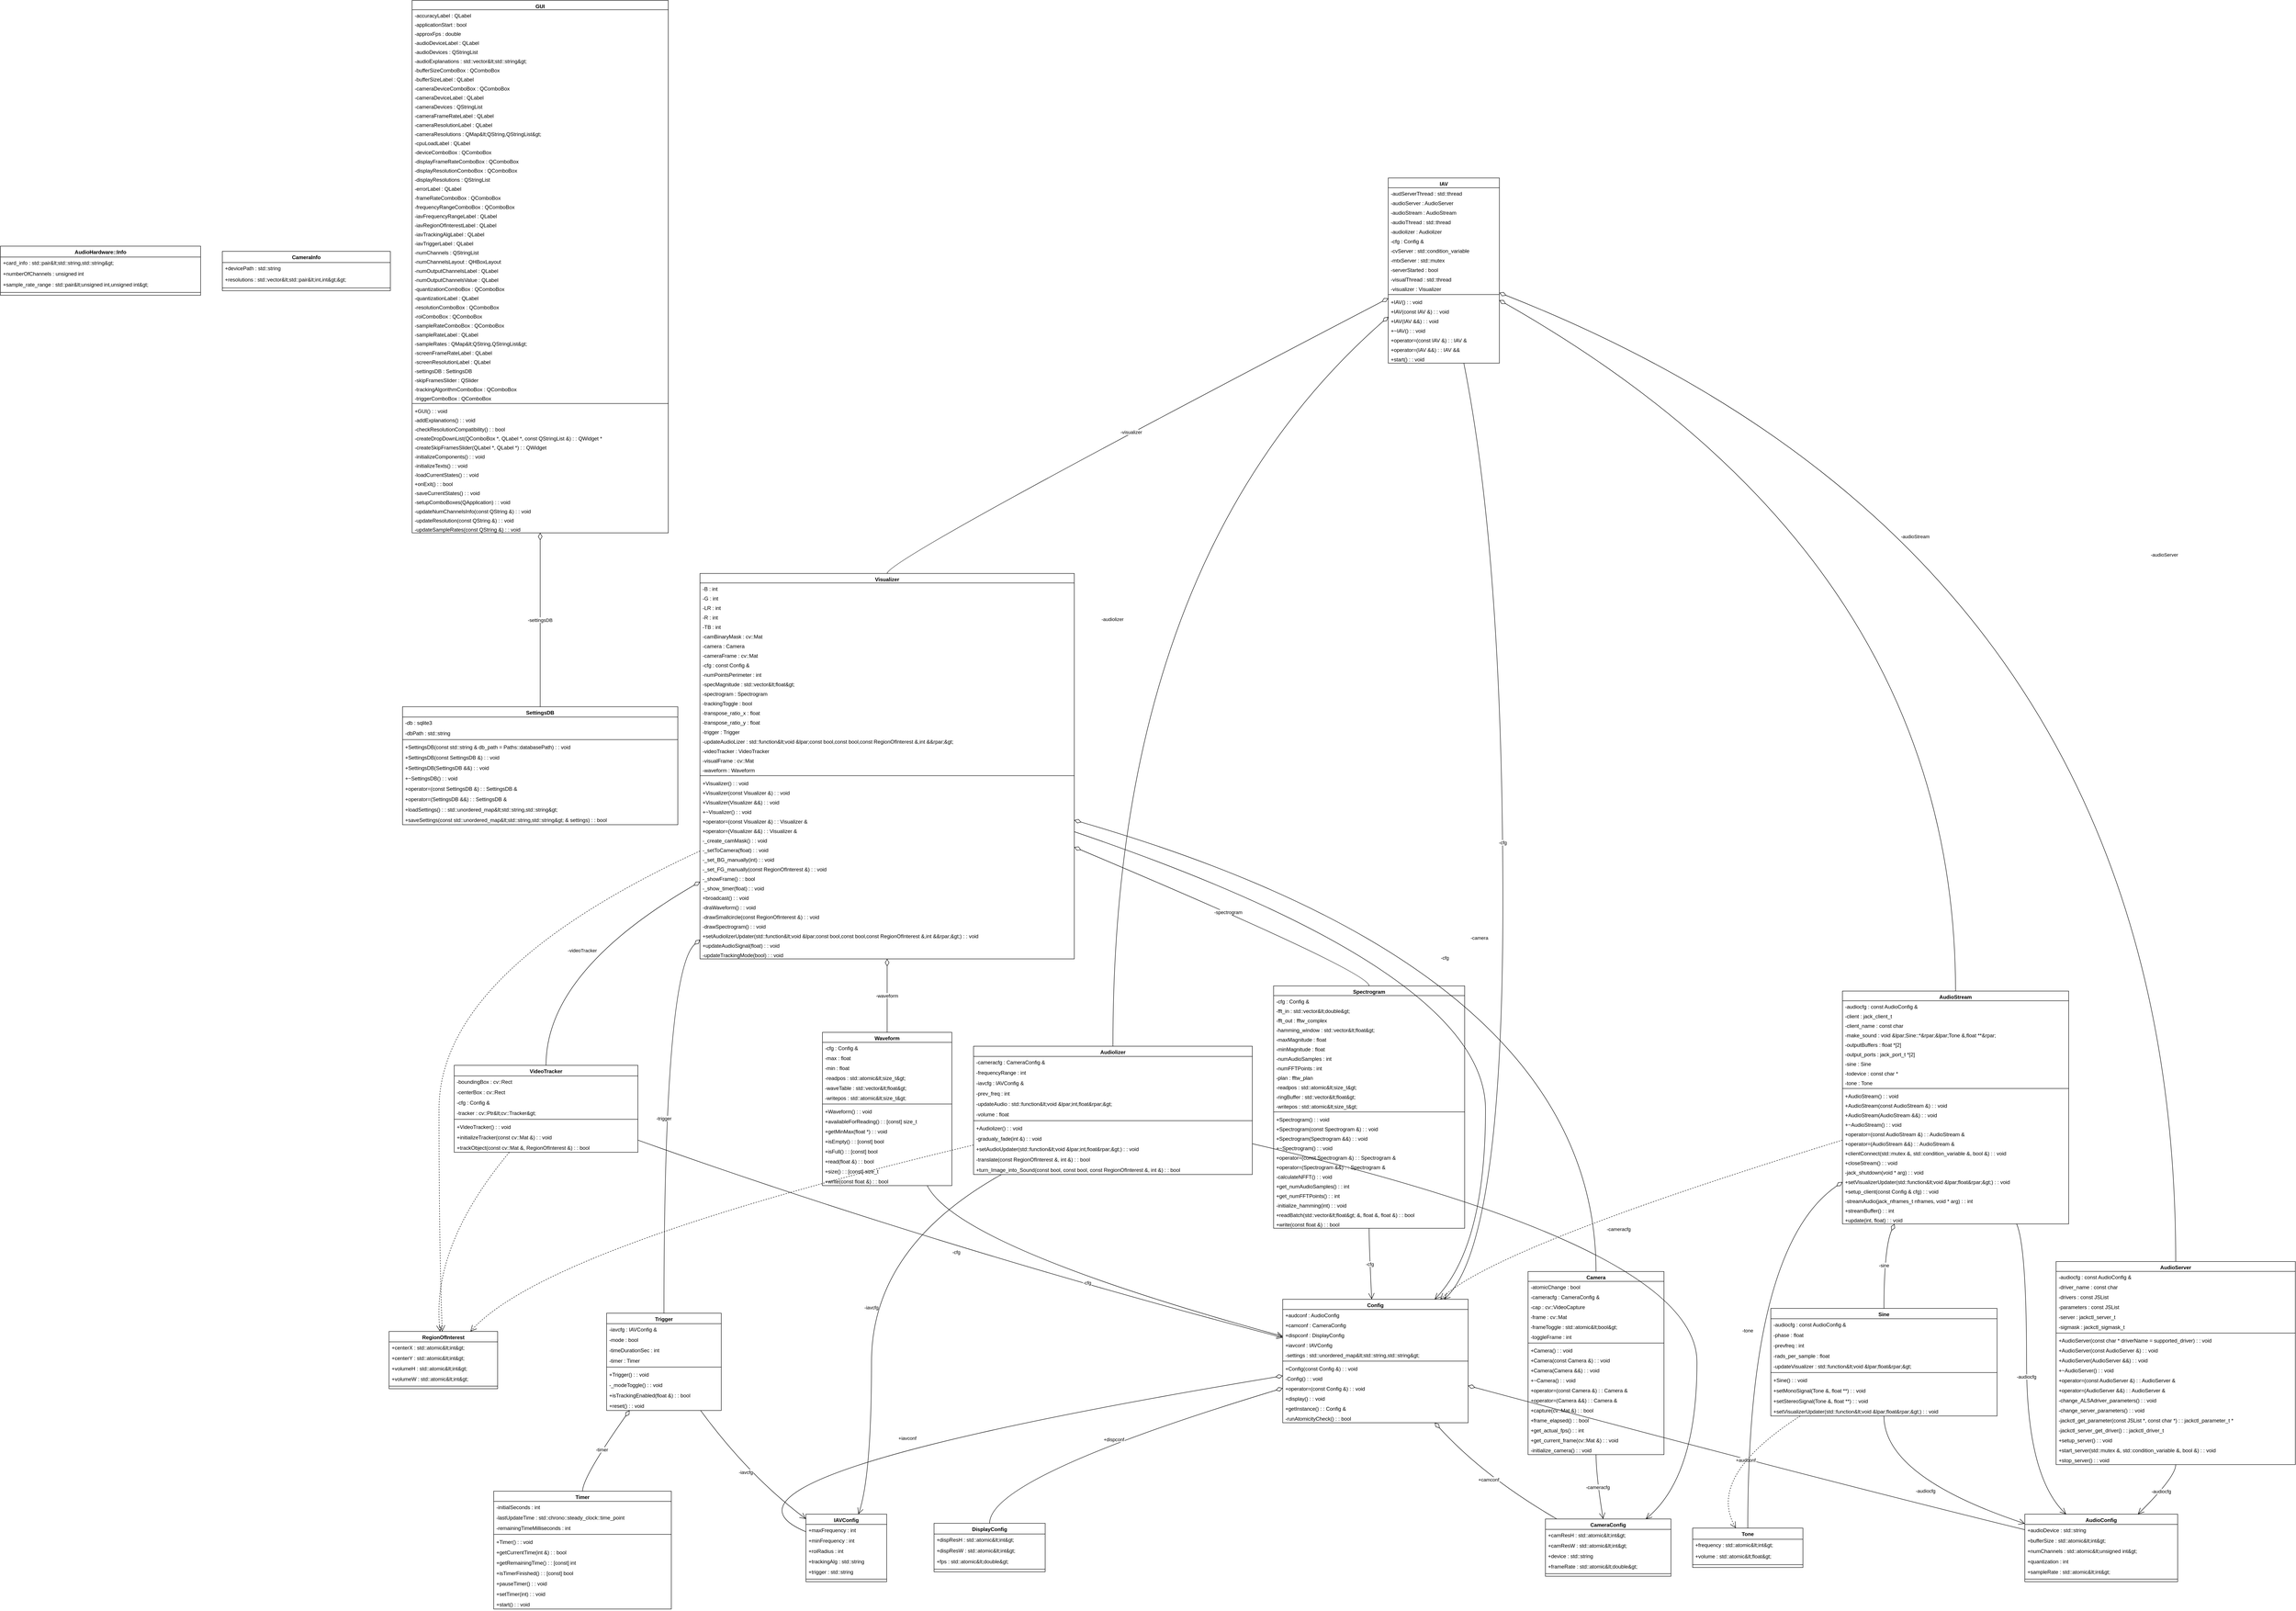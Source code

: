 <mxfile version="25.0.2">
  <diagram name="Page-1" id="4lq8rmeidR7subM9_Ofi">
    <mxGraphModel dx="3772" dy="1772" grid="1" gridSize="10" guides="1" tooltips="1" connect="1" arrows="1" fold="1" page="1" pageScale="1" pageWidth="850" pageHeight="1100" math="0" shadow="0">
      <root>
        <mxCell id="0" />
        <mxCell id="1" parent="0" />
        <mxCell id="OmIyMLAObMsWTpEYRDak-1" value="RegionOfInterest" style="swimlane;fontStyle=1;align=center;verticalAlign=top;childLayout=stackLayout;horizontal=1;startSize=24;horizontalStack=0;resizeParent=1;resizeParentMax=0;resizeLast=0;collapsible=0;marginBottom=0;" vertex="1" parent="1">
          <mxGeometry x="915" y="3086" width="250" height="132" as="geometry" />
        </mxCell>
        <mxCell id="OmIyMLAObMsWTpEYRDak-2" value="+centerX : std::atomic&amp;lt;int&amp;gt;" style="text;strokeColor=none;fillColor=none;align=left;verticalAlign=top;spacingLeft=4;spacingRight=4;overflow=hidden;rotatable=0;points=[[0,0.5],[1,0.5]];portConstraint=eastwest;" vertex="1" parent="OmIyMLAObMsWTpEYRDak-1">
          <mxGeometry y="24" width="250" height="24" as="geometry" />
        </mxCell>
        <mxCell id="OmIyMLAObMsWTpEYRDak-3" value="+centerY : std::atomic&amp;lt;int&amp;gt;" style="text;strokeColor=none;fillColor=none;align=left;verticalAlign=top;spacingLeft=4;spacingRight=4;overflow=hidden;rotatable=0;points=[[0,0.5],[1,0.5]];portConstraint=eastwest;" vertex="1" parent="OmIyMLAObMsWTpEYRDak-1">
          <mxGeometry y="48" width="250" height="24" as="geometry" />
        </mxCell>
        <mxCell id="OmIyMLAObMsWTpEYRDak-4" value="+volumeH : std::atomic&amp;lt;int&amp;gt;" style="text;strokeColor=none;fillColor=none;align=left;verticalAlign=top;spacingLeft=4;spacingRight=4;overflow=hidden;rotatable=0;points=[[0,0.5],[1,0.5]];portConstraint=eastwest;" vertex="1" parent="OmIyMLAObMsWTpEYRDak-1">
          <mxGeometry y="72" width="250" height="24" as="geometry" />
        </mxCell>
        <mxCell id="OmIyMLAObMsWTpEYRDak-5" value="+volumeW : std::atomic&amp;lt;int&amp;gt;" style="text;strokeColor=none;fillColor=none;align=left;verticalAlign=top;spacingLeft=4;spacingRight=4;overflow=hidden;rotatable=0;points=[[0,0.5],[1,0.5]];portConstraint=eastwest;" vertex="1" parent="OmIyMLAObMsWTpEYRDak-1">
          <mxGeometry y="96" width="250" height="24" as="geometry" />
        </mxCell>
        <mxCell id="OmIyMLAObMsWTpEYRDak-6" style="line;strokeWidth=1;fillColor=none;align=left;verticalAlign=middle;spacingTop=-1;spacingLeft=3;spacingRight=3;rotatable=0;labelPosition=right;points=[];portConstraint=eastwest;strokeColor=inherit;" vertex="1" parent="OmIyMLAObMsWTpEYRDak-1">
          <mxGeometry y="120" width="250" height="12" as="geometry" />
        </mxCell>
        <mxCell id="OmIyMLAObMsWTpEYRDak-7" value="AudioConfig" style="swimlane;fontStyle=1;align=center;verticalAlign=top;childLayout=stackLayout;horizontal=1;startSize=23.538;horizontalStack=0;resizeParent=1;resizeParentMax=0;resizeLast=0;collapsible=0;marginBottom=0;" vertex="1" parent="1">
          <mxGeometry x="4682" y="3507" width="352" height="155.538" as="geometry" />
        </mxCell>
        <mxCell id="OmIyMLAObMsWTpEYRDak-8" value="+audioDevice : std::string" style="text;strokeColor=none;fillColor=none;align=left;verticalAlign=top;spacingLeft=4;spacingRight=4;overflow=hidden;rotatable=0;points=[[0,0.5],[1,0.5]];portConstraint=eastwest;" vertex="1" parent="OmIyMLAObMsWTpEYRDak-7">
          <mxGeometry y="23.538" width="352" height="24" as="geometry" />
        </mxCell>
        <mxCell id="OmIyMLAObMsWTpEYRDak-9" value="+bufferSize : std::atomic&amp;lt;int&amp;gt;" style="text;strokeColor=none;fillColor=none;align=left;verticalAlign=top;spacingLeft=4;spacingRight=4;overflow=hidden;rotatable=0;points=[[0,0.5],[1,0.5]];portConstraint=eastwest;" vertex="1" parent="OmIyMLAObMsWTpEYRDak-7">
          <mxGeometry y="47.538" width="352" height="24" as="geometry" />
        </mxCell>
        <mxCell id="OmIyMLAObMsWTpEYRDak-10" value="+numChannels : std::atomic&amp;lt;unsigned int&amp;gt;" style="text;strokeColor=none;fillColor=none;align=left;verticalAlign=top;spacingLeft=4;spacingRight=4;overflow=hidden;rotatable=0;points=[[0,0.5],[1,0.5]];portConstraint=eastwest;" vertex="1" parent="OmIyMLAObMsWTpEYRDak-7">
          <mxGeometry y="71.538" width="352" height="24" as="geometry" />
        </mxCell>
        <mxCell id="OmIyMLAObMsWTpEYRDak-11" value="+quantization : int" style="text;strokeColor=none;fillColor=none;align=left;verticalAlign=top;spacingLeft=4;spacingRight=4;overflow=hidden;rotatable=0;points=[[0,0.5],[1,0.5]];portConstraint=eastwest;" vertex="1" parent="OmIyMLAObMsWTpEYRDak-7">
          <mxGeometry y="95.538" width="352" height="24" as="geometry" />
        </mxCell>
        <mxCell id="OmIyMLAObMsWTpEYRDak-12" value="+sampleRate : std::atomic&amp;lt;int&amp;gt;" style="text;strokeColor=none;fillColor=none;align=left;verticalAlign=top;spacingLeft=4;spacingRight=4;overflow=hidden;rotatable=0;points=[[0,0.5],[1,0.5]];portConstraint=eastwest;" vertex="1" parent="OmIyMLAObMsWTpEYRDak-7">
          <mxGeometry y="119.538" width="352" height="24" as="geometry" />
        </mxCell>
        <mxCell id="OmIyMLAObMsWTpEYRDak-13" style="line;strokeWidth=1;fillColor=none;align=left;verticalAlign=middle;spacingTop=-1;spacingLeft=3;spacingRight=3;rotatable=0;labelPosition=right;points=[];portConstraint=eastwest;strokeColor=inherit;" vertex="1" parent="OmIyMLAObMsWTpEYRDak-7">
          <mxGeometry y="143.538" width="352" height="12" as="geometry" />
        </mxCell>
        <mxCell id="OmIyMLAObMsWTpEYRDak-14" value="CameraConfig" style="swimlane;fontStyle=1;align=center;verticalAlign=top;childLayout=stackLayout;horizontal=1;startSize=24;horizontalStack=0;resizeParent=1;resizeParentMax=0;resizeLast=0;collapsible=0;marginBottom=0;" vertex="1" parent="1">
          <mxGeometry x="3578" y="3518" width="289" height="132" as="geometry" />
        </mxCell>
        <mxCell id="OmIyMLAObMsWTpEYRDak-15" value="+camResH : std::atomic&amp;lt;int&amp;gt;" style="text;strokeColor=none;fillColor=none;align=left;verticalAlign=top;spacingLeft=4;spacingRight=4;overflow=hidden;rotatable=0;points=[[0,0.5],[1,0.5]];portConstraint=eastwest;" vertex="1" parent="OmIyMLAObMsWTpEYRDak-14">
          <mxGeometry y="24" width="289" height="24" as="geometry" />
        </mxCell>
        <mxCell id="OmIyMLAObMsWTpEYRDak-16" value="+camResW : std::atomic&amp;lt;int&amp;gt;" style="text;strokeColor=none;fillColor=none;align=left;verticalAlign=top;spacingLeft=4;spacingRight=4;overflow=hidden;rotatable=0;points=[[0,0.5],[1,0.5]];portConstraint=eastwest;" vertex="1" parent="OmIyMLAObMsWTpEYRDak-14">
          <mxGeometry y="48" width="289" height="24" as="geometry" />
        </mxCell>
        <mxCell id="OmIyMLAObMsWTpEYRDak-17" value="+device : std::string" style="text;strokeColor=none;fillColor=none;align=left;verticalAlign=top;spacingLeft=4;spacingRight=4;overflow=hidden;rotatable=0;points=[[0,0.5],[1,0.5]];portConstraint=eastwest;" vertex="1" parent="OmIyMLAObMsWTpEYRDak-14">
          <mxGeometry y="72" width="289" height="24" as="geometry" />
        </mxCell>
        <mxCell id="OmIyMLAObMsWTpEYRDak-18" value="+frameRate : std::atomic&amp;lt;double&amp;gt;" style="text;strokeColor=none;fillColor=none;align=left;verticalAlign=top;spacingLeft=4;spacingRight=4;overflow=hidden;rotatable=0;points=[[0,0.5],[1,0.5]];portConstraint=eastwest;" vertex="1" parent="OmIyMLAObMsWTpEYRDak-14">
          <mxGeometry y="96" width="289" height="24" as="geometry" />
        </mxCell>
        <mxCell id="OmIyMLAObMsWTpEYRDak-19" style="line;strokeWidth=1;fillColor=none;align=left;verticalAlign=middle;spacingTop=-1;spacingLeft=3;spacingRight=3;rotatable=0;labelPosition=right;points=[];portConstraint=eastwest;strokeColor=inherit;" vertex="1" parent="OmIyMLAObMsWTpEYRDak-14">
          <mxGeometry y="120" width="289" height="12" as="geometry" />
        </mxCell>
        <mxCell id="OmIyMLAObMsWTpEYRDak-20" value="DisplayConfig" style="swimlane;fontStyle=1;align=center;verticalAlign=top;childLayout=stackLayout;horizontal=1;startSize=24.667;horizontalStack=0;resizeParent=1;resizeParentMax=0;resizeLast=0;collapsible=0;marginBottom=0;" vertex="1" parent="1">
          <mxGeometry x="2170" y="3528" width="256" height="111.667" as="geometry" />
        </mxCell>
        <mxCell id="OmIyMLAObMsWTpEYRDak-21" value="+dispResH : std::atomic&amp;lt;int&amp;gt;" style="text;strokeColor=none;fillColor=none;align=left;verticalAlign=top;spacingLeft=4;spacingRight=4;overflow=hidden;rotatable=0;points=[[0,0.5],[1,0.5]];portConstraint=eastwest;" vertex="1" parent="OmIyMLAObMsWTpEYRDak-20">
          <mxGeometry y="24.667" width="256" height="25" as="geometry" />
        </mxCell>
        <mxCell id="OmIyMLAObMsWTpEYRDak-22" value="+dispResW : std::atomic&amp;lt;int&amp;gt;" style="text;strokeColor=none;fillColor=none;align=left;verticalAlign=top;spacingLeft=4;spacingRight=4;overflow=hidden;rotatable=0;points=[[0,0.5],[1,0.5]];portConstraint=eastwest;" vertex="1" parent="OmIyMLAObMsWTpEYRDak-20">
          <mxGeometry y="49.667" width="256" height="25" as="geometry" />
        </mxCell>
        <mxCell id="OmIyMLAObMsWTpEYRDak-23" value="+fps : std::atomic&amp;lt;double&amp;gt;" style="text;strokeColor=none;fillColor=none;align=left;verticalAlign=top;spacingLeft=4;spacingRight=4;overflow=hidden;rotatable=0;points=[[0,0.5],[1,0.5]];portConstraint=eastwest;" vertex="1" parent="OmIyMLAObMsWTpEYRDak-20">
          <mxGeometry y="74.667" width="256" height="25" as="geometry" />
        </mxCell>
        <mxCell id="OmIyMLAObMsWTpEYRDak-24" style="line;strokeWidth=1;fillColor=none;align=left;verticalAlign=middle;spacingTop=-1;spacingLeft=3;spacingRight=3;rotatable=0;labelPosition=right;points=[];portConstraint=eastwest;strokeColor=inherit;" vertex="1" parent="OmIyMLAObMsWTpEYRDak-20">
          <mxGeometry y="99.667" width="256" height="12" as="geometry" />
        </mxCell>
        <mxCell id="OmIyMLAObMsWTpEYRDak-25" value="IAVConfig" style="swimlane;fontStyle=1;align=center;verticalAlign=top;childLayout=stackLayout;horizontal=1;startSize=23.538;horizontalStack=0;resizeParent=1;resizeParentMax=0;resizeLast=0;collapsible=0;marginBottom=0;" vertex="1" parent="1">
          <mxGeometry x="1875" y="3507" width="186" height="155.538" as="geometry" />
        </mxCell>
        <mxCell id="OmIyMLAObMsWTpEYRDak-26" value="+maxFrequency : int" style="text;strokeColor=none;fillColor=none;align=left;verticalAlign=top;spacingLeft=4;spacingRight=4;overflow=hidden;rotatable=0;points=[[0,0.5],[1,0.5]];portConstraint=eastwest;" vertex="1" parent="OmIyMLAObMsWTpEYRDak-25">
          <mxGeometry y="23.538" width="186" height="24" as="geometry" />
        </mxCell>
        <mxCell id="OmIyMLAObMsWTpEYRDak-27" value="+minFrequency : int" style="text;strokeColor=none;fillColor=none;align=left;verticalAlign=top;spacingLeft=4;spacingRight=4;overflow=hidden;rotatable=0;points=[[0,0.5],[1,0.5]];portConstraint=eastwest;" vertex="1" parent="OmIyMLAObMsWTpEYRDak-25">
          <mxGeometry y="47.538" width="186" height="24" as="geometry" />
        </mxCell>
        <mxCell id="OmIyMLAObMsWTpEYRDak-28" value="+roiRadius : int" style="text;strokeColor=none;fillColor=none;align=left;verticalAlign=top;spacingLeft=4;spacingRight=4;overflow=hidden;rotatable=0;points=[[0,0.5],[1,0.5]];portConstraint=eastwest;" vertex="1" parent="OmIyMLAObMsWTpEYRDak-25">
          <mxGeometry y="71.538" width="186" height="24" as="geometry" />
        </mxCell>
        <mxCell id="OmIyMLAObMsWTpEYRDak-29" value="+trackingAlg : std::string" style="text;strokeColor=none;fillColor=none;align=left;verticalAlign=top;spacingLeft=4;spacingRight=4;overflow=hidden;rotatable=0;points=[[0,0.5],[1,0.5]];portConstraint=eastwest;" vertex="1" parent="OmIyMLAObMsWTpEYRDak-25">
          <mxGeometry y="95.538" width="186" height="24" as="geometry" />
        </mxCell>
        <mxCell id="OmIyMLAObMsWTpEYRDak-30" value="+trigger : std::string" style="text;strokeColor=none;fillColor=none;align=left;verticalAlign=top;spacingLeft=4;spacingRight=4;overflow=hidden;rotatable=0;points=[[0,0.5],[1,0.5]];portConstraint=eastwest;" vertex="1" parent="OmIyMLAObMsWTpEYRDak-25">
          <mxGeometry y="119.538" width="186" height="24" as="geometry" />
        </mxCell>
        <mxCell id="OmIyMLAObMsWTpEYRDak-31" style="line;strokeWidth=1;fillColor=none;align=left;verticalAlign=middle;spacingTop=-1;spacingLeft=3;spacingRight=3;rotatable=0;labelPosition=right;points=[];portConstraint=eastwest;strokeColor=inherit;" vertex="1" parent="OmIyMLAObMsWTpEYRDak-25">
          <mxGeometry y="143.538" width="186" height="12" as="geometry" />
        </mxCell>
        <mxCell id="OmIyMLAObMsWTpEYRDak-32" value="SettingsDB" style="swimlane;fontStyle=1;align=center;verticalAlign=top;childLayout=stackLayout;horizontal=1;startSize=23.727;horizontalStack=0;resizeParent=1;resizeParentMax=0;resizeLast=0;collapsible=0;marginBottom=0;" vertex="1" parent="1">
          <mxGeometry x="946" y="1647" width="634" height="271.727" as="geometry" />
        </mxCell>
        <mxCell id="OmIyMLAObMsWTpEYRDak-33" value="-db : sqlite3 " style="text;strokeColor=none;fillColor=none;align=left;verticalAlign=top;spacingLeft=4;spacingRight=4;overflow=hidden;rotatable=0;points=[[0,0.5],[1,0.5]];portConstraint=eastwest;" vertex="1" parent="OmIyMLAObMsWTpEYRDak-32">
          <mxGeometry y="23.727" width="634" height="24" as="geometry" />
        </mxCell>
        <mxCell id="OmIyMLAObMsWTpEYRDak-34" value="-dbPath : std::string" style="text;strokeColor=none;fillColor=none;align=left;verticalAlign=top;spacingLeft=4;spacingRight=4;overflow=hidden;rotatable=0;points=[[0,0.5],[1,0.5]];portConstraint=eastwest;" vertex="1" parent="OmIyMLAObMsWTpEYRDak-32">
          <mxGeometry y="47.727" width="634" height="24" as="geometry" />
        </mxCell>
        <mxCell id="OmIyMLAObMsWTpEYRDak-35" style="line;strokeWidth=1;fillColor=none;align=left;verticalAlign=middle;spacingTop=-1;spacingLeft=3;spacingRight=3;rotatable=0;labelPosition=right;points=[];portConstraint=eastwest;strokeColor=inherit;" vertex="1" parent="OmIyMLAObMsWTpEYRDak-32">
          <mxGeometry y="71.727" width="634" height="8" as="geometry" />
        </mxCell>
        <mxCell id="OmIyMLAObMsWTpEYRDak-36" value="+SettingsDB(const std::string &amp; db_path = Paths::databasePath) : : void" style="text;strokeColor=none;fillColor=none;align=left;verticalAlign=top;spacingLeft=4;spacingRight=4;overflow=hidden;rotatable=0;points=[[0,0.5],[1,0.5]];portConstraint=eastwest;" vertex="1" parent="OmIyMLAObMsWTpEYRDak-32">
          <mxGeometry y="79.727" width="634" height="24" as="geometry" />
        </mxCell>
        <mxCell id="OmIyMLAObMsWTpEYRDak-37" value="+SettingsDB(const SettingsDB &amp;) : : void" style="text;strokeColor=none;fillColor=none;align=left;verticalAlign=top;spacingLeft=4;spacingRight=4;overflow=hidden;rotatable=0;points=[[0,0.5],[1,0.5]];portConstraint=eastwest;" vertex="1" parent="OmIyMLAObMsWTpEYRDak-32">
          <mxGeometry y="103.727" width="634" height="24" as="geometry" />
        </mxCell>
        <mxCell id="OmIyMLAObMsWTpEYRDak-38" value="+SettingsDB(SettingsDB &amp;&amp;) : : void" style="text;strokeColor=none;fillColor=none;align=left;verticalAlign=top;spacingLeft=4;spacingRight=4;overflow=hidden;rotatable=0;points=[[0,0.5],[1,0.5]];portConstraint=eastwest;" vertex="1" parent="OmIyMLAObMsWTpEYRDak-32">
          <mxGeometry y="127.727" width="634" height="24" as="geometry" />
        </mxCell>
        <mxCell id="OmIyMLAObMsWTpEYRDak-39" value="+~SettingsDB() : : void" style="text;strokeColor=none;fillColor=none;align=left;verticalAlign=top;spacingLeft=4;spacingRight=4;overflow=hidden;rotatable=0;points=[[0,0.5],[1,0.5]];portConstraint=eastwest;" vertex="1" parent="OmIyMLAObMsWTpEYRDak-32">
          <mxGeometry y="151.727" width="634" height="24" as="geometry" />
        </mxCell>
        <mxCell id="OmIyMLAObMsWTpEYRDak-40" value="+operator=(const SettingsDB &amp;) : : SettingsDB &amp;" style="text;strokeColor=none;fillColor=none;align=left;verticalAlign=top;spacingLeft=4;spacingRight=4;overflow=hidden;rotatable=0;points=[[0,0.5],[1,0.5]];portConstraint=eastwest;" vertex="1" parent="OmIyMLAObMsWTpEYRDak-32">
          <mxGeometry y="175.727" width="634" height="24" as="geometry" />
        </mxCell>
        <mxCell id="OmIyMLAObMsWTpEYRDak-41" value="+operator=(SettingsDB &amp;&amp;) : : SettingsDB &amp;" style="text;strokeColor=none;fillColor=none;align=left;verticalAlign=top;spacingLeft=4;spacingRight=4;overflow=hidden;rotatable=0;points=[[0,0.5],[1,0.5]];portConstraint=eastwest;" vertex="1" parent="OmIyMLAObMsWTpEYRDak-32">
          <mxGeometry y="199.727" width="634" height="24" as="geometry" />
        </mxCell>
        <mxCell id="OmIyMLAObMsWTpEYRDak-42" value="+loadSettings() : : std::unordered_map&amp;lt;std::string,std::string&amp;gt;" style="text;strokeColor=none;fillColor=none;align=left;verticalAlign=top;spacingLeft=4;spacingRight=4;overflow=hidden;rotatable=0;points=[[0,0.5],[1,0.5]];portConstraint=eastwest;" vertex="1" parent="OmIyMLAObMsWTpEYRDak-32">
          <mxGeometry y="223.727" width="634" height="24" as="geometry" />
        </mxCell>
        <mxCell id="OmIyMLAObMsWTpEYRDak-43" value="+saveSettings(const std::unordered_map&amp;lt;std::string,std::string&amp;gt; &amp; settings) : : bool" style="text;strokeColor=none;fillColor=none;align=left;verticalAlign=top;spacingLeft=4;spacingRight=4;overflow=hidden;rotatable=0;points=[[0,0.5],[1,0.5]];portConstraint=eastwest;" vertex="1" parent="OmIyMLAObMsWTpEYRDak-32">
          <mxGeometry y="247.727" width="634" height="24" as="geometry" />
        </mxCell>
        <mxCell id="OmIyMLAObMsWTpEYRDak-44" value="Config" style="swimlane;fontStyle=1;align=center;verticalAlign=top;childLayout=stackLayout;horizontal=1;startSize=23.333;horizontalStack=0;resizeParent=1;resizeParentMax=0;resizeLast=0;collapsible=0;marginBottom=0;" vertex="1" parent="1">
          <mxGeometry x="2973" y="3012" width="427" height="284.333" as="geometry" />
        </mxCell>
        <mxCell id="OmIyMLAObMsWTpEYRDak-45" value="+audconf : AudioConfig" style="text;strokeColor=none;fillColor=none;align=left;verticalAlign=top;spacingLeft=4;spacingRight=4;overflow=hidden;rotatable=0;points=[[0,0.5],[1,0.5]];portConstraint=eastwest;" vertex="1" parent="OmIyMLAObMsWTpEYRDak-44">
          <mxGeometry y="23.333" width="427" height="23" as="geometry" />
        </mxCell>
        <mxCell id="OmIyMLAObMsWTpEYRDak-46" value="+camconf : CameraConfig" style="text;strokeColor=none;fillColor=none;align=left;verticalAlign=top;spacingLeft=4;spacingRight=4;overflow=hidden;rotatable=0;points=[[0,0.5],[1,0.5]];portConstraint=eastwest;" vertex="1" parent="OmIyMLAObMsWTpEYRDak-44">
          <mxGeometry y="46.333" width="427" height="23" as="geometry" />
        </mxCell>
        <mxCell id="OmIyMLAObMsWTpEYRDak-47" value="+dispconf : DisplayConfig" style="text;strokeColor=none;fillColor=none;align=left;verticalAlign=top;spacingLeft=4;spacingRight=4;overflow=hidden;rotatable=0;points=[[0,0.5],[1,0.5]];portConstraint=eastwest;" vertex="1" parent="OmIyMLAObMsWTpEYRDak-44">
          <mxGeometry y="69.333" width="427" height="23" as="geometry" />
        </mxCell>
        <mxCell id="OmIyMLAObMsWTpEYRDak-48" value="+iavconf : IAVConfig" style="text;strokeColor=none;fillColor=none;align=left;verticalAlign=top;spacingLeft=4;spacingRight=4;overflow=hidden;rotatable=0;points=[[0,0.5],[1,0.5]];portConstraint=eastwest;" vertex="1" parent="OmIyMLAObMsWTpEYRDak-44">
          <mxGeometry y="92.333" width="427" height="23" as="geometry" />
        </mxCell>
        <mxCell id="OmIyMLAObMsWTpEYRDak-49" value="-settings : std::unordered_map&amp;lt;std::string,std::string&amp;gt;" style="text;strokeColor=none;fillColor=none;align=left;verticalAlign=top;spacingLeft=4;spacingRight=4;overflow=hidden;rotatable=0;points=[[0,0.5],[1,0.5]];portConstraint=eastwest;" vertex="1" parent="OmIyMLAObMsWTpEYRDak-44">
          <mxGeometry y="115.333" width="427" height="23" as="geometry" />
        </mxCell>
        <mxCell id="OmIyMLAObMsWTpEYRDak-50" style="line;strokeWidth=1;fillColor=none;align=left;verticalAlign=middle;spacingTop=-1;spacingLeft=3;spacingRight=3;rotatable=0;labelPosition=right;points=[];portConstraint=eastwest;strokeColor=inherit;" vertex="1" parent="OmIyMLAObMsWTpEYRDak-44">
          <mxGeometry y="138.333" width="427" height="8" as="geometry" />
        </mxCell>
        <mxCell id="OmIyMLAObMsWTpEYRDak-51" value="+Config(const Config &amp;) : : void" style="text;strokeColor=none;fillColor=none;align=left;verticalAlign=top;spacingLeft=4;spacingRight=4;overflow=hidden;rotatable=0;points=[[0,0.5],[1,0.5]];portConstraint=eastwest;" vertex="1" parent="OmIyMLAObMsWTpEYRDak-44">
          <mxGeometry y="146.333" width="427" height="23" as="geometry" />
        </mxCell>
        <mxCell id="OmIyMLAObMsWTpEYRDak-52" value="-Config() : : void" style="text;strokeColor=none;fillColor=none;align=left;verticalAlign=top;spacingLeft=4;spacingRight=4;overflow=hidden;rotatable=0;points=[[0,0.5],[1,0.5]];portConstraint=eastwest;" vertex="1" parent="OmIyMLAObMsWTpEYRDak-44">
          <mxGeometry y="169.333" width="427" height="23" as="geometry" />
        </mxCell>
        <mxCell id="OmIyMLAObMsWTpEYRDak-53" value="+operator=(const Config &amp;) : : void" style="text;strokeColor=none;fillColor=none;align=left;verticalAlign=top;spacingLeft=4;spacingRight=4;overflow=hidden;rotatable=0;points=[[0,0.5],[1,0.5]];portConstraint=eastwest;" vertex="1" parent="OmIyMLAObMsWTpEYRDak-44">
          <mxGeometry y="192.333" width="427" height="23" as="geometry" />
        </mxCell>
        <mxCell id="OmIyMLAObMsWTpEYRDak-54" value="+display() : : void" style="text;strokeColor=none;fillColor=none;align=left;verticalAlign=top;spacingLeft=4;spacingRight=4;overflow=hidden;rotatable=0;points=[[0,0.5],[1,0.5]];portConstraint=eastwest;" vertex="1" parent="OmIyMLAObMsWTpEYRDak-44">
          <mxGeometry y="215.333" width="427" height="23" as="geometry" />
        </mxCell>
        <mxCell id="OmIyMLAObMsWTpEYRDak-55" value="+getInstance() : : Config &amp;" style="text;strokeColor=none;fillColor=none;align=left;verticalAlign=top;spacingLeft=4;spacingRight=4;overflow=hidden;rotatable=0;points=[[0,0.5],[1,0.5]];portConstraint=eastwest;" vertex="1" parent="OmIyMLAObMsWTpEYRDak-44">
          <mxGeometry y="238.333" width="427" height="23" as="geometry" />
        </mxCell>
        <mxCell id="OmIyMLAObMsWTpEYRDak-56" value="-runAtomicityCheck() : : bool" style="text;strokeColor=none;fillColor=none;align=left;verticalAlign=top;spacingLeft=4;spacingRight=4;overflow=hidden;rotatable=0;points=[[0,0.5],[1,0.5]];portConstraint=eastwest;" vertex="1" parent="OmIyMLAObMsWTpEYRDak-44">
          <mxGeometry y="261.333" width="427" height="23" as="geometry" />
        </mxCell>
        <mxCell id="OmIyMLAObMsWTpEYRDak-57" value="VideoTracker" style="swimlane;fontStyle=1;align=center;verticalAlign=top;childLayout=stackLayout;horizontal=1;startSize=24.375;horizontalStack=0;resizeParent=1;resizeParentMax=0;resizeLast=0;collapsible=0;marginBottom=0;" vertex="1" parent="1">
          <mxGeometry x="1065" y="2473" width="423" height="200.375" as="geometry" />
        </mxCell>
        <mxCell id="OmIyMLAObMsWTpEYRDak-58" value="-boundingBox : cv::Rect" style="text;strokeColor=none;fillColor=none;align=left;verticalAlign=top;spacingLeft=4;spacingRight=4;overflow=hidden;rotatable=0;points=[[0,0.5],[1,0.5]];portConstraint=eastwest;" vertex="1" parent="OmIyMLAObMsWTpEYRDak-57">
          <mxGeometry y="24.375" width="423" height="24" as="geometry" />
        </mxCell>
        <mxCell id="OmIyMLAObMsWTpEYRDak-59" value="-centerBox : cv::Rect" style="text;strokeColor=none;fillColor=none;align=left;verticalAlign=top;spacingLeft=4;spacingRight=4;overflow=hidden;rotatable=0;points=[[0,0.5],[1,0.5]];portConstraint=eastwest;" vertex="1" parent="OmIyMLAObMsWTpEYRDak-57">
          <mxGeometry y="48.375" width="423" height="24" as="geometry" />
        </mxCell>
        <mxCell id="OmIyMLAObMsWTpEYRDak-60" value="-cfg : Config &amp;" style="text;strokeColor=none;fillColor=none;align=left;verticalAlign=top;spacingLeft=4;spacingRight=4;overflow=hidden;rotatable=0;points=[[0,0.5],[1,0.5]];portConstraint=eastwest;" vertex="1" parent="OmIyMLAObMsWTpEYRDak-57">
          <mxGeometry y="72.375" width="423" height="24" as="geometry" />
        </mxCell>
        <mxCell id="OmIyMLAObMsWTpEYRDak-61" value="-tracker : cv::Ptr&amp;lt;cv::Tracker&amp;gt;" style="text;strokeColor=none;fillColor=none;align=left;verticalAlign=top;spacingLeft=4;spacingRight=4;overflow=hidden;rotatable=0;points=[[0,0.5],[1,0.5]];portConstraint=eastwest;" vertex="1" parent="OmIyMLAObMsWTpEYRDak-57">
          <mxGeometry y="96.375" width="423" height="24" as="geometry" />
        </mxCell>
        <mxCell id="OmIyMLAObMsWTpEYRDak-62" style="line;strokeWidth=1;fillColor=none;align=left;verticalAlign=middle;spacingTop=-1;spacingLeft=3;spacingRight=3;rotatable=0;labelPosition=right;points=[];portConstraint=eastwest;strokeColor=inherit;" vertex="1" parent="OmIyMLAObMsWTpEYRDak-57">
          <mxGeometry y="120.375" width="423" height="8" as="geometry" />
        </mxCell>
        <mxCell id="OmIyMLAObMsWTpEYRDak-63" value="+VideoTracker() : : void" style="text;strokeColor=none;fillColor=none;align=left;verticalAlign=top;spacingLeft=4;spacingRight=4;overflow=hidden;rotatable=0;points=[[0,0.5],[1,0.5]];portConstraint=eastwest;" vertex="1" parent="OmIyMLAObMsWTpEYRDak-57">
          <mxGeometry y="128.375" width="423" height="24" as="geometry" />
        </mxCell>
        <mxCell id="OmIyMLAObMsWTpEYRDak-64" value="+initializeTracker(const cv::Mat &amp;) : : void" style="text;strokeColor=none;fillColor=none;align=left;verticalAlign=top;spacingLeft=4;spacingRight=4;overflow=hidden;rotatable=0;points=[[0,0.5],[1,0.5]];portConstraint=eastwest;" vertex="1" parent="OmIyMLAObMsWTpEYRDak-57">
          <mxGeometry y="152.375" width="423" height="24" as="geometry" />
        </mxCell>
        <mxCell id="OmIyMLAObMsWTpEYRDak-65" value="+trackObject(const cv::Mat &amp;, RegionOfInterest &amp;) : : bool" style="text;strokeColor=none;fillColor=none;align=left;verticalAlign=top;spacingLeft=4;spacingRight=4;overflow=hidden;rotatable=0;points=[[0,0.5],[1,0.5]];portConstraint=eastwest;" vertex="1" parent="OmIyMLAObMsWTpEYRDak-57">
          <mxGeometry y="176.375" width="423" height="24" as="geometry" />
        </mxCell>
        <mxCell id="OmIyMLAObMsWTpEYRDak-66" value="Camera" style="swimlane;fontStyle=1;align=center;verticalAlign=top;childLayout=stackLayout;horizontal=1;startSize=22.722;horizontalStack=0;resizeParent=1;resizeParentMax=0;resizeLast=0;collapsible=0;marginBottom=0;" vertex="1" parent="1">
          <mxGeometry x="3538" y="2948" width="313" height="421.722" as="geometry" />
        </mxCell>
        <mxCell id="OmIyMLAObMsWTpEYRDak-67" value="-atomicChange : bool" style="text;strokeColor=none;fillColor=none;align=left;verticalAlign=top;spacingLeft=4;spacingRight=4;overflow=hidden;rotatable=0;points=[[0,0.5],[1,0.5]];portConstraint=eastwest;" vertex="1" parent="OmIyMLAObMsWTpEYRDak-66">
          <mxGeometry y="22.722" width="313" height="23" as="geometry" />
        </mxCell>
        <mxCell id="OmIyMLAObMsWTpEYRDak-68" value="-cameracfg : CameraConfig &amp;" style="text;strokeColor=none;fillColor=none;align=left;verticalAlign=top;spacingLeft=4;spacingRight=4;overflow=hidden;rotatable=0;points=[[0,0.5],[1,0.5]];portConstraint=eastwest;" vertex="1" parent="OmIyMLAObMsWTpEYRDak-66">
          <mxGeometry y="45.722" width="313" height="23" as="geometry" />
        </mxCell>
        <mxCell id="OmIyMLAObMsWTpEYRDak-69" value="-cap : cv::VideoCapture" style="text;strokeColor=none;fillColor=none;align=left;verticalAlign=top;spacingLeft=4;spacingRight=4;overflow=hidden;rotatable=0;points=[[0,0.5],[1,0.5]];portConstraint=eastwest;" vertex="1" parent="OmIyMLAObMsWTpEYRDak-66">
          <mxGeometry y="68.722" width="313" height="23" as="geometry" />
        </mxCell>
        <mxCell id="OmIyMLAObMsWTpEYRDak-70" value="-frame : cv::Mat" style="text;strokeColor=none;fillColor=none;align=left;verticalAlign=top;spacingLeft=4;spacingRight=4;overflow=hidden;rotatable=0;points=[[0,0.5],[1,0.5]];portConstraint=eastwest;" vertex="1" parent="OmIyMLAObMsWTpEYRDak-66">
          <mxGeometry y="91.722" width="313" height="23" as="geometry" />
        </mxCell>
        <mxCell id="OmIyMLAObMsWTpEYRDak-71" value="-frameToggle : std::atomic&amp;lt;bool&amp;gt;" style="text;strokeColor=none;fillColor=none;align=left;verticalAlign=top;spacingLeft=4;spacingRight=4;overflow=hidden;rotatable=0;points=[[0,0.5],[1,0.5]];portConstraint=eastwest;" vertex="1" parent="OmIyMLAObMsWTpEYRDak-66">
          <mxGeometry y="114.722" width="313" height="23" as="geometry" />
        </mxCell>
        <mxCell id="OmIyMLAObMsWTpEYRDak-72" value="-toggleFrame : int" style="text;strokeColor=none;fillColor=none;align=left;verticalAlign=top;spacingLeft=4;spacingRight=4;overflow=hidden;rotatable=0;points=[[0,0.5],[1,0.5]];portConstraint=eastwest;" vertex="1" parent="OmIyMLAObMsWTpEYRDak-66">
          <mxGeometry y="137.722" width="313" height="23" as="geometry" />
        </mxCell>
        <mxCell id="OmIyMLAObMsWTpEYRDak-73" style="line;strokeWidth=1;fillColor=none;align=left;verticalAlign=middle;spacingTop=-1;spacingLeft=3;spacingRight=3;rotatable=0;labelPosition=right;points=[];portConstraint=eastwest;strokeColor=inherit;" vertex="1" parent="OmIyMLAObMsWTpEYRDak-66">
          <mxGeometry y="160.722" width="313" height="8" as="geometry" />
        </mxCell>
        <mxCell id="OmIyMLAObMsWTpEYRDak-74" value="+Camera() : : void" style="text;strokeColor=none;fillColor=none;align=left;verticalAlign=top;spacingLeft=4;spacingRight=4;overflow=hidden;rotatable=0;points=[[0,0.5],[1,0.5]];portConstraint=eastwest;" vertex="1" parent="OmIyMLAObMsWTpEYRDak-66">
          <mxGeometry y="168.722" width="313" height="23" as="geometry" />
        </mxCell>
        <mxCell id="OmIyMLAObMsWTpEYRDak-75" value="+Camera(const Camera &amp;) : : void" style="text;strokeColor=none;fillColor=none;align=left;verticalAlign=top;spacingLeft=4;spacingRight=4;overflow=hidden;rotatable=0;points=[[0,0.5],[1,0.5]];portConstraint=eastwest;" vertex="1" parent="OmIyMLAObMsWTpEYRDak-66">
          <mxGeometry y="191.722" width="313" height="23" as="geometry" />
        </mxCell>
        <mxCell id="OmIyMLAObMsWTpEYRDak-76" value="+Camera(Camera &amp;&amp;) : : void" style="text;strokeColor=none;fillColor=none;align=left;verticalAlign=top;spacingLeft=4;spacingRight=4;overflow=hidden;rotatable=0;points=[[0,0.5],[1,0.5]];portConstraint=eastwest;" vertex="1" parent="OmIyMLAObMsWTpEYRDak-66">
          <mxGeometry y="214.722" width="313" height="23" as="geometry" />
        </mxCell>
        <mxCell id="OmIyMLAObMsWTpEYRDak-77" value="+~Camera() : : void" style="text;strokeColor=none;fillColor=none;align=left;verticalAlign=top;spacingLeft=4;spacingRight=4;overflow=hidden;rotatable=0;points=[[0,0.5],[1,0.5]];portConstraint=eastwest;" vertex="1" parent="OmIyMLAObMsWTpEYRDak-66">
          <mxGeometry y="237.722" width="313" height="23" as="geometry" />
        </mxCell>
        <mxCell id="OmIyMLAObMsWTpEYRDak-78" value="+operator=(const Camera &amp;) : : Camera &amp;" style="text;strokeColor=none;fillColor=none;align=left;verticalAlign=top;spacingLeft=4;spacingRight=4;overflow=hidden;rotatable=0;points=[[0,0.5],[1,0.5]];portConstraint=eastwest;" vertex="1" parent="OmIyMLAObMsWTpEYRDak-66">
          <mxGeometry y="260.722" width="313" height="23" as="geometry" />
        </mxCell>
        <mxCell id="OmIyMLAObMsWTpEYRDak-79" value="+operator=(Camera &amp;&amp;) : : Camera &amp;" style="text;strokeColor=none;fillColor=none;align=left;verticalAlign=top;spacingLeft=4;spacingRight=4;overflow=hidden;rotatable=0;points=[[0,0.5],[1,0.5]];portConstraint=eastwest;" vertex="1" parent="OmIyMLAObMsWTpEYRDak-66">
          <mxGeometry y="283.722" width="313" height="23" as="geometry" />
        </mxCell>
        <mxCell id="OmIyMLAObMsWTpEYRDak-80" value="+capture(cv::Mat &amp;) : : bool" style="text;strokeColor=none;fillColor=none;align=left;verticalAlign=top;spacingLeft=4;spacingRight=4;overflow=hidden;rotatable=0;points=[[0,0.5],[1,0.5]];portConstraint=eastwest;" vertex="1" parent="OmIyMLAObMsWTpEYRDak-66">
          <mxGeometry y="306.722" width="313" height="23" as="geometry" />
        </mxCell>
        <mxCell id="OmIyMLAObMsWTpEYRDak-81" value="+frame_elapsed() : : bool" style="text;strokeColor=none;fillColor=none;align=left;verticalAlign=top;spacingLeft=4;spacingRight=4;overflow=hidden;rotatable=0;points=[[0,0.5],[1,0.5]];portConstraint=eastwest;" vertex="1" parent="OmIyMLAObMsWTpEYRDak-66">
          <mxGeometry y="329.722" width="313" height="23" as="geometry" />
        </mxCell>
        <mxCell id="OmIyMLAObMsWTpEYRDak-82" value="+get_actual_fps() : : int" style="text;strokeColor=none;fillColor=none;align=left;verticalAlign=top;spacingLeft=4;spacingRight=4;overflow=hidden;rotatable=0;points=[[0,0.5],[1,0.5]];portConstraint=eastwest;" vertex="1" parent="OmIyMLAObMsWTpEYRDak-66">
          <mxGeometry y="352.722" width="313" height="23" as="geometry" />
        </mxCell>
        <mxCell id="OmIyMLAObMsWTpEYRDak-83" value="+get_current_frame(cv::Mat &amp;) : : void" style="text;strokeColor=none;fillColor=none;align=left;verticalAlign=top;spacingLeft=4;spacingRight=4;overflow=hidden;rotatable=0;points=[[0,0.5],[1,0.5]];portConstraint=eastwest;" vertex="1" parent="OmIyMLAObMsWTpEYRDak-66">
          <mxGeometry y="375.722" width="313" height="23" as="geometry" />
        </mxCell>
        <mxCell id="OmIyMLAObMsWTpEYRDak-84" value="-initialize_camera() : : void" style="text;strokeColor=none;fillColor=none;align=left;verticalAlign=top;spacingLeft=4;spacingRight=4;overflow=hidden;rotatable=0;points=[[0,0.5],[1,0.5]];portConstraint=eastwest;" vertex="1" parent="OmIyMLAObMsWTpEYRDak-66">
          <mxGeometry y="398.722" width="313" height="23" as="geometry" />
        </mxCell>
        <mxCell id="OmIyMLAObMsWTpEYRDak-85" value="Timer" style="swimlane;fontStyle=1;align=center;verticalAlign=top;childLayout=stackLayout;horizontal=1;startSize=23.545;horizontalStack=0;resizeParent=1;resizeParentMax=0;resizeLast=0;collapsible=0;marginBottom=0;" vertex="1" parent="1">
          <mxGeometry x="1156" y="3454" width="409" height="271.545" as="geometry" />
        </mxCell>
        <mxCell id="OmIyMLAObMsWTpEYRDak-86" value="-initialSeconds : int" style="text;strokeColor=none;fillColor=none;align=left;verticalAlign=top;spacingLeft=4;spacingRight=4;overflow=hidden;rotatable=0;points=[[0,0.5],[1,0.5]];portConstraint=eastwest;" vertex="1" parent="OmIyMLAObMsWTpEYRDak-85">
          <mxGeometry y="23.545" width="409" height="24" as="geometry" />
        </mxCell>
        <mxCell id="OmIyMLAObMsWTpEYRDak-87" value="-lastUpdateTime : std::chrono::steady_clock::time_point" style="text;strokeColor=none;fillColor=none;align=left;verticalAlign=top;spacingLeft=4;spacingRight=4;overflow=hidden;rotatable=0;points=[[0,0.5],[1,0.5]];portConstraint=eastwest;" vertex="1" parent="OmIyMLAObMsWTpEYRDak-85">
          <mxGeometry y="47.545" width="409" height="24" as="geometry" />
        </mxCell>
        <mxCell id="OmIyMLAObMsWTpEYRDak-88" value="-remainingTimeMilliseconds : int" style="text;strokeColor=none;fillColor=none;align=left;verticalAlign=top;spacingLeft=4;spacingRight=4;overflow=hidden;rotatable=0;points=[[0,0.5],[1,0.5]];portConstraint=eastwest;" vertex="1" parent="OmIyMLAObMsWTpEYRDak-85">
          <mxGeometry y="71.545" width="409" height="24" as="geometry" />
        </mxCell>
        <mxCell id="OmIyMLAObMsWTpEYRDak-89" style="line;strokeWidth=1;fillColor=none;align=left;verticalAlign=middle;spacingTop=-1;spacingLeft=3;spacingRight=3;rotatable=0;labelPosition=right;points=[];portConstraint=eastwest;strokeColor=inherit;" vertex="1" parent="OmIyMLAObMsWTpEYRDak-85">
          <mxGeometry y="95.545" width="409" height="8" as="geometry" />
        </mxCell>
        <mxCell id="OmIyMLAObMsWTpEYRDak-90" value="+Timer() : : void" style="text;strokeColor=none;fillColor=none;align=left;verticalAlign=top;spacingLeft=4;spacingRight=4;overflow=hidden;rotatable=0;points=[[0,0.5],[1,0.5]];portConstraint=eastwest;" vertex="1" parent="OmIyMLAObMsWTpEYRDak-85">
          <mxGeometry y="103.545" width="409" height="24" as="geometry" />
        </mxCell>
        <mxCell id="OmIyMLAObMsWTpEYRDak-91" value="+getCurrentTime(int &amp;) : : bool" style="text;strokeColor=none;fillColor=none;align=left;verticalAlign=top;spacingLeft=4;spacingRight=4;overflow=hidden;rotatable=0;points=[[0,0.5],[1,0.5]];portConstraint=eastwest;" vertex="1" parent="OmIyMLAObMsWTpEYRDak-85">
          <mxGeometry y="127.545" width="409" height="24" as="geometry" />
        </mxCell>
        <mxCell id="OmIyMLAObMsWTpEYRDak-92" value="+getRemainingTime() : : [const] int" style="text;strokeColor=none;fillColor=none;align=left;verticalAlign=top;spacingLeft=4;spacingRight=4;overflow=hidden;rotatable=0;points=[[0,0.5],[1,0.5]];portConstraint=eastwest;" vertex="1" parent="OmIyMLAObMsWTpEYRDak-85">
          <mxGeometry y="151.545" width="409" height="24" as="geometry" />
        </mxCell>
        <mxCell id="OmIyMLAObMsWTpEYRDak-93" value="+isTimerFinished() : : [const] bool" style="text;strokeColor=none;fillColor=none;align=left;verticalAlign=top;spacingLeft=4;spacingRight=4;overflow=hidden;rotatable=0;points=[[0,0.5],[1,0.5]];portConstraint=eastwest;" vertex="1" parent="OmIyMLAObMsWTpEYRDak-85">
          <mxGeometry y="175.545" width="409" height="24" as="geometry" />
        </mxCell>
        <mxCell id="OmIyMLAObMsWTpEYRDak-94" value="+pauseTimer() : : void" style="text;strokeColor=none;fillColor=none;align=left;verticalAlign=top;spacingLeft=4;spacingRight=4;overflow=hidden;rotatable=0;points=[[0,0.5],[1,0.5]];portConstraint=eastwest;" vertex="1" parent="OmIyMLAObMsWTpEYRDak-85">
          <mxGeometry y="199.545" width="409" height="24" as="geometry" />
        </mxCell>
        <mxCell id="OmIyMLAObMsWTpEYRDak-95" value="+setTimer(int) : : void" style="text;strokeColor=none;fillColor=none;align=left;verticalAlign=top;spacingLeft=4;spacingRight=4;overflow=hidden;rotatable=0;points=[[0,0.5],[1,0.5]];portConstraint=eastwest;" vertex="1" parent="OmIyMLAObMsWTpEYRDak-85">
          <mxGeometry y="223.545" width="409" height="24" as="geometry" />
        </mxCell>
        <mxCell id="OmIyMLAObMsWTpEYRDak-96" value="+start() : : void" style="text;strokeColor=none;fillColor=none;align=left;verticalAlign=top;spacingLeft=4;spacingRight=4;overflow=hidden;rotatable=0;points=[[0,0.5],[1,0.5]];portConstraint=eastwest;" vertex="1" parent="OmIyMLAObMsWTpEYRDak-85">
          <mxGeometry y="247.545" width="409" height="24" as="geometry" />
        </mxCell>
        <mxCell id="OmIyMLAObMsWTpEYRDak-97" value="Trigger" style="swimlane;fontStyle=1;align=center;verticalAlign=top;childLayout=stackLayout;horizontal=1;startSize=24.111;horizontalStack=0;resizeParent=1;resizeParentMax=0;resizeLast=0;collapsible=0;marginBottom=0;" vertex="1" parent="1">
          <mxGeometry x="1416" y="3044" width="264" height="224.111" as="geometry" />
        </mxCell>
        <mxCell id="OmIyMLAObMsWTpEYRDak-98" value="-iavcfg : IAVConfig &amp;" style="text;strokeColor=none;fillColor=none;align=left;verticalAlign=top;spacingLeft=4;spacingRight=4;overflow=hidden;rotatable=0;points=[[0,0.5],[1,0.5]];portConstraint=eastwest;" vertex="1" parent="OmIyMLAObMsWTpEYRDak-97">
          <mxGeometry y="24.111" width="264" height="24" as="geometry" />
        </mxCell>
        <mxCell id="OmIyMLAObMsWTpEYRDak-99" value="-mode : bool" style="text;strokeColor=none;fillColor=none;align=left;verticalAlign=top;spacingLeft=4;spacingRight=4;overflow=hidden;rotatable=0;points=[[0,0.5],[1,0.5]];portConstraint=eastwest;" vertex="1" parent="OmIyMLAObMsWTpEYRDak-97">
          <mxGeometry y="48.111" width="264" height="24" as="geometry" />
        </mxCell>
        <mxCell id="OmIyMLAObMsWTpEYRDak-100" value="-timeDurationSec : int" style="text;strokeColor=none;fillColor=none;align=left;verticalAlign=top;spacingLeft=4;spacingRight=4;overflow=hidden;rotatable=0;points=[[0,0.5],[1,0.5]];portConstraint=eastwest;" vertex="1" parent="OmIyMLAObMsWTpEYRDak-97">
          <mxGeometry y="72.111" width="264" height="24" as="geometry" />
        </mxCell>
        <mxCell id="OmIyMLAObMsWTpEYRDak-101" value="-timer : Timer" style="text;strokeColor=none;fillColor=none;align=left;verticalAlign=top;spacingLeft=4;spacingRight=4;overflow=hidden;rotatable=0;points=[[0,0.5],[1,0.5]];portConstraint=eastwest;" vertex="1" parent="OmIyMLAObMsWTpEYRDak-97">
          <mxGeometry y="96.111" width="264" height="24" as="geometry" />
        </mxCell>
        <mxCell id="OmIyMLAObMsWTpEYRDak-102" style="line;strokeWidth=1;fillColor=none;align=left;verticalAlign=middle;spacingTop=-1;spacingLeft=3;spacingRight=3;rotatable=0;labelPosition=right;points=[];portConstraint=eastwest;strokeColor=inherit;" vertex="1" parent="OmIyMLAObMsWTpEYRDak-97">
          <mxGeometry y="120.111" width="264" height="8" as="geometry" />
        </mxCell>
        <mxCell id="OmIyMLAObMsWTpEYRDak-103" value="+Trigger() : : void" style="text;strokeColor=none;fillColor=none;align=left;verticalAlign=top;spacingLeft=4;spacingRight=4;overflow=hidden;rotatable=0;points=[[0,0.5],[1,0.5]];portConstraint=eastwest;" vertex="1" parent="OmIyMLAObMsWTpEYRDak-97">
          <mxGeometry y="128.111" width="264" height="24" as="geometry" />
        </mxCell>
        <mxCell id="OmIyMLAObMsWTpEYRDak-104" value="-_modeToggle() : : void" style="text;strokeColor=none;fillColor=none;align=left;verticalAlign=top;spacingLeft=4;spacingRight=4;overflow=hidden;rotatable=0;points=[[0,0.5],[1,0.5]];portConstraint=eastwest;" vertex="1" parent="OmIyMLAObMsWTpEYRDak-97">
          <mxGeometry y="152.111" width="264" height="24" as="geometry" />
        </mxCell>
        <mxCell id="OmIyMLAObMsWTpEYRDak-105" value="+isTrackingEnabled(float &amp;) : : bool" style="text;strokeColor=none;fillColor=none;align=left;verticalAlign=top;spacingLeft=4;spacingRight=4;overflow=hidden;rotatable=0;points=[[0,0.5],[1,0.5]];portConstraint=eastwest;" vertex="1" parent="OmIyMLAObMsWTpEYRDak-97">
          <mxGeometry y="176.111" width="264" height="24" as="geometry" />
        </mxCell>
        <mxCell id="OmIyMLAObMsWTpEYRDak-106" value="+reset() : : void" style="text;strokeColor=none;fillColor=none;align=left;verticalAlign=top;spacingLeft=4;spacingRight=4;overflow=hidden;rotatable=0;points=[[0,0.5],[1,0.5]];portConstraint=eastwest;" vertex="1" parent="OmIyMLAObMsWTpEYRDak-97">
          <mxGeometry y="200.111" width="264" height="24" as="geometry" />
        </mxCell>
        <mxCell id="OmIyMLAObMsWTpEYRDak-107" value="Waveform" style="swimlane;fontStyle=1;align=center;verticalAlign=top;childLayout=stackLayout;horizontal=1;startSize=23.067;horizontalStack=0;resizeParent=1;resizeParentMax=0;resizeLast=0;collapsible=0;marginBottom=0;" vertex="1" parent="1">
          <mxGeometry x="1913" y="2397" width="298" height="353.067" as="geometry" />
        </mxCell>
        <mxCell id="OmIyMLAObMsWTpEYRDak-108" value="-cfg : Config &amp;" style="text;strokeColor=none;fillColor=none;align=left;verticalAlign=top;spacingLeft=4;spacingRight=4;overflow=hidden;rotatable=0;points=[[0,0.5],[1,0.5]];portConstraint=eastwest;" vertex="1" parent="OmIyMLAObMsWTpEYRDak-107">
          <mxGeometry y="23.067" width="298" height="23" as="geometry" />
        </mxCell>
        <mxCell id="OmIyMLAObMsWTpEYRDak-109" value="-max : float" style="text;strokeColor=none;fillColor=none;align=left;verticalAlign=top;spacingLeft=4;spacingRight=4;overflow=hidden;rotatable=0;points=[[0,0.5],[1,0.5]];portConstraint=eastwest;" vertex="1" parent="OmIyMLAObMsWTpEYRDak-107">
          <mxGeometry y="46.067" width="298" height="23" as="geometry" />
        </mxCell>
        <mxCell id="OmIyMLAObMsWTpEYRDak-110" value="-min : float" style="text;strokeColor=none;fillColor=none;align=left;verticalAlign=top;spacingLeft=4;spacingRight=4;overflow=hidden;rotatable=0;points=[[0,0.5],[1,0.5]];portConstraint=eastwest;" vertex="1" parent="OmIyMLAObMsWTpEYRDak-107">
          <mxGeometry y="69.067" width="298" height="23" as="geometry" />
        </mxCell>
        <mxCell id="OmIyMLAObMsWTpEYRDak-111" value="-readpos : std::atomic&amp;lt;size_t&amp;gt;" style="text;strokeColor=none;fillColor=none;align=left;verticalAlign=top;spacingLeft=4;spacingRight=4;overflow=hidden;rotatable=0;points=[[0,0.5],[1,0.5]];portConstraint=eastwest;" vertex="1" parent="OmIyMLAObMsWTpEYRDak-107">
          <mxGeometry y="92.067" width="298" height="23" as="geometry" />
        </mxCell>
        <mxCell id="OmIyMLAObMsWTpEYRDak-112" value="-waveTable : std::vector&amp;lt;float&amp;gt;" style="text;strokeColor=none;fillColor=none;align=left;verticalAlign=top;spacingLeft=4;spacingRight=4;overflow=hidden;rotatable=0;points=[[0,0.5],[1,0.5]];portConstraint=eastwest;" vertex="1" parent="OmIyMLAObMsWTpEYRDak-107">
          <mxGeometry y="115.067" width="298" height="23" as="geometry" />
        </mxCell>
        <mxCell id="OmIyMLAObMsWTpEYRDak-113" value="-writepos : std::atomic&amp;lt;size_t&amp;gt;" style="text;strokeColor=none;fillColor=none;align=left;verticalAlign=top;spacingLeft=4;spacingRight=4;overflow=hidden;rotatable=0;points=[[0,0.5],[1,0.5]];portConstraint=eastwest;" vertex="1" parent="OmIyMLAObMsWTpEYRDak-107">
          <mxGeometry y="138.067" width="298" height="23" as="geometry" />
        </mxCell>
        <mxCell id="OmIyMLAObMsWTpEYRDak-114" style="line;strokeWidth=1;fillColor=none;align=left;verticalAlign=middle;spacingTop=-1;spacingLeft=3;spacingRight=3;rotatable=0;labelPosition=right;points=[];portConstraint=eastwest;strokeColor=inherit;" vertex="1" parent="OmIyMLAObMsWTpEYRDak-107">
          <mxGeometry y="161.067" width="298" height="8" as="geometry" />
        </mxCell>
        <mxCell id="OmIyMLAObMsWTpEYRDak-115" value="+Waveform() : : void" style="text;strokeColor=none;fillColor=none;align=left;verticalAlign=top;spacingLeft=4;spacingRight=4;overflow=hidden;rotatable=0;points=[[0,0.5],[1,0.5]];portConstraint=eastwest;" vertex="1" parent="OmIyMLAObMsWTpEYRDak-107">
          <mxGeometry y="169.067" width="298" height="23" as="geometry" />
        </mxCell>
        <mxCell id="OmIyMLAObMsWTpEYRDak-116" value="+availableForReading() : : [const] size_t" style="text;strokeColor=none;fillColor=none;align=left;verticalAlign=top;spacingLeft=4;spacingRight=4;overflow=hidden;rotatable=0;points=[[0,0.5],[1,0.5]];portConstraint=eastwest;" vertex="1" parent="OmIyMLAObMsWTpEYRDak-107">
          <mxGeometry y="192.067" width="298" height="23" as="geometry" />
        </mxCell>
        <mxCell id="OmIyMLAObMsWTpEYRDak-117" value="+getMinMax(float *) : : void" style="text;strokeColor=none;fillColor=none;align=left;verticalAlign=top;spacingLeft=4;spacingRight=4;overflow=hidden;rotatable=0;points=[[0,0.5],[1,0.5]];portConstraint=eastwest;" vertex="1" parent="OmIyMLAObMsWTpEYRDak-107">
          <mxGeometry y="215.067" width="298" height="23" as="geometry" />
        </mxCell>
        <mxCell id="OmIyMLAObMsWTpEYRDak-118" value="+isEmpty() : : [const] bool" style="text;strokeColor=none;fillColor=none;align=left;verticalAlign=top;spacingLeft=4;spacingRight=4;overflow=hidden;rotatable=0;points=[[0,0.5],[1,0.5]];portConstraint=eastwest;" vertex="1" parent="OmIyMLAObMsWTpEYRDak-107">
          <mxGeometry y="238.067" width="298" height="23" as="geometry" />
        </mxCell>
        <mxCell id="OmIyMLAObMsWTpEYRDak-119" value="+isFull() : : [const] bool" style="text;strokeColor=none;fillColor=none;align=left;verticalAlign=top;spacingLeft=4;spacingRight=4;overflow=hidden;rotatable=0;points=[[0,0.5],[1,0.5]];portConstraint=eastwest;" vertex="1" parent="OmIyMLAObMsWTpEYRDak-107">
          <mxGeometry y="261.067" width="298" height="23" as="geometry" />
        </mxCell>
        <mxCell id="OmIyMLAObMsWTpEYRDak-120" value="+read(float &amp;) : : bool" style="text;strokeColor=none;fillColor=none;align=left;verticalAlign=top;spacingLeft=4;spacingRight=4;overflow=hidden;rotatable=0;points=[[0,0.5],[1,0.5]];portConstraint=eastwest;" vertex="1" parent="OmIyMLAObMsWTpEYRDak-107">
          <mxGeometry y="284.067" width="298" height="23" as="geometry" />
        </mxCell>
        <mxCell id="OmIyMLAObMsWTpEYRDak-121" value="+size() : : [const] size_t" style="text;strokeColor=none;fillColor=none;align=left;verticalAlign=top;spacingLeft=4;spacingRight=4;overflow=hidden;rotatable=0;points=[[0,0.5],[1,0.5]];portConstraint=eastwest;" vertex="1" parent="OmIyMLAObMsWTpEYRDak-107">
          <mxGeometry y="307.067" width="298" height="23" as="geometry" />
        </mxCell>
        <mxCell id="OmIyMLAObMsWTpEYRDak-122" value="+write(const float &amp;) : : bool" style="text;strokeColor=none;fillColor=none;align=left;verticalAlign=top;spacingLeft=4;spacingRight=4;overflow=hidden;rotatable=0;points=[[0,0.5],[1,0.5]];portConstraint=eastwest;" vertex="1" parent="OmIyMLAObMsWTpEYRDak-107">
          <mxGeometry y="330.067" width="298" height="23" as="geometry" />
        </mxCell>
        <mxCell id="OmIyMLAObMsWTpEYRDak-123" value="Spectrogram" style="swimlane;fontStyle=1;align=center;verticalAlign=top;childLayout=stackLayout;horizontal=1;startSize=22.4;horizontalStack=0;resizeParent=1;resizeParentMax=0;resizeLast=0;collapsible=0;marginBottom=0;" vertex="1" parent="1">
          <mxGeometry x="2952" y="2290" width="440" height="558.4" as="geometry" />
        </mxCell>
        <mxCell id="OmIyMLAObMsWTpEYRDak-124" value="-cfg : Config &amp;" style="text;strokeColor=none;fillColor=none;align=left;verticalAlign=top;spacingLeft=4;spacingRight=4;overflow=hidden;rotatable=0;points=[[0,0.5],[1,0.5]];portConstraint=eastwest;" vertex="1" parent="OmIyMLAObMsWTpEYRDak-123">
          <mxGeometry y="22.4" width="440" height="22" as="geometry" />
        </mxCell>
        <mxCell id="OmIyMLAObMsWTpEYRDak-125" value="-fft_in : std::vector&amp;lt;double&amp;gt;" style="text;strokeColor=none;fillColor=none;align=left;verticalAlign=top;spacingLeft=4;spacingRight=4;overflow=hidden;rotatable=0;points=[[0,0.5],[1,0.5]];portConstraint=eastwest;" vertex="1" parent="OmIyMLAObMsWTpEYRDak-123">
          <mxGeometry y="44.4" width="440" height="22" as="geometry" />
        </mxCell>
        <mxCell id="OmIyMLAObMsWTpEYRDak-126" value="-fft_out : fftw_complex " style="text;strokeColor=none;fillColor=none;align=left;verticalAlign=top;spacingLeft=4;spacingRight=4;overflow=hidden;rotatable=0;points=[[0,0.5],[1,0.5]];portConstraint=eastwest;" vertex="1" parent="OmIyMLAObMsWTpEYRDak-123">
          <mxGeometry y="66.4" width="440" height="22" as="geometry" />
        </mxCell>
        <mxCell id="OmIyMLAObMsWTpEYRDak-127" value="-hamming_window : std::vector&amp;lt;float&amp;gt;" style="text;strokeColor=none;fillColor=none;align=left;verticalAlign=top;spacingLeft=4;spacingRight=4;overflow=hidden;rotatable=0;points=[[0,0.5],[1,0.5]];portConstraint=eastwest;" vertex="1" parent="OmIyMLAObMsWTpEYRDak-123">
          <mxGeometry y="88.4" width="440" height="22" as="geometry" />
        </mxCell>
        <mxCell id="OmIyMLAObMsWTpEYRDak-128" value="-maxMagnitude : float" style="text;strokeColor=none;fillColor=none;align=left;verticalAlign=top;spacingLeft=4;spacingRight=4;overflow=hidden;rotatable=0;points=[[0,0.5],[1,0.5]];portConstraint=eastwest;" vertex="1" parent="OmIyMLAObMsWTpEYRDak-123">
          <mxGeometry y="110.4" width="440" height="22" as="geometry" />
        </mxCell>
        <mxCell id="OmIyMLAObMsWTpEYRDak-129" value="-minMagnitude : float" style="text;strokeColor=none;fillColor=none;align=left;verticalAlign=top;spacingLeft=4;spacingRight=4;overflow=hidden;rotatable=0;points=[[0,0.5],[1,0.5]];portConstraint=eastwest;" vertex="1" parent="OmIyMLAObMsWTpEYRDak-123">
          <mxGeometry y="132.4" width="440" height="22" as="geometry" />
        </mxCell>
        <mxCell id="OmIyMLAObMsWTpEYRDak-130" value="-numAudioSamples : int" style="text;strokeColor=none;fillColor=none;align=left;verticalAlign=top;spacingLeft=4;spacingRight=4;overflow=hidden;rotatable=0;points=[[0,0.5],[1,0.5]];portConstraint=eastwest;" vertex="1" parent="OmIyMLAObMsWTpEYRDak-123">
          <mxGeometry y="154.4" width="440" height="22" as="geometry" />
        </mxCell>
        <mxCell id="OmIyMLAObMsWTpEYRDak-131" value="-numFFTPoints : int" style="text;strokeColor=none;fillColor=none;align=left;verticalAlign=top;spacingLeft=4;spacingRight=4;overflow=hidden;rotatable=0;points=[[0,0.5],[1,0.5]];portConstraint=eastwest;" vertex="1" parent="OmIyMLAObMsWTpEYRDak-123">
          <mxGeometry y="176.4" width="440" height="22" as="geometry" />
        </mxCell>
        <mxCell id="OmIyMLAObMsWTpEYRDak-132" value="-plan : fftw_plan" style="text;strokeColor=none;fillColor=none;align=left;verticalAlign=top;spacingLeft=4;spacingRight=4;overflow=hidden;rotatable=0;points=[[0,0.5],[1,0.5]];portConstraint=eastwest;" vertex="1" parent="OmIyMLAObMsWTpEYRDak-123">
          <mxGeometry y="198.4" width="440" height="22" as="geometry" />
        </mxCell>
        <mxCell id="OmIyMLAObMsWTpEYRDak-133" value="-readpos : std::atomic&amp;lt;size_t&amp;gt;" style="text;strokeColor=none;fillColor=none;align=left;verticalAlign=top;spacingLeft=4;spacingRight=4;overflow=hidden;rotatable=0;points=[[0,0.5],[1,0.5]];portConstraint=eastwest;" vertex="1" parent="OmIyMLAObMsWTpEYRDak-123">
          <mxGeometry y="220.4" width="440" height="22" as="geometry" />
        </mxCell>
        <mxCell id="OmIyMLAObMsWTpEYRDak-134" value="-ringBuffer : std::vector&amp;lt;float&amp;gt;" style="text;strokeColor=none;fillColor=none;align=left;verticalAlign=top;spacingLeft=4;spacingRight=4;overflow=hidden;rotatable=0;points=[[0,0.5],[1,0.5]];portConstraint=eastwest;" vertex="1" parent="OmIyMLAObMsWTpEYRDak-123">
          <mxGeometry y="242.4" width="440" height="22" as="geometry" />
        </mxCell>
        <mxCell id="OmIyMLAObMsWTpEYRDak-135" value="-writepos : std::atomic&amp;lt;size_t&amp;gt;" style="text;strokeColor=none;fillColor=none;align=left;verticalAlign=top;spacingLeft=4;spacingRight=4;overflow=hidden;rotatable=0;points=[[0,0.5],[1,0.5]];portConstraint=eastwest;" vertex="1" parent="OmIyMLAObMsWTpEYRDak-123">
          <mxGeometry y="264.4" width="440" height="22" as="geometry" />
        </mxCell>
        <mxCell id="OmIyMLAObMsWTpEYRDak-136" style="line;strokeWidth=1;fillColor=none;align=left;verticalAlign=middle;spacingTop=-1;spacingLeft=3;spacingRight=3;rotatable=0;labelPosition=right;points=[];portConstraint=eastwest;strokeColor=inherit;" vertex="1" parent="OmIyMLAObMsWTpEYRDak-123">
          <mxGeometry y="286.4" width="440" height="8" as="geometry" />
        </mxCell>
        <mxCell id="OmIyMLAObMsWTpEYRDak-137" value="+Spectrogram() : : void" style="text;strokeColor=none;fillColor=none;align=left;verticalAlign=top;spacingLeft=4;spacingRight=4;overflow=hidden;rotatable=0;points=[[0,0.5],[1,0.5]];portConstraint=eastwest;" vertex="1" parent="OmIyMLAObMsWTpEYRDak-123">
          <mxGeometry y="294.4" width="440" height="22" as="geometry" />
        </mxCell>
        <mxCell id="OmIyMLAObMsWTpEYRDak-138" value="+Spectrogram(const Spectrogram &amp;) : : void" style="text;strokeColor=none;fillColor=none;align=left;verticalAlign=top;spacingLeft=4;spacingRight=4;overflow=hidden;rotatable=0;points=[[0,0.5],[1,0.5]];portConstraint=eastwest;" vertex="1" parent="OmIyMLAObMsWTpEYRDak-123">
          <mxGeometry y="316.4" width="440" height="22" as="geometry" />
        </mxCell>
        <mxCell id="OmIyMLAObMsWTpEYRDak-139" value="+Spectrogram(Spectrogram &amp;&amp;) : : void" style="text;strokeColor=none;fillColor=none;align=left;verticalAlign=top;spacingLeft=4;spacingRight=4;overflow=hidden;rotatable=0;points=[[0,0.5],[1,0.5]];portConstraint=eastwest;" vertex="1" parent="OmIyMLAObMsWTpEYRDak-123">
          <mxGeometry y="338.4" width="440" height="22" as="geometry" />
        </mxCell>
        <mxCell id="OmIyMLAObMsWTpEYRDak-140" value="+~Spectrogram() : : void" style="text;strokeColor=none;fillColor=none;align=left;verticalAlign=top;spacingLeft=4;spacingRight=4;overflow=hidden;rotatable=0;points=[[0,0.5],[1,0.5]];portConstraint=eastwest;" vertex="1" parent="OmIyMLAObMsWTpEYRDak-123">
          <mxGeometry y="360.4" width="440" height="22" as="geometry" />
        </mxCell>
        <mxCell id="OmIyMLAObMsWTpEYRDak-141" value="+operator=(const Spectrogram &amp;) : : Spectrogram &amp;" style="text;strokeColor=none;fillColor=none;align=left;verticalAlign=top;spacingLeft=4;spacingRight=4;overflow=hidden;rotatable=0;points=[[0,0.5],[1,0.5]];portConstraint=eastwest;" vertex="1" parent="OmIyMLAObMsWTpEYRDak-123">
          <mxGeometry y="382.4" width="440" height="22" as="geometry" />
        </mxCell>
        <mxCell id="OmIyMLAObMsWTpEYRDak-142" value="+operator=(Spectrogram &amp;&amp;) : : Spectrogram &amp;" style="text;strokeColor=none;fillColor=none;align=left;verticalAlign=top;spacingLeft=4;spacingRight=4;overflow=hidden;rotatable=0;points=[[0,0.5],[1,0.5]];portConstraint=eastwest;" vertex="1" parent="OmIyMLAObMsWTpEYRDak-123">
          <mxGeometry y="404.4" width="440" height="22" as="geometry" />
        </mxCell>
        <mxCell id="OmIyMLAObMsWTpEYRDak-143" value="-calculateNFFT() : : void" style="text;strokeColor=none;fillColor=none;align=left;verticalAlign=top;spacingLeft=4;spacingRight=4;overflow=hidden;rotatable=0;points=[[0,0.5],[1,0.5]];portConstraint=eastwest;" vertex="1" parent="OmIyMLAObMsWTpEYRDak-123">
          <mxGeometry y="426.4" width="440" height="22" as="geometry" />
        </mxCell>
        <mxCell id="OmIyMLAObMsWTpEYRDak-144" value="+get_numAudioSamples() : : int" style="text;strokeColor=none;fillColor=none;align=left;verticalAlign=top;spacingLeft=4;spacingRight=4;overflow=hidden;rotatable=0;points=[[0,0.5],[1,0.5]];portConstraint=eastwest;" vertex="1" parent="OmIyMLAObMsWTpEYRDak-123">
          <mxGeometry y="448.4" width="440" height="22" as="geometry" />
        </mxCell>
        <mxCell id="OmIyMLAObMsWTpEYRDak-145" value="+get_numFFTPoints() : : int" style="text;strokeColor=none;fillColor=none;align=left;verticalAlign=top;spacingLeft=4;spacingRight=4;overflow=hidden;rotatable=0;points=[[0,0.5],[1,0.5]];portConstraint=eastwest;" vertex="1" parent="OmIyMLAObMsWTpEYRDak-123">
          <mxGeometry y="470.4" width="440" height="22" as="geometry" />
        </mxCell>
        <mxCell id="OmIyMLAObMsWTpEYRDak-146" value="-initialize_hamming(int) : : void" style="text;strokeColor=none;fillColor=none;align=left;verticalAlign=top;spacingLeft=4;spacingRight=4;overflow=hidden;rotatable=0;points=[[0,0.5],[1,0.5]];portConstraint=eastwest;" vertex="1" parent="OmIyMLAObMsWTpEYRDak-123">
          <mxGeometry y="492.4" width="440" height="22" as="geometry" />
        </mxCell>
        <mxCell id="OmIyMLAObMsWTpEYRDak-147" value="+readBatch(std::vector&amp;lt;float&amp;gt; &amp;, float &amp;, float &amp;) : : bool" style="text;strokeColor=none;fillColor=none;align=left;verticalAlign=top;spacingLeft=4;spacingRight=4;overflow=hidden;rotatable=0;points=[[0,0.5],[1,0.5]];portConstraint=eastwest;" vertex="1" parent="OmIyMLAObMsWTpEYRDak-123">
          <mxGeometry y="514.4" width="440" height="22" as="geometry" />
        </mxCell>
        <mxCell id="OmIyMLAObMsWTpEYRDak-148" value="+write(const float &amp;) : : bool" style="text;strokeColor=none;fillColor=none;align=left;verticalAlign=top;spacingLeft=4;spacingRight=4;overflow=hidden;rotatable=0;points=[[0,0.5],[1,0.5]];portConstraint=eastwest;" vertex="1" parent="OmIyMLAObMsWTpEYRDak-123">
          <mxGeometry y="536.4" width="440" height="22" as="geometry" />
        </mxCell>
        <mxCell id="OmIyMLAObMsWTpEYRDak-149" value="Visualizer" style="swimlane;fontStyle=1;align=center;verticalAlign=top;childLayout=stackLayout;horizontal=1;startSize=21.875;horizontalStack=0;resizeParent=1;resizeParentMax=0;resizeLast=0;collapsible=0;marginBottom=0;" vertex="1" parent="1">
          <mxGeometry x="1631" y="1340" width="862" height="887.875" as="geometry" />
        </mxCell>
        <mxCell id="OmIyMLAObMsWTpEYRDak-150" value="-B : int" style="text;strokeColor=none;fillColor=none;align=left;verticalAlign=top;spacingLeft=4;spacingRight=4;overflow=hidden;rotatable=0;points=[[0,0.5],[1,0.5]];portConstraint=eastwest;" vertex="1" parent="OmIyMLAObMsWTpEYRDak-149">
          <mxGeometry y="21.875" width="862" height="22" as="geometry" />
        </mxCell>
        <mxCell id="OmIyMLAObMsWTpEYRDak-151" value="-G : int" style="text;strokeColor=none;fillColor=none;align=left;verticalAlign=top;spacingLeft=4;spacingRight=4;overflow=hidden;rotatable=0;points=[[0,0.5],[1,0.5]];portConstraint=eastwest;" vertex="1" parent="OmIyMLAObMsWTpEYRDak-149">
          <mxGeometry y="43.875" width="862" height="22" as="geometry" />
        </mxCell>
        <mxCell id="OmIyMLAObMsWTpEYRDak-152" value="-LR : int" style="text;strokeColor=none;fillColor=none;align=left;verticalAlign=top;spacingLeft=4;spacingRight=4;overflow=hidden;rotatable=0;points=[[0,0.5],[1,0.5]];portConstraint=eastwest;" vertex="1" parent="OmIyMLAObMsWTpEYRDak-149">
          <mxGeometry y="65.875" width="862" height="22" as="geometry" />
        </mxCell>
        <mxCell id="OmIyMLAObMsWTpEYRDak-153" value="-R : int" style="text;strokeColor=none;fillColor=none;align=left;verticalAlign=top;spacingLeft=4;spacingRight=4;overflow=hidden;rotatable=0;points=[[0,0.5],[1,0.5]];portConstraint=eastwest;" vertex="1" parent="OmIyMLAObMsWTpEYRDak-149">
          <mxGeometry y="87.875" width="862" height="22" as="geometry" />
        </mxCell>
        <mxCell id="OmIyMLAObMsWTpEYRDak-154" value="-TB : int" style="text;strokeColor=none;fillColor=none;align=left;verticalAlign=top;spacingLeft=4;spacingRight=4;overflow=hidden;rotatable=0;points=[[0,0.5],[1,0.5]];portConstraint=eastwest;" vertex="1" parent="OmIyMLAObMsWTpEYRDak-149">
          <mxGeometry y="109.875" width="862" height="22" as="geometry" />
        </mxCell>
        <mxCell id="OmIyMLAObMsWTpEYRDak-155" value="-camBinaryMask : cv::Mat" style="text;strokeColor=none;fillColor=none;align=left;verticalAlign=top;spacingLeft=4;spacingRight=4;overflow=hidden;rotatable=0;points=[[0,0.5],[1,0.5]];portConstraint=eastwest;" vertex="1" parent="OmIyMLAObMsWTpEYRDak-149">
          <mxGeometry y="131.875" width="862" height="22" as="geometry" />
        </mxCell>
        <mxCell id="OmIyMLAObMsWTpEYRDak-156" value="-camera : Camera" style="text;strokeColor=none;fillColor=none;align=left;verticalAlign=top;spacingLeft=4;spacingRight=4;overflow=hidden;rotatable=0;points=[[0,0.5],[1,0.5]];portConstraint=eastwest;" vertex="1" parent="OmIyMLAObMsWTpEYRDak-149">
          <mxGeometry y="153.875" width="862" height="22" as="geometry" />
        </mxCell>
        <mxCell id="OmIyMLAObMsWTpEYRDak-157" value="-cameraFrame : cv::Mat" style="text;strokeColor=none;fillColor=none;align=left;verticalAlign=top;spacingLeft=4;spacingRight=4;overflow=hidden;rotatable=0;points=[[0,0.5],[1,0.5]];portConstraint=eastwest;" vertex="1" parent="OmIyMLAObMsWTpEYRDak-149">
          <mxGeometry y="175.875" width="862" height="22" as="geometry" />
        </mxCell>
        <mxCell id="OmIyMLAObMsWTpEYRDak-158" value="-cfg : const Config &amp;" style="text;strokeColor=none;fillColor=none;align=left;verticalAlign=top;spacingLeft=4;spacingRight=4;overflow=hidden;rotatable=0;points=[[0,0.5],[1,0.5]];portConstraint=eastwest;" vertex="1" parent="OmIyMLAObMsWTpEYRDak-149">
          <mxGeometry y="197.875" width="862" height="22" as="geometry" />
        </mxCell>
        <mxCell id="OmIyMLAObMsWTpEYRDak-159" value="-numPointsPerimeter : int" style="text;strokeColor=none;fillColor=none;align=left;verticalAlign=top;spacingLeft=4;spacingRight=4;overflow=hidden;rotatable=0;points=[[0,0.5],[1,0.5]];portConstraint=eastwest;" vertex="1" parent="OmIyMLAObMsWTpEYRDak-149">
          <mxGeometry y="219.875" width="862" height="22" as="geometry" />
        </mxCell>
        <mxCell id="OmIyMLAObMsWTpEYRDak-160" value="-specMagnitude : std::vector&amp;lt;float&amp;gt;" style="text;strokeColor=none;fillColor=none;align=left;verticalAlign=top;spacingLeft=4;spacingRight=4;overflow=hidden;rotatable=0;points=[[0,0.5],[1,0.5]];portConstraint=eastwest;" vertex="1" parent="OmIyMLAObMsWTpEYRDak-149">
          <mxGeometry y="241.875" width="862" height="22" as="geometry" />
        </mxCell>
        <mxCell id="OmIyMLAObMsWTpEYRDak-161" value="-spectrogram : Spectrogram" style="text;strokeColor=none;fillColor=none;align=left;verticalAlign=top;spacingLeft=4;spacingRight=4;overflow=hidden;rotatable=0;points=[[0,0.5],[1,0.5]];portConstraint=eastwest;" vertex="1" parent="OmIyMLAObMsWTpEYRDak-149">
          <mxGeometry y="263.875" width="862" height="22" as="geometry" />
        </mxCell>
        <mxCell id="OmIyMLAObMsWTpEYRDak-162" value="-trackingToggle : bool" style="text;strokeColor=none;fillColor=none;align=left;verticalAlign=top;spacingLeft=4;spacingRight=4;overflow=hidden;rotatable=0;points=[[0,0.5],[1,0.5]];portConstraint=eastwest;" vertex="1" parent="OmIyMLAObMsWTpEYRDak-149">
          <mxGeometry y="285.875" width="862" height="22" as="geometry" />
        </mxCell>
        <mxCell id="OmIyMLAObMsWTpEYRDak-163" value="-transpose_ratio_x : float" style="text;strokeColor=none;fillColor=none;align=left;verticalAlign=top;spacingLeft=4;spacingRight=4;overflow=hidden;rotatable=0;points=[[0,0.5],[1,0.5]];portConstraint=eastwest;" vertex="1" parent="OmIyMLAObMsWTpEYRDak-149">
          <mxGeometry y="307.875" width="862" height="22" as="geometry" />
        </mxCell>
        <mxCell id="OmIyMLAObMsWTpEYRDak-164" value="-transpose_ratio_y : float" style="text;strokeColor=none;fillColor=none;align=left;verticalAlign=top;spacingLeft=4;spacingRight=4;overflow=hidden;rotatable=0;points=[[0,0.5],[1,0.5]];portConstraint=eastwest;" vertex="1" parent="OmIyMLAObMsWTpEYRDak-149">
          <mxGeometry y="329.875" width="862" height="22" as="geometry" />
        </mxCell>
        <mxCell id="OmIyMLAObMsWTpEYRDak-165" value="-trigger : Trigger" style="text;strokeColor=none;fillColor=none;align=left;verticalAlign=top;spacingLeft=4;spacingRight=4;overflow=hidden;rotatable=0;points=[[0,0.5],[1,0.5]];portConstraint=eastwest;" vertex="1" parent="OmIyMLAObMsWTpEYRDak-149">
          <mxGeometry y="351.875" width="862" height="22" as="geometry" />
        </mxCell>
        <mxCell id="OmIyMLAObMsWTpEYRDak-166" value="-updateAudioLizer : std::function&amp;lt;void &amp;lpar;const bool,const bool,const RegionOfInterest &amp;,int &amp;&amp;rpar;&amp;gt;" style="text;strokeColor=none;fillColor=none;align=left;verticalAlign=top;spacingLeft=4;spacingRight=4;overflow=hidden;rotatable=0;points=[[0,0.5],[1,0.5]];portConstraint=eastwest;" vertex="1" parent="OmIyMLAObMsWTpEYRDak-149">
          <mxGeometry y="373.875" width="862" height="22" as="geometry" />
        </mxCell>
        <mxCell id="OmIyMLAObMsWTpEYRDak-167" value="-videoTracker : VideoTracker" style="text;strokeColor=none;fillColor=none;align=left;verticalAlign=top;spacingLeft=4;spacingRight=4;overflow=hidden;rotatable=0;points=[[0,0.5],[1,0.5]];portConstraint=eastwest;" vertex="1" parent="OmIyMLAObMsWTpEYRDak-149">
          <mxGeometry y="395.875" width="862" height="22" as="geometry" />
        </mxCell>
        <mxCell id="OmIyMLAObMsWTpEYRDak-168" value="-visualFrame : cv::Mat" style="text;strokeColor=none;fillColor=none;align=left;verticalAlign=top;spacingLeft=4;spacingRight=4;overflow=hidden;rotatable=0;points=[[0,0.5],[1,0.5]];portConstraint=eastwest;" vertex="1" parent="OmIyMLAObMsWTpEYRDak-149">
          <mxGeometry y="417.875" width="862" height="22" as="geometry" />
        </mxCell>
        <mxCell id="OmIyMLAObMsWTpEYRDak-169" value="-waveform : Waveform" style="text;strokeColor=none;fillColor=none;align=left;verticalAlign=top;spacingLeft=4;spacingRight=4;overflow=hidden;rotatable=0;points=[[0,0.5],[1,0.5]];portConstraint=eastwest;" vertex="1" parent="OmIyMLAObMsWTpEYRDak-149">
          <mxGeometry y="439.875" width="862" height="22" as="geometry" />
        </mxCell>
        <mxCell id="OmIyMLAObMsWTpEYRDak-170" style="line;strokeWidth=1;fillColor=none;align=left;verticalAlign=middle;spacingTop=-1;spacingLeft=3;spacingRight=3;rotatable=0;labelPosition=right;points=[];portConstraint=eastwest;strokeColor=inherit;" vertex="1" parent="OmIyMLAObMsWTpEYRDak-149">
          <mxGeometry y="461.875" width="862" height="8" as="geometry" />
        </mxCell>
        <mxCell id="OmIyMLAObMsWTpEYRDak-171" value="+Visualizer() : : void" style="text;strokeColor=none;fillColor=none;align=left;verticalAlign=top;spacingLeft=4;spacingRight=4;overflow=hidden;rotatable=0;points=[[0,0.5],[1,0.5]];portConstraint=eastwest;" vertex="1" parent="OmIyMLAObMsWTpEYRDak-149">
          <mxGeometry y="469.875" width="862" height="22" as="geometry" />
        </mxCell>
        <mxCell id="OmIyMLAObMsWTpEYRDak-172" value="+Visualizer(const Visualizer &amp;) : : void" style="text;strokeColor=none;fillColor=none;align=left;verticalAlign=top;spacingLeft=4;spacingRight=4;overflow=hidden;rotatable=0;points=[[0,0.5],[1,0.5]];portConstraint=eastwest;" vertex="1" parent="OmIyMLAObMsWTpEYRDak-149">
          <mxGeometry y="491.875" width="862" height="22" as="geometry" />
        </mxCell>
        <mxCell id="OmIyMLAObMsWTpEYRDak-173" value="+Visualizer(Visualizer &amp;&amp;) : : void" style="text;strokeColor=none;fillColor=none;align=left;verticalAlign=top;spacingLeft=4;spacingRight=4;overflow=hidden;rotatable=0;points=[[0,0.5],[1,0.5]];portConstraint=eastwest;" vertex="1" parent="OmIyMLAObMsWTpEYRDak-149">
          <mxGeometry y="513.875" width="862" height="22" as="geometry" />
        </mxCell>
        <mxCell id="OmIyMLAObMsWTpEYRDak-174" value="+~Visualizer() : : void" style="text;strokeColor=none;fillColor=none;align=left;verticalAlign=top;spacingLeft=4;spacingRight=4;overflow=hidden;rotatable=0;points=[[0,0.5],[1,0.5]];portConstraint=eastwest;" vertex="1" parent="OmIyMLAObMsWTpEYRDak-149">
          <mxGeometry y="535.875" width="862" height="22" as="geometry" />
        </mxCell>
        <mxCell id="OmIyMLAObMsWTpEYRDak-175" value="+operator=(const Visualizer &amp;) : : Visualizer &amp;" style="text;strokeColor=none;fillColor=none;align=left;verticalAlign=top;spacingLeft=4;spacingRight=4;overflow=hidden;rotatable=0;points=[[0,0.5],[1,0.5]];portConstraint=eastwest;" vertex="1" parent="OmIyMLAObMsWTpEYRDak-149">
          <mxGeometry y="557.875" width="862" height="22" as="geometry" />
        </mxCell>
        <mxCell id="OmIyMLAObMsWTpEYRDak-176" value="+operator=(Visualizer &amp;&amp;) : : Visualizer &amp;" style="text;strokeColor=none;fillColor=none;align=left;verticalAlign=top;spacingLeft=4;spacingRight=4;overflow=hidden;rotatable=0;points=[[0,0.5],[1,0.5]];portConstraint=eastwest;" vertex="1" parent="OmIyMLAObMsWTpEYRDak-149">
          <mxGeometry y="579.875" width="862" height="22" as="geometry" />
        </mxCell>
        <mxCell id="OmIyMLAObMsWTpEYRDak-177" value="-_create_camMask() : : void" style="text;strokeColor=none;fillColor=none;align=left;verticalAlign=top;spacingLeft=4;spacingRight=4;overflow=hidden;rotatable=0;points=[[0,0.5],[1,0.5]];portConstraint=eastwest;" vertex="1" parent="OmIyMLAObMsWTpEYRDak-149">
          <mxGeometry y="601.875" width="862" height="22" as="geometry" />
        </mxCell>
        <mxCell id="OmIyMLAObMsWTpEYRDak-178" value="-_setToCamera(float) : : void" style="text;strokeColor=none;fillColor=none;align=left;verticalAlign=top;spacingLeft=4;spacingRight=4;overflow=hidden;rotatable=0;points=[[0,0.5],[1,0.5]];portConstraint=eastwest;" vertex="1" parent="OmIyMLAObMsWTpEYRDak-149">
          <mxGeometry y="623.875" width="862" height="22" as="geometry" />
        </mxCell>
        <mxCell id="OmIyMLAObMsWTpEYRDak-179" value="-_set_BG_manually(int) : : void" style="text;strokeColor=none;fillColor=none;align=left;verticalAlign=top;spacingLeft=4;spacingRight=4;overflow=hidden;rotatable=0;points=[[0,0.5],[1,0.5]];portConstraint=eastwest;" vertex="1" parent="OmIyMLAObMsWTpEYRDak-149">
          <mxGeometry y="645.875" width="862" height="22" as="geometry" />
        </mxCell>
        <mxCell id="OmIyMLAObMsWTpEYRDak-180" value="-_set_FG_manually(const RegionOfInterest &amp;) : : void" style="text;strokeColor=none;fillColor=none;align=left;verticalAlign=top;spacingLeft=4;spacingRight=4;overflow=hidden;rotatable=0;points=[[0,0.5],[1,0.5]];portConstraint=eastwest;" vertex="1" parent="OmIyMLAObMsWTpEYRDak-149">
          <mxGeometry y="667.875" width="862" height="22" as="geometry" />
        </mxCell>
        <mxCell id="OmIyMLAObMsWTpEYRDak-181" value="-_showFrame() : : bool" style="text;strokeColor=none;fillColor=none;align=left;verticalAlign=top;spacingLeft=4;spacingRight=4;overflow=hidden;rotatable=0;points=[[0,0.5],[1,0.5]];portConstraint=eastwest;" vertex="1" parent="OmIyMLAObMsWTpEYRDak-149">
          <mxGeometry y="689.875" width="862" height="22" as="geometry" />
        </mxCell>
        <mxCell id="OmIyMLAObMsWTpEYRDak-182" value="-_show_timer(float) : : void" style="text;strokeColor=none;fillColor=none;align=left;verticalAlign=top;spacingLeft=4;spacingRight=4;overflow=hidden;rotatable=0;points=[[0,0.5],[1,0.5]];portConstraint=eastwest;" vertex="1" parent="OmIyMLAObMsWTpEYRDak-149">
          <mxGeometry y="711.875" width="862" height="22" as="geometry" />
        </mxCell>
        <mxCell id="OmIyMLAObMsWTpEYRDak-183" value="+broadcast() : : void" style="text;strokeColor=none;fillColor=none;align=left;verticalAlign=top;spacingLeft=4;spacingRight=4;overflow=hidden;rotatable=0;points=[[0,0.5],[1,0.5]];portConstraint=eastwest;" vertex="1" parent="OmIyMLAObMsWTpEYRDak-149">
          <mxGeometry y="733.875" width="862" height="22" as="geometry" />
        </mxCell>
        <mxCell id="OmIyMLAObMsWTpEYRDak-184" value="-draWaveform() : : void" style="text;strokeColor=none;fillColor=none;align=left;verticalAlign=top;spacingLeft=4;spacingRight=4;overflow=hidden;rotatable=0;points=[[0,0.5],[1,0.5]];portConstraint=eastwest;" vertex="1" parent="OmIyMLAObMsWTpEYRDak-149">
          <mxGeometry y="755.875" width="862" height="22" as="geometry" />
        </mxCell>
        <mxCell id="OmIyMLAObMsWTpEYRDak-185" value="-drawSmallcircle(const RegionOfInterest &amp;) : : void" style="text;strokeColor=none;fillColor=none;align=left;verticalAlign=top;spacingLeft=4;spacingRight=4;overflow=hidden;rotatable=0;points=[[0,0.5],[1,0.5]];portConstraint=eastwest;" vertex="1" parent="OmIyMLAObMsWTpEYRDak-149">
          <mxGeometry y="777.875" width="862" height="22" as="geometry" />
        </mxCell>
        <mxCell id="OmIyMLAObMsWTpEYRDak-186" value="-drawSpectrogram() : : void" style="text;strokeColor=none;fillColor=none;align=left;verticalAlign=top;spacingLeft=4;spacingRight=4;overflow=hidden;rotatable=0;points=[[0,0.5],[1,0.5]];portConstraint=eastwest;" vertex="1" parent="OmIyMLAObMsWTpEYRDak-149">
          <mxGeometry y="799.875" width="862" height="22" as="geometry" />
        </mxCell>
        <mxCell id="OmIyMLAObMsWTpEYRDak-187" value="+setAudiolizerUpdater(std::function&amp;lt;void &amp;lpar;const bool,const bool,const RegionOfInterest &amp;,int &amp;&amp;rpar;&amp;gt;) : : void" style="text;strokeColor=none;fillColor=none;align=left;verticalAlign=top;spacingLeft=4;spacingRight=4;overflow=hidden;rotatable=0;points=[[0,0.5],[1,0.5]];portConstraint=eastwest;" vertex="1" parent="OmIyMLAObMsWTpEYRDak-149">
          <mxGeometry y="821.875" width="862" height="22" as="geometry" />
        </mxCell>
        <mxCell id="OmIyMLAObMsWTpEYRDak-188" value="+updateAudioSignal(float) : : void" style="text;strokeColor=none;fillColor=none;align=left;verticalAlign=top;spacingLeft=4;spacingRight=4;overflow=hidden;rotatable=0;points=[[0,0.5],[1,0.5]];portConstraint=eastwest;" vertex="1" parent="OmIyMLAObMsWTpEYRDak-149">
          <mxGeometry y="843.875" width="862" height="22" as="geometry" />
        </mxCell>
        <mxCell id="OmIyMLAObMsWTpEYRDak-189" value="-updateTrackingMode(bool) : : void" style="text;strokeColor=none;fillColor=none;align=left;verticalAlign=top;spacingLeft=4;spacingRight=4;overflow=hidden;rotatable=0;points=[[0,0.5],[1,0.5]];portConstraint=eastwest;" vertex="1" parent="OmIyMLAObMsWTpEYRDak-149">
          <mxGeometry y="865.875" width="862" height="22" as="geometry" />
        </mxCell>
        <mxCell id="OmIyMLAObMsWTpEYRDak-190" value="Sine" style="swimlane;fontStyle=1;align=center;verticalAlign=top;childLayout=stackLayout;horizontal=1;startSize=23.8;horizontalStack=0;resizeParent=1;resizeParentMax=0;resizeLast=0;collapsible=0;marginBottom=0;" vertex="1" parent="1">
          <mxGeometry x="4097" y="3033" width="521" height="247.8" as="geometry" />
        </mxCell>
        <mxCell id="OmIyMLAObMsWTpEYRDak-191" value="-audiocfg : const AudioConfig &amp;" style="text;strokeColor=none;fillColor=none;align=left;verticalAlign=top;spacingLeft=4;spacingRight=4;overflow=hidden;rotatable=0;points=[[0,0.5],[1,0.5]];portConstraint=eastwest;" vertex="1" parent="OmIyMLAObMsWTpEYRDak-190">
          <mxGeometry y="23.8" width="521" height="24" as="geometry" />
        </mxCell>
        <mxCell id="OmIyMLAObMsWTpEYRDak-192" value="-phase : float" style="text;strokeColor=none;fillColor=none;align=left;verticalAlign=top;spacingLeft=4;spacingRight=4;overflow=hidden;rotatable=0;points=[[0,0.5],[1,0.5]];portConstraint=eastwest;" vertex="1" parent="OmIyMLAObMsWTpEYRDak-190">
          <mxGeometry y="47.8" width="521" height="24" as="geometry" />
        </mxCell>
        <mxCell id="OmIyMLAObMsWTpEYRDak-193" value="-prevfreq : int" style="text;strokeColor=none;fillColor=none;align=left;verticalAlign=top;spacingLeft=4;spacingRight=4;overflow=hidden;rotatable=0;points=[[0,0.5],[1,0.5]];portConstraint=eastwest;" vertex="1" parent="OmIyMLAObMsWTpEYRDak-190">
          <mxGeometry y="71.8" width="521" height="24" as="geometry" />
        </mxCell>
        <mxCell id="OmIyMLAObMsWTpEYRDak-194" value="-rads_per_sample : float" style="text;strokeColor=none;fillColor=none;align=left;verticalAlign=top;spacingLeft=4;spacingRight=4;overflow=hidden;rotatable=0;points=[[0,0.5],[1,0.5]];portConstraint=eastwest;" vertex="1" parent="OmIyMLAObMsWTpEYRDak-190">
          <mxGeometry y="95.8" width="521" height="24" as="geometry" />
        </mxCell>
        <mxCell id="OmIyMLAObMsWTpEYRDak-195" value="-updateVisualizer : std::function&amp;lt;void &amp;lpar;float&amp;rpar;&amp;gt;" style="text;strokeColor=none;fillColor=none;align=left;verticalAlign=top;spacingLeft=4;spacingRight=4;overflow=hidden;rotatable=0;points=[[0,0.5],[1,0.5]];portConstraint=eastwest;" vertex="1" parent="OmIyMLAObMsWTpEYRDak-190">
          <mxGeometry y="119.8" width="521" height="24" as="geometry" />
        </mxCell>
        <mxCell id="OmIyMLAObMsWTpEYRDak-196" style="line;strokeWidth=1;fillColor=none;align=left;verticalAlign=middle;spacingTop=-1;spacingLeft=3;spacingRight=3;rotatable=0;labelPosition=right;points=[];portConstraint=eastwest;strokeColor=inherit;" vertex="1" parent="OmIyMLAObMsWTpEYRDak-190">
          <mxGeometry y="143.8" width="521" height="8" as="geometry" />
        </mxCell>
        <mxCell id="OmIyMLAObMsWTpEYRDak-197" value="+Sine() : : void" style="text;strokeColor=none;fillColor=none;align=left;verticalAlign=top;spacingLeft=4;spacingRight=4;overflow=hidden;rotatable=0;points=[[0,0.5],[1,0.5]];portConstraint=eastwest;" vertex="1" parent="OmIyMLAObMsWTpEYRDak-190">
          <mxGeometry y="151.8" width="521" height="24" as="geometry" />
        </mxCell>
        <mxCell id="OmIyMLAObMsWTpEYRDak-198" value="+setMonoSignal(Tone &amp;, float **) : : void" style="text;strokeColor=none;fillColor=none;align=left;verticalAlign=top;spacingLeft=4;spacingRight=4;overflow=hidden;rotatable=0;points=[[0,0.5],[1,0.5]];portConstraint=eastwest;" vertex="1" parent="OmIyMLAObMsWTpEYRDak-190">
          <mxGeometry y="175.8" width="521" height="24" as="geometry" />
        </mxCell>
        <mxCell id="OmIyMLAObMsWTpEYRDak-199" value="+setStereoSignal(Tone &amp;, float **) : : void" style="text;strokeColor=none;fillColor=none;align=left;verticalAlign=top;spacingLeft=4;spacingRight=4;overflow=hidden;rotatable=0;points=[[0,0.5],[1,0.5]];portConstraint=eastwest;" vertex="1" parent="OmIyMLAObMsWTpEYRDak-190">
          <mxGeometry y="199.8" width="521" height="24" as="geometry" />
        </mxCell>
        <mxCell id="OmIyMLAObMsWTpEYRDak-200" value="+setVisualizerUpdater(std::function&amp;lt;void &amp;lpar;float&amp;rpar;&amp;gt;) : : void" style="text;strokeColor=none;fillColor=none;align=left;verticalAlign=top;spacingLeft=4;spacingRight=4;overflow=hidden;rotatable=0;points=[[0,0.5],[1,0.5]];portConstraint=eastwest;" vertex="1" parent="OmIyMLAObMsWTpEYRDak-190">
          <mxGeometry y="223.8" width="521" height="24" as="geometry" />
        </mxCell>
        <mxCell id="OmIyMLAObMsWTpEYRDak-201" value="Tone" style="swimlane;fontStyle=1;align=center;verticalAlign=top;childLayout=stackLayout;horizontal=1;startSize=25.714;horizontalStack=0;resizeParent=1;resizeParentMax=0;resizeLast=0;collapsible=0;marginBottom=0;" vertex="1" parent="1">
          <mxGeometry x="3917" y="3539" width="254" height="90.714" as="geometry" />
        </mxCell>
        <mxCell id="OmIyMLAObMsWTpEYRDak-202" value="+frequency : std::atomic&amp;lt;int&amp;gt;" style="text;strokeColor=none;fillColor=none;align=left;verticalAlign=top;spacingLeft=4;spacingRight=4;overflow=hidden;rotatable=0;points=[[0,0.5],[1,0.5]];portConstraint=eastwest;" vertex="1" parent="OmIyMLAObMsWTpEYRDak-201">
          <mxGeometry y="25.714" width="254" height="26" as="geometry" />
        </mxCell>
        <mxCell id="OmIyMLAObMsWTpEYRDak-203" value="+volume : std::atomic&amp;lt;float&amp;gt;" style="text;strokeColor=none;fillColor=none;align=left;verticalAlign=top;spacingLeft=4;spacingRight=4;overflow=hidden;rotatable=0;points=[[0,0.5],[1,0.5]];portConstraint=eastwest;" vertex="1" parent="OmIyMLAObMsWTpEYRDak-201">
          <mxGeometry y="51.714" width="254" height="26" as="geometry" />
        </mxCell>
        <mxCell id="OmIyMLAObMsWTpEYRDak-204" style="line;strokeWidth=1;fillColor=none;align=left;verticalAlign=middle;spacingTop=-1;spacingLeft=3;spacingRight=3;rotatable=0;labelPosition=right;points=[];portConstraint=eastwest;strokeColor=inherit;" vertex="1" parent="OmIyMLAObMsWTpEYRDak-201">
          <mxGeometry y="77.714" width="254" height="13" as="geometry" />
        </mxCell>
        <mxCell id="OmIyMLAObMsWTpEYRDak-205" value="AudioStream" style="swimlane;fontStyle=1;align=center;verticalAlign=top;childLayout=stackLayout;horizontal=1;startSize=22.375;horizontalStack=0;resizeParent=1;resizeParentMax=0;resizeLast=0;collapsible=0;marginBottom=0;" vertex="1" parent="1">
          <mxGeometry x="4262" y="2302" width="521" height="536.375" as="geometry" />
        </mxCell>
        <mxCell id="OmIyMLAObMsWTpEYRDak-206" value="-audiocfg : const AudioConfig &amp;" style="text;strokeColor=none;fillColor=none;align=left;verticalAlign=top;spacingLeft=4;spacingRight=4;overflow=hidden;rotatable=0;points=[[0,0.5],[1,0.5]];portConstraint=eastwest;" vertex="1" parent="OmIyMLAObMsWTpEYRDak-205">
          <mxGeometry y="22.375" width="521" height="22" as="geometry" />
        </mxCell>
        <mxCell id="OmIyMLAObMsWTpEYRDak-207" value="-client : jack_client_t " style="text;strokeColor=none;fillColor=none;align=left;verticalAlign=top;spacingLeft=4;spacingRight=4;overflow=hidden;rotatable=0;points=[[0,0.5],[1,0.5]];portConstraint=eastwest;" vertex="1" parent="OmIyMLAObMsWTpEYRDak-205">
          <mxGeometry y="44.375" width="521" height="22" as="geometry" />
        </mxCell>
        <mxCell id="OmIyMLAObMsWTpEYRDak-208" value="-client_name : const char " style="text;strokeColor=none;fillColor=none;align=left;verticalAlign=top;spacingLeft=4;spacingRight=4;overflow=hidden;rotatable=0;points=[[0,0.5],[1,0.5]];portConstraint=eastwest;" vertex="1" parent="OmIyMLAObMsWTpEYRDak-205">
          <mxGeometry y="66.375" width="521" height="22" as="geometry" />
        </mxCell>
        <mxCell id="OmIyMLAObMsWTpEYRDak-209" value="-make_sound : void &amp;lpar;Sine::*&amp;rpar;&amp;lpar;Tone &amp;,float **&amp;rpar;" style="text;strokeColor=none;fillColor=none;align=left;verticalAlign=top;spacingLeft=4;spacingRight=4;overflow=hidden;rotatable=0;points=[[0,0.5],[1,0.5]];portConstraint=eastwest;" vertex="1" parent="OmIyMLAObMsWTpEYRDak-205">
          <mxGeometry y="88.375" width="521" height="22" as="geometry" />
        </mxCell>
        <mxCell id="OmIyMLAObMsWTpEYRDak-210" value="-outputBuffers : float *[2]" style="text;strokeColor=none;fillColor=none;align=left;verticalAlign=top;spacingLeft=4;spacingRight=4;overflow=hidden;rotatable=0;points=[[0,0.5],[1,0.5]];portConstraint=eastwest;" vertex="1" parent="OmIyMLAObMsWTpEYRDak-205">
          <mxGeometry y="110.375" width="521" height="22" as="geometry" />
        </mxCell>
        <mxCell id="OmIyMLAObMsWTpEYRDak-211" value="-output_ports : jack_port_t *[2]" style="text;strokeColor=none;fillColor=none;align=left;verticalAlign=top;spacingLeft=4;spacingRight=4;overflow=hidden;rotatable=0;points=[[0,0.5],[1,0.5]];portConstraint=eastwest;" vertex="1" parent="OmIyMLAObMsWTpEYRDak-205">
          <mxGeometry y="132.375" width="521" height="22" as="geometry" />
        </mxCell>
        <mxCell id="OmIyMLAObMsWTpEYRDak-212" value="-sine : Sine" style="text;strokeColor=none;fillColor=none;align=left;verticalAlign=top;spacingLeft=4;spacingRight=4;overflow=hidden;rotatable=0;points=[[0,0.5],[1,0.5]];portConstraint=eastwest;" vertex="1" parent="OmIyMLAObMsWTpEYRDak-205">
          <mxGeometry y="154.375" width="521" height="22" as="geometry" />
        </mxCell>
        <mxCell id="OmIyMLAObMsWTpEYRDak-213" value="-todevice : const char *" style="text;strokeColor=none;fillColor=none;align=left;verticalAlign=top;spacingLeft=4;spacingRight=4;overflow=hidden;rotatable=0;points=[[0,0.5],[1,0.5]];portConstraint=eastwest;" vertex="1" parent="OmIyMLAObMsWTpEYRDak-205">
          <mxGeometry y="176.375" width="521" height="22" as="geometry" />
        </mxCell>
        <mxCell id="OmIyMLAObMsWTpEYRDak-214" value="-tone : Tone" style="text;strokeColor=none;fillColor=none;align=left;verticalAlign=top;spacingLeft=4;spacingRight=4;overflow=hidden;rotatable=0;points=[[0,0.5],[1,0.5]];portConstraint=eastwest;" vertex="1" parent="OmIyMLAObMsWTpEYRDak-205">
          <mxGeometry y="198.375" width="521" height="22" as="geometry" />
        </mxCell>
        <mxCell id="OmIyMLAObMsWTpEYRDak-215" style="line;strokeWidth=1;fillColor=none;align=left;verticalAlign=middle;spacingTop=-1;spacingLeft=3;spacingRight=3;rotatable=0;labelPosition=right;points=[];portConstraint=eastwest;strokeColor=inherit;" vertex="1" parent="OmIyMLAObMsWTpEYRDak-205">
          <mxGeometry y="220.375" width="521" height="8" as="geometry" />
        </mxCell>
        <mxCell id="OmIyMLAObMsWTpEYRDak-216" value="+AudioStream() : : void" style="text;strokeColor=none;fillColor=none;align=left;verticalAlign=top;spacingLeft=4;spacingRight=4;overflow=hidden;rotatable=0;points=[[0,0.5],[1,0.5]];portConstraint=eastwest;" vertex="1" parent="OmIyMLAObMsWTpEYRDak-205">
          <mxGeometry y="228.375" width="521" height="22" as="geometry" />
        </mxCell>
        <mxCell id="OmIyMLAObMsWTpEYRDak-217" value="+AudioStream(const AudioStream &amp;) : : void" style="text;strokeColor=none;fillColor=none;align=left;verticalAlign=top;spacingLeft=4;spacingRight=4;overflow=hidden;rotatable=0;points=[[0,0.5],[1,0.5]];portConstraint=eastwest;" vertex="1" parent="OmIyMLAObMsWTpEYRDak-205">
          <mxGeometry y="250.375" width="521" height="22" as="geometry" />
        </mxCell>
        <mxCell id="OmIyMLAObMsWTpEYRDak-218" value="+AudioStream(AudioStream &amp;&amp;) : : void" style="text;strokeColor=none;fillColor=none;align=left;verticalAlign=top;spacingLeft=4;spacingRight=4;overflow=hidden;rotatable=0;points=[[0,0.5],[1,0.5]];portConstraint=eastwest;" vertex="1" parent="OmIyMLAObMsWTpEYRDak-205">
          <mxGeometry y="272.375" width="521" height="22" as="geometry" />
        </mxCell>
        <mxCell id="OmIyMLAObMsWTpEYRDak-219" value="+~AudioStream() : : void" style="text;strokeColor=none;fillColor=none;align=left;verticalAlign=top;spacingLeft=4;spacingRight=4;overflow=hidden;rotatable=0;points=[[0,0.5],[1,0.5]];portConstraint=eastwest;" vertex="1" parent="OmIyMLAObMsWTpEYRDak-205">
          <mxGeometry y="294.375" width="521" height="22" as="geometry" />
        </mxCell>
        <mxCell id="OmIyMLAObMsWTpEYRDak-220" value="+operator=(const AudioStream &amp;) : : AudioStream &amp;" style="text;strokeColor=none;fillColor=none;align=left;verticalAlign=top;spacingLeft=4;spacingRight=4;overflow=hidden;rotatable=0;points=[[0,0.5],[1,0.5]];portConstraint=eastwest;" vertex="1" parent="OmIyMLAObMsWTpEYRDak-205">
          <mxGeometry y="316.375" width="521" height="22" as="geometry" />
        </mxCell>
        <mxCell id="OmIyMLAObMsWTpEYRDak-221" value="+operator=(AudioStream &amp;&amp;) : : AudioStream &amp;" style="text;strokeColor=none;fillColor=none;align=left;verticalAlign=top;spacingLeft=4;spacingRight=4;overflow=hidden;rotatable=0;points=[[0,0.5],[1,0.5]];portConstraint=eastwest;" vertex="1" parent="OmIyMLAObMsWTpEYRDak-205">
          <mxGeometry y="338.375" width="521" height="22" as="geometry" />
        </mxCell>
        <mxCell id="OmIyMLAObMsWTpEYRDak-222" value="+clientConnect(std::mutex &amp;, std::condition_variable &amp;, bool &amp;) : : void" style="text;strokeColor=none;fillColor=none;align=left;verticalAlign=top;spacingLeft=4;spacingRight=4;overflow=hidden;rotatable=0;points=[[0,0.5],[1,0.5]];portConstraint=eastwest;" vertex="1" parent="OmIyMLAObMsWTpEYRDak-205">
          <mxGeometry y="360.375" width="521" height="22" as="geometry" />
        </mxCell>
        <mxCell id="OmIyMLAObMsWTpEYRDak-223" value="+closeStream() : : void" style="text;strokeColor=none;fillColor=none;align=left;verticalAlign=top;spacingLeft=4;spacingRight=4;overflow=hidden;rotatable=0;points=[[0,0.5],[1,0.5]];portConstraint=eastwest;" vertex="1" parent="OmIyMLAObMsWTpEYRDak-205">
          <mxGeometry y="382.375" width="521" height="22" as="geometry" />
        </mxCell>
        <mxCell id="OmIyMLAObMsWTpEYRDak-224" value="-jack_shutdown(void * arg) : : void" style="text;strokeColor=none;fillColor=none;align=left;verticalAlign=top;spacingLeft=4;spacingRight=4;overflow=hidden;rotatable=0;points=[[0,0.5],[1,0.5]];portConstraint=eastwest;" vertex="1" parent="OmIyMLAObMsWTpEYRDak-205">
          <mxGeometry y="404.375" width="521" height="22" as="geometry" />
        </mxCell>
        <mxCell id="OmIyMLAObMsWTpEYRDak-225" value="+setVisualizerUpdater(std::function&amp;lt;void &amp;lpar;float&amp;rpar;&amp;gt;) : : void" style="text;strokeColor=none;fillColor=none;align=left;verticalAlign=top;spacingLeft=4;spacingRight=4;overflow=hidden;rotatable=0;points=[[0,0.5],[1,0.5]];portConstraint=eastwest;" vertex="1" parent="OmIyMLAObMsWTpEYRDak-205">
          <mxGeometry y="426.375" width="521" height="22" as="geometry" />
        </mxCell>
        <mxCell id="OmIyMLAObMsWTpEYRDak-226" value="+setup_client(const Config &amp; cfg) : : void" style="text;strokeColor=none;fillColor=none;align=left;verticalAlign=top;spacingLeft=4;spacingRight=4;overflow=hidden;rotatable=0;points=[[0,0.5],[1,0.5]];portConstraint=eastwest;" vertex="1" parent="OmIyMLAObMsWTpEYRDak-205">
          <mxGeometry y="448.375" width="521" height="22" as="geometry" />
        </mxCell>
        <mxCell id="OmIyMLAObMsWTpEYRDak-227" value="-streamAudio(jack_nframes_t nframes, void * arg) : : int" style="text;strokeColor=none;fillColor=none;align=left;verticalAlign=top;spacingLeft=4;spacingRight=4;overflow=hidden;rotatable=0;points=[[0,0.5],[1,0.5]];portConstraint=eastwest;" vertex="1" parent="OmIyMLAObMsWTpEYRDak-205">
          <mxGeometry y="470.375" width="521" height="22" as="geometry" />
        </mxCell>
        <mxCell id="OmIyMLAObMsWTpEYRDak-228" value="+streamBuffer() : : int" style="text;strokeColor=none;fillColor=none;align=left;verticalAlign=top;spacingLeft=4;spacingRight=4;overflow=hidden;rotatable=0;points=[[0,0.5],[1,0.5]];portConstraint=eastwest;" vertex="1" parent="OmIyMLAObMsWTpEYRDak-205">
          <mxGeometry y="492.375" width="521" height="22" as="geometry" />
        </mxCell>
        <mxCell id="OmIyMLAObMsWTpEYRDak-229" value="+update(int, float) : : void" style="text;strokeColor=none;fillColor=none;align=left;verticalAlign=top;spacingLeft=4;spacingRight=4;overflow=hidden;rotatable=0;points=[[0,0.5],[1,0.5]];portConstraint=eastwest;" vertex="1" parent="OmIyMLAObMsWTpEYRDak-205">
          <mxGeometry y="514.375" width="521" height="22" as="geometry" />
        </mxCell>
        <mxCell id="OmIyMLAObMsWTpEYRDak-230" value="AudioHardware::Info" style="swimlane;fontStyle=1;align=center;verticalAlign=top;childLayout=stackLayout;horizontal=1;startSize=25.111;horizontalStack=0;resizeParent=1;resizeParentMax=0;resizeLast=0;collapsible=0;marginBottom=0;" vertex="1" parent="1">
          <mxGeometry x="20" y="586" width="461" height="113.111" as="geometry" />
        </mxCell>
        <mxCell id="OmIyMLAObMsWTpEYRDak-231" value="+card_info : std::pair&amp;lt;std::string,std::string&amp;gt;" style="text;strokeColor=none;fillColor=none;align=left;verticalAlign=top;spacingLeft=4;spacingRight=4;overflow=hidden;rotatable=0;points=[[0,0.5],[1,0.5]];portConstraint=eastwest;" vertex="1" parent="OmIyMLAObMsWTpEYRDak-230">
          <mxGeometry y="25.111" width="461" height="25" as="geometry" />
        </mxCell>
        <mxCell id="OmIyMLAObMsWTpEYRDak-232" value="+numberOfChannels : unsigned int" style="text;strokeColor=none;fillColor=none;align=left;verticalAlign=top;spacingLeft=4;spacingRight=4;overflow=hidden;rotatable=0;points=[[0,0.5],[1,0.5]];portConstraint=eastwest;" vertex="1" parent="OmIyMLAObMsWTpEYRDak-230">
          <mxGeometry y="50.111" width="461" height="25" as="geometry" />
        </mxCell>
        <mxCell id="OmIyMLAObMsWTpEYRDak-233" value="+sample_rate_range : std::pair&amp;lt;unsigned int,unsigned int&amp;gt;" style="text;strokeColor=none;fillColor=none;align=left;verticalAlign=top;spacingLeft=4;spacingRight=4;overflow=hidden;rotatable=0;points=[[0,0.5],[1,0.5]];portConstraint=eastwest;" vertex="1" parent="OmIyMLAObMsWTpEYRDak-230">
          <mxGeometry y="75.111" width="461" height="25" as="geometry" />
        </mxCell>
        <mxCell id="OmIyMLAObMsWTpEYRDak-234" style="line;strokeWidth=1;fillColor=none;align=left;verticalAlign=middle;spacingTop=-1;spacingLeft=3;spacingRight=3;rotatable=0;labelPosition=right;points=[];portConstraint=eastwest;strokeColor=inherit;" vertex="1" parent="OmIyMLAObMsWTpEYRDak-230">
          <mxGeometry y="100.111" width="461" height="13" as="geometry" />
        </mxCell>
        <mxCell id="OmIyMLAObMsWTpEYRDak-235" value="CameraInfo" style="swimlane;fontStyle=1;align=center;verticalAlign=top;childLayout=stackLayout;horizontal=1;startSize=25.714;horizontalStack=0;resizeParent=1;resizeParentMax=0;resizeLast=0;collapsible=0;marginBottom=0;" vertex="1" parent="1">
          <mxGeometry x="531" y="598" width="387" height="90.714" as="geometry" />
        </mxCell>
        <mxCell id="OmIyMLAObMsWTpEYRDak-236" value="+devicePath : std::string" style="text;strokeColor=none;fillColor=none;align=left;verticalAlign=top;spacingLeft=4;spacingRight=4;overflow=hidden;rotatable=0;points=[[0,0.5],[1,0.5]];portConstraint=eastwest;" vertex="1" parent="OmIyMLAObMsWTpEYRDak-235">
          <mxGeometry y="25.714" width="387" height="26" as="geometry" />
        </mxCell>
        <mxCell id="OmIyMLAObMsWTpEYRDak-237" value="+resolutions : std::vector&amp;lt;std::pair&amp;lt;int,int&amp;gt;&amp;gt;" style="text;strokeColor=none;fillColor=none;align=left;verticalAlign=top;spacingLeft=4;spacingRight=4;overflow=hidden;rotatable=0;points=[[0,0.5],[1,0.5]];portConstraint=eastwest;" vertex="1" parent="OmIyMLAObMsWTpEYRDak-235">
          <mxGeometry y="51.714" width="387" height="26" as="geometry" />
        </mxCell>
        <mxCell id="OmIyMLAObMsWTpEYRDak-238" style="line;strokeWidth=1;fillColor=none;align=left;verticalAlign=middle;spacingTop=-1;spacingLeft=3;spacingRight=3;rotatable=0;labelPosition=right;points=[];portConstraint=eastwest;strokeColor=inherit;" vertex="1" parent="OmIyMLAObMsWTpEYRDak-235">
          <mxGeometry y="77.714" width="387" height="13" as="geometry" />
        </mxCell>
        <mxCell id="OmIyMLAObMsWTpEYRDak-239" value="Audiolizer" style="swimlane;fontStyle=1;align=center;verticalAlign=top;childLayout=stackLayout;horizontal=1;startSize=23.5;horizontalStack=0;resizeParent=1;resizeParentMax=0;resizeLast=0;collapsible=0;marginBottom=0;" vertex="1" parent="1">
          <mxGeometry x="2261" y="2429" width="642" height="295.5" as="geometry" />
        </mxCell>
        <mxCell id="OmIyMLAObMsWTpEYRDak-240" value="-cameracfg : CameraConfig &amp;" style="text;strokeColor=none;fillColor=none;align=left;verticalAlign=top;spacingLeft=4;spacingRight=4;overflow=hidden;rotatable=0;points=[[0,0.5],[1,0.5]];portConstraint=eastwest;" vertex="1" parent="OmIyMLAObMsWTpEYRDak-239">
          <mxGeometry y="23.5" width="642" height="24" as="geometry" />
        </mxCell>
        <mxCell id="OmIyMLAObMsWTpEYRDak-241" value="-frequencyRange : int" style="text;strokeColor=none;fillColor=none;align=left;verticalAlign=top;spacingLeft=4;spacingRight=4;overflow=hidden;rotatable=0;points=[[0,0.5],[1,0.5]];portConstraint=eastwest;" vertex="1" parent="OmIyMLAObMsWTpEYRDak-239">
          <mxGeometry y="47.5" width="642" height="24" as="geometry" />
        </mxCell>
        <mxCell id="OmIyMLAObMsWTpEYRDak-242" value="-iavcfg : IAVConfig &amp;" style="text;strokeColor=none;fillColor=none;align=left;verticalAlign=top;spacingLeft=4;spacingRight=4;overflow=hidden;rotatable=0;points=[[0,0.5],[1,0.5]];portConstraint=eastwest;" vertex="1" parent="OmIyMLAObMsWTpEYRDak-239">
          <mxGeometry y="71.5" width="642" height="24" as="geometry" />
        </mxCell>
        <mxCell id="OmIyMLAObMsWTpEYRDak-243" value="-prev_freq : int" style="text;strokeColor=none;fillColor=none;align=left;verticalAlign=top;spacingLeft=4;spacingRight=4;overflow=hidden;rotatable=0;points=[[0,0.5],[1,0.5]];portConstraint=eastwest;" vertex="1" parent="OmIyMLAObMsWTpEYRDak-239">
          <mxGeometry y="95.5" width="642" height="24" as="geometry" />
        </mxCell>
        <mxCell id="OmIyMLAObMsWTpEYRDak-244" value="-updateAudio : std::function&amp;lt;void &amp;lpar;int,float&amp;rpar;&amp;gt;" style="text;strokeColor=none;fillColor=none;align=left;verticalAlign=top;spacingLeft=4;spacingRight=4;overflow=hidden;rotatable=0;points=[[0,0.5],[1,0.5]];portConstraint=eastwest;" vertex="1" parent="OmIyMLAObMsWTpEYRDak-239">
          <mxGeometry y="119.5" width="642" height="24" as="geometry" />
        </mxCell>
        <mxCell id="OmIyMLAObMsWTpEYRDak-245" value="-volume : float" style="text;strokeColor=none;fillColor=none;align=left;verticalAlign=top;spacingLeft=4;spacingRight=4;overflow=hidden;rotatable=0;points=[[0,0.5],[1,0.5]];portConstraint=eastwest;" vertex="1" parent="OmIyMLAObMsWTpEYRDak-239">
          <mxGeometry y="143.5" width="642" height="24" as="geometry" />
        </mxCell>
        <mxCell id="OmIyMLAObMsWTpEYRDak-246" style="line;strokeWidth=1;fillColor=none;align=left;verticalAlign=middle;spacingTop=-1;spacingLeft=3;spacingRight=3;rotatable=0;labelPosition=right;points=[];portConstraint=eastwest;strokeColor=inherit;" vertex="1" parent="OmIyMLAObMsWTpEYRDak-239">
          <mxGeometry y="167.5" width="642" height="8" as="geometry" />
        </mxCell>
        <mxCell id="OmIyMLAObMsWTpEYRDak-247" value="+Audiolizer() : : void" style="text;strokeColor=none;fillColor=none;align=left;verticalAlign=top;spacingLeft=4;spacingRight=4;overflow=hidden;rotatable=0;points=[[0,0.5],[1,0.5]];portConstraint=eastwest;" vertex="1" parent="OmIyMLAObMsWTpEYRDak-239">
          <mxGeometry y="175.5" width="642" height="24" as="geometry" />
        </mxCell>
        <mxCell id="OmIyMLAObMsWTpEYRDak-248" value="-gradualy_fade(int &amp;) : : void" style="text;strokeColor=none;fillColor=none;align=left;verticalAlign=top;spacingLeft=4;spacingRight=4;overflow=hidden;rotatable=0;points=[[0,0.5],[1,0.5]];portConstraint=eastwest;" vertex="1" parent="OmIyMLAObMsWTpEYRDak-239">
          <mxGeometry y="199.5" width="642" height="24" as="geometry" />
        </mxCell>
        <mxCell id="OmIyMLAObMsWTpEYRDak-249" value="+setAudioUpdater(std::function&amp;lt;void &amp;lpar;int,float&amp;rpar;&amp;gt;) : : void" style="text;strokeColor=none;fillColor=none;align=left;verticalAlign=top;spacingLeft=4;spacingRight=4;overflow=hidden;rotatable=0;points=[[0,0.5],[1,0.5]];portConstraint=eastwest;" vertex="1" parent="OmIyMLAObMsWTpEYRDak-239">
          <mxGeometry y="223.5" width="642" height="24" as="geometry" />
        </mxCell>
        <mxCell id="OmIyMLAObMsWTpEYRDak-250" value="-translate(const RegionOfInterest &amp;, int &amp;) : : bool" style="text;strokeColor=none;fillColor=none;align=left;verticalAlign=top;spacingLeft=4;spacingRight=4;overflow=hidden;rotatable=0;points=[[0,0.5],[1,0.5]];portConstraint=eastwest;" vertex="1" parent="OmIyMLAObMsWTpEYRDak-239">
          <mxGeometry y="247.5" width="642" height="24" as="geometry" />
        </mxCell>
        <mxCell id="OmIyMLAObMsWTpEYRDak-251" value="+turn_Image_into_Sound(const bool, const bool, const RegionOfInterest &amp;, int &amp;) : : bool" style="text;strokeColor=none;fillColor=none;align=left;verticalAlign=top;spacingLeft=4;spacingRight=4;overflow=hidden;rotatable=0;points=[[0,0.5],[1,0.5]];portConstraint=eastwest;" vertex="1" parent="OmIyMLAObMsWTpEYRDak-239">
          <mxGeometry y="271.5" width="642" height="24" as="geometry" />
        </mxCell>
        <mxCell id="OmIyMLAObMsWTpEYRDak-252" value="AudioServer" style="swimlane;fontStyle=1;align=center;verticalAlign=top;childLayout=stackLayout;horizontal=1;startSize=22.7;horizontalStack=0;resizeParent=1;resizeParentMax=0;resizeLast=0;collapsible=0;marginBottom=0;" vertex="1" parent="1">
          <mxGeometry x="4754" y="2925" width="551" height="467.7" as="geometry" />
        </mxCell>
        <mxCell id="OmIyMLAObMsWTpEYRDak-253" value="-audiocfg : const AudioConfig &amp;" style="text;strokeColor=none;fillColor=none;align=left;verticalAlign=top;spacingLeft=4;spacingRight=4;overflow=hidden;rotatable=0;points=[[0,0.5],[1,0.5]];portConstraint=eastwest;" vertex="1" parent="OmIyMLAObMsWTpEYRDak-252">
          <mxGeometry y="22.7" width="551" height="23" as="geometry" />
        </mxCell>
        <mxCell id="OmIyMLAObMsWTpEYRDak-254" value="-driver_name : const char " style="text;strokeColor=none;fillColor=none;align=left;verticalAlign=top;spacingLeft=4;spacingRight=4;overflow=hidden;rotatable=0;points=[[0,0.5],[1,0.5]];portConstraint=eastwest;" vertex="1" parent="OmIyMLAObMsWTpEYRDak-252">
          <mxGeometry y="45.7" width="551" height="23" as="geometry" />
        </mxCell>
        <mxCell id="OmIyMLAObMsWTpEYRDak-255" value="-drivers : const JSList " style="text;strokeColor=none;fillColor=none;align=left;verticalAlign=top;spacingLeft=4;spacingRight=4;overflow=hidden;rotatable=0;points=[[0,0.5],[1,0.5]];portConstraint=eastwest;" vertex="1" parent="OmIyMLAObMsWTpEYRDak-252">
          <mxGeometry y="68.7" width="551" height="23" as="geometry" />
        </mxCell>
        <mxCell id="OmIyMLAObMsWTpEYRDak-256" value="-parameters : const JSList " style="text;strokeColor=none;fillColor=none;align=left;verticalAlign=top;spacingLeft=4;spacingRight=4;overflow=hidden;rotatable=0;points=[[0,0.5],[1,0.5]];portConstraint=eastwest;" vertex="1" parent="OmIyMLAObMsWTpEYRDak-252">
          <mxGeometry y="91.7" width="551" height="23" as="geometry" />
        </mxCell>
        <mxCell id="OmIyMLAObMsWTpEYRDak-257" value="-server : jackctl_server_t " style="text;strokeColor=none;fillColor=none;align=left;verticalAlign=top;spacingLeft=4;spacingRight=4;overflow=hidden;rotatable=0;points=[[0,0.5],[1,0.5]];portConstraint=eastwest;" vertex="1" parent="OmIyMLAObMsWTpEYRDak-252">
          <mxGeometry y="114.7" width="551" height="23" as="geometry" />
        </mxCell>
        <mxCell id="OmIyMLAObMsWTpEYRDak-258" value="-sigmask : jackctl_sigmask_t " style="text;strokeColor=none;fillColor=none;align=left;verticalAlign=top;spacingLeft=4;spacingRight=4;overflow=hidden;rotatable=0;points=[[0,0.5],[1,0.5]];portConstraint=eastwest;" vertex="1" parent="OmIyMLAObMsWTpEYRDak-252">
          <mxGeometry y="137.7" width="551" height="23" as="geometry" />
        </mxCell>
        <mxCell id="OmIyMLAObMsWTpEYRDak-259" style="line;strokeWidth=1;fillColor=none;align=left;verticalAlign=middle;spacingTop=-1;spacingLeft=3;spacingRight=3;rotatable=0;labelPosition=right;points=[];portConstraint=eastwest;strokeColor=inherit;" vertex="1" parent="OmIyMLAObMsWTpEYRDak-252">
          <mxGeometry y="160.7" width="551" height="8" as="geometry" />
        </mxCell>
        <mxCell id="OmIyMLAObMsWTpEYRDak-260" value="+AudioServer(const char * driverName = supported_driver) : : void" style="text;strokeColor=none;fillColor=none;align=left;verticalAlign=top;spacingLeft=4;spacingRight=4;overflow=hidden;rotatable=0;points=[[0,0.5],[1,0.5]];portConstraint=eastwest;" vertex="1" parent="OmIyMLAObMsWTpEYRDak-252">
          <mxGeometry y="168.7" width="551" height="23" as="geometry" />
        </mxCell>
        <mxCell id="OmIyMLAObMsWTpEYRDak-261" value="+AudioServer(const AudioServer &amp;) : : void" style="text;strokeColor=none;fillColor=none;align=left;verticalAlign=top;spacingLeft=4;spacingRight=4;overflow=hidden;rotatable=0;points=[[0,0.5],[1,0.5]];portConstraint=eastwest;" vertex="1" parent="OmIyMLAObMsWTpEYRDak-252">
          <mxGeometry y="191.7" width="551" height="23" as="geometry" />
        </mxCell>
        <mxCell id="OmIyMLAObMsWTpEYRDak-262" value="+AudioServer(AudioServer &amp;&amp;) : : void" style="text;strokeColor=none;fillColor=none;align=left;verticalAlign=top;spacingLeft=4;spacingRight=4;overflow=hidden;rotatable=0;points=[[0,0.5],[1,0.5]];portConstraint=eastwest;" vertex="1" parent="OmIyMLAObMsWTpEYRDak-252">
          <mxGeometry y="214.7" width="551" height="23" as="geometry" />
        </mxCell>
        <mxCell id="OmIyMLAObMsWTpEYRDak-263" value="+~AudioServer() : : void" style="text;strokeColor=none;fillColor=none;align=left;verticalAlign=top;spacingLeft=4;spacingRight=4;overflow=hidden;rotatable=0;points=[[0,0.5],[1,0.5]];portConstraint=eastwest;" vertex="1" parent="OmIyMLAObMsWTpEYRDak-252">
          <mxGeometry y="237.7" width="551" height="23" as="geometry" />
        </mxCell>
        <mxCell id="OmIyMLAObMsWTpEYRDak-264" value="+operator=(const AudioServer &amp;) : : AudioServer &amp;" style="text;strokeColor=none;fillColor=none;align=left;verticalAlign=top;spacingLeft=4;spacingRight=4;overflow=hidden;rotatable=0;points=[[0,0.5],[1,0.5]];portConstraint=eastwest;" vertex="1" parent="OmIyMLAObMsWTpEYRDak-252">
          <mxGeometry y="260.7" width="551" height="23" as="geometry" />
        </mxCell>
        <mxCell id="OmIyMLAObMsWTpEYRDak-265" value="+operator=(AudioServer &amp;&amp;) : : AudioServer &amp;" style="text;strokeColor=none;fillColor=none;align=left;verticalAlign=top;spacingLeft=4;spacingRight=4;overflow=hidden;rotatable=0;points=[[0,0.5],[1,0.5]];portConstraint=eastwest;" vertex="1" parent="OmIyMLAObMsWTpEYRDak-252">
          <mxGeometry y="283.7" width="551" height="23" as="geometry" />
        </mxCell>
        <mxCell id="OmIyMLAObMsWTpEYRDak-266" value="-change_ALSAdriver_parameters() : : void" style="text;strokeColor=none;fillColor=none;align=left;verticalAlign=top;spacingLeft=4;spacingRight=4;overflow=hidden;rotatable=0;points=[[0,0.5],[1,0.5]];portConstraint=eastwest;" vertex="1" parent="OmIyMLAObMsWTpEYRDak-252">
          <mxGeometry y="306.7" width="551" height="23" as="geometry" />
        </mxCell>
        <mxCell id="OmIyMLAObMsWTpEYRDak-267" value="-change_server_parameters() : : void" style="text;strokeColor=none;fillColor=none;align=left;verticalAlign=top;spacingLeft=4;spacingRight=4;overflow=hidden;rotatable=0;points=[[0,0.5],[1,0.5]];portConstraint=eastwest;" vertex="1" parent="OmIyMLAObMsWTpEYRDak-252">
          <mxGeometry y="329.7" width="551" height="23" as="geometry" />
        </mxCell>
        <mxCell id="OmIyMLAObMsWTpEYRDak-268" value="-jackctl_get_parameter(const JSList *, const char *) : : jackctl_parameter_t *" style="text;strokeColor=none;fillColor=none;align=left;verticalAlign=top;spacingLeft=4;spacingRight=4;overflow=hidden;rotatable=0;points=[[0,0.5],[1,0.5]];portConstraint=eastwest;" vertex="1" parent="OmIyMLAObMsWTpEYRDak-252">
          <mxGeometry y="352.7" width="551" height="23" as="geometry" />
        </mxCell>
        <mxCell id="OmIyMLAObMsWTpEYRDak-269" value="-jackctl_server_get_driver() : : jackctl_driver_t " style="text;strokeColor=none;fillColor=none;align=left;verticalAlign=top;spacingLeft=4;spacingRight=4;overflow=hidden;rotatable=0;points=[[0,0.5],[1,0.5]];portConstraint=eastwest;" vertex="1" parent="OmIyMLAObMsWTpEYRDak-252">
          <mxGeometry y="375.7" width="551" height="23" as="geometry" />
        </mxCell>
        <mxCell id="OmIyMLAObMsWTpEYRDak-270" value="+setup_server() : : void" style="text;strokeColor=none;fillColor=none;align=left;verticalAlign=top;spacingLeft=4;spacingRight=4;overflow=hidden;rotatable=0;points=[[0,0.5],[1,0.5]];portConstraint=eastwest;" vertex="1" parent="OmIyMLAObMsWTpEYRDak-252">
          <mxGeometry y="398.7" width="551" height="23" as="geometry" />
        </mxCell>
        <mxCell id="OmIyMLAObMsWTpEYRDak-271" value="+start_server(std::mutex &amp;, std::condition_variable &amp;, bool &amp;) : : void" style="text;strokeColor=none;fillColor=none;align=left;verticalAlign=top;spacingLeft=4;spacingRight=4;overflow=hidden;rotatable=0;points=[[0,0.5],[1,0.5]];portConstraint=eastwest;" vertex="1" parent="OmIyMLAObMsWTpEYRDak-252">
          <mxGeometry y="421.7" width="551" height="23" as="geometry" />
        </mxCell>
        <mxCell id="OmIyMLAObMsWTpEYRDak-272" value="+stop_server() : : void" style="text;strokeColor=none;fillColor=none;align=left;verticalAlign=top;spacingLeft=4;spacingRight=4;overflow=hidden;rotatable=0;points=[[0,0.5],[1,0.5]];portConstraint=eastwest;" vertex="1" parent="OmIyMLAObMsWTpEYRDak-252">
          <mxGeometry y="444.7" width="551" height="23" as="geometry" />
        </mxCell>
        <mxCell id="OmIyMLAObMsWTpEYRDak-273" value="IAV" style="swimlane;fontStyle=1;align=center;verticalAlign=top;childLayout=stackLayout;horizontal=1;startSize=22.474;horizontalStack=0;resizeParent=1;resizeParentMax=0;resizeLast=0;collapsible=0;marginBottom=0;" vertex="1" parent="1">
          <mxGeometry x="3216" y="429" width="256" height="426.474" as="geometry" />
        </mxCell>
        <mxCell id="OmIyMLAObMsWTpEYRDak-274" value="-audServerThread : std::thread" style="text;strokeColor=none;fillColor=none;align=left;verticalAlign=top;spacingLeft=4;spacingRight=4;overflow=hidden;rotatable=0;points=[[0,0.5],[1,0.5]];portConstraint=eastwest;" vertex="1" parent="OmIyMLAObMsWTpEYRDak-273">
          <mxGeometry y="22.474" width="256" height="22" as="geometry" />
        </mxCell>
        <mxCell id="OmIyMLAObMsWTpEYRDak-275" value="-audioServer : AudioServer" style="text;strokeColor=none;fillColor=none;align=left;verticalAlign=top;spacingLeft=4;spacingRight=4;overflow=hidden;rotatable=0;points=[[0,0.5],[1,0.5]];portConstraint=eastwest;" vertex="1" parent="OmIyMLAObMsWTpEYRDak-273">
          <mxGeometry y="44.474" width="256" height="22" as="geometry" />
        </mxCell>
        <mxCell id="OmIyMLAObMsWTpEYRDak-276" value="-audioStream : AudioStream" style="text;strokeColor=none;fillColor=none;align=left;verticalAlign=top;spacingLeft=4;spacingRight=4;overflow=hidden;rotatable=0;points=[[0,0.5],[1,0.5]];portConstraint=eastwest;" vertex="1" parent="OmIyMLAObMsWTpEYRDak-273">
          <mxGeometry y="66.474" width="256" height="22" as="geometry" />
        </mxCell>
        <mxCell id="OmIyMLAObMsWTpEYRDak-277" value="-audioThread : std::thread" style="text;strokeColor=none;fillColor=none;align=left;verticalAlign=top;spacingLeft=4;spacingRight=4;overflow=hidden;rotatable=0;points=[[0,0.5],[1,0.5]];portConstraint=eastwest;" vertex="1" parent="OmIyMLAObMsWTpEYRDak-273">
          <mxGeometry y="88.474" width="256" height="22" as="geometry" />
        </mxCell>
        <mxCell id="OmIyMLAObMsWTpEYRDak-278" value="-audiolizer : Audiolizer" style="text;strokeColor=none;fillColor=none;align=left;verticalAlign=top;spacingLeft=4;spacingRight=4;overflow=hidden;rotatable=0;points=[[0,0.5],[1,0.5]];portConstraint=eastwest;" vertex="1" parent="OmIyMLAObMsWTpEYRDak-273">
          <mxGeometry y="110.474" width="256" height="22" as="geometry" />
        </mxCell>
        <mxCell id="OmIyMLAObMsWTpEYRDak-279" value="-cfg : Config &amp;" style="text;strokeColor=none;fillColor=none;align=left;verticalAlign=top;spacingLeft=4;spacingRight=4;overflow=hidden;rotatable=0;points=[[0,0.5],[1,0.5]];portConstraint=eastwest;" vertex="1" parent="OmIyMLAObMsWTpEYRDak-273">
          <mxGeometry y="132.474" width="256" height="22" as="geometry" />
        </mxCell>
        <mxCell id="OmIyMLAObMsWTpEYRDak-280" value="-cvServer : std::condition_variable" style="text;strokeColor=none;fillColor=none;align=left;verticalAlign=top;spacingLeft=4;spacingRight=4;overflow=hidden;rotatable=0;points=[[0,0.5],[1,0.5]];portConstraint=eastwest;" vertex="1" parent="OmIyMLAObMsWTpEYRDak-273">
          <mxGeometry y="154.474" width="256" height="22" as="geometry" />
        </mxCell>
        <mxCell id="OmIyMLAObMsWTpEYRDak-281" value="-mtxServer : std::mutex" style="text;strokeColor=none;fillColor=none;align=left;verticalAlign=top;spacingLeft=4;spacingRight=4;overflow=hidden;rotatable=0;points=[[0,0.5],[1,0.5]];portConstraint=eastwest;" vertex="1" parent="OmIyMLAObMsWTpEYRDak-273">
          <mxGeometry y="176.474" width="256" height="22" as="geometry" />
        </mxCell>
        <mxCell id="OmIyMLAObMsWTpEYRDak-282" value="-serverStarted : bool" style="text;strokeColor=none;fillColor=none;align=left;verticalAlign=top;spacingLeft=4;spacingRight=4;overflow=hidden;rotatable=0;points=[[0,0.5],[1,0.5]];portConstraint=eastwest;" vertex="1" parent="OmIyMLAObMsWTpEYRDak-273">
          <mxGeometry y="198.474" width="256" height="22" as="geometry" />
        </mxCell>
        <mxCell id="OmIyMLAObMsWTpEYRDak-283" value="-visualThread : std::thread" style="text;strokeColor=none;fillColor=none;align=left;verticalAlign=top;spacingLeft=4;spacingRight=4;overflow=hidden;rotatable=0;points=[[0,0.5],[1,0.5]];portConstraint=eastwest;" vertex="1" parent="OmIyMLAObMsWTpEYRDak-273">
          <mxGeometry y="220.474" width="256" height="22" as="geometry" />
        </mxCell>
        <mxCell id="OmIyMLAObMsWTpEYRDak-284" value="-visualizer : Visualizer" style="text;strokeColor=none;fillColor=none;align=left;verticalAlign=top;spacingLeft=4;spacingRight=4;overflow=hidden;rotatable=0;points=[[0,0.5],[1,0.5]];portConstraint=eastwest;" vertex="1" parent="OmIyMLAObMsWTpEYRDak-273">
          <mxGeometry y="242.474" width="256" height="22" as="geometry" />
        </mxCell>
        <mxCell id="OmIyMLAObMsWTpEYRDak-285" style="line;strokeWidth=1;fillColor=none;align=left;verticalAlign=middle;spacingTop=-1;spacingLeft=3;spacingRight=3;rotatable=0;labelPosition=right;points=[];portConstraint=eastwest;strokeColor=inherit;" vertex="1" parent="OmIyMLAObMsWTpEYRDak-273">
          <mxGeometry y="264.474" width="256" height="8" as="geometry" />
        </mxCell>
        <mxCell id="OmIyMLAObMsWTpEYRDak-286" value="+IAV() : : void" style="text;strokeColor=none;fillColor=none;align=left;verticalAlign=top;spacingLeft=4;spacingRight=4;overflow=hidden;rotatable=0;points=[[0,0.5],[1,0.5]];portConstraint=eastwest;" vertex="1" parent="OmIyMLAObMsWTpEYRDak-273">
          <mxGeometry y="272.474" width="256" height="22" as="geometry" />
        </mxCell>
        <mxCell id="OmIyMLAObMsWTpEYRDak-287" value="+IAV(const IAV &amp;) : : void" style="text;strokeColor=none;fillColor=none;align=left;verticalAlign=top;spacingLeft=4;spacingRight=4;overflow=hidden;rotatable=0;points=[[0,0.5],[1,0.5]];portConstraint=eastwest;" vertex="1" parent="OmIyMLAObMsWTpEYRDak-273">
          <mxGeometry y="294.474" width="256" height="22" as="geometry" />
        </mxCell>
        <mxCell id="OmIyMLAObMsWTpEYRDak-288" value="+IAV(IAV &amp;&amp;) : : void" style="text;strokeColor=none;fillColor=none;align=left;verticalAlign=top;spacingLeft=4;spacingRight=4;overflow=hidden;rotatable=0;points=[[0,0.5],[1,0.5]];portConstraint=eastwest;" vertex="1" parent="OmIyMLAObMsWTpEYRDak-273">
          <mxGeometry y="316.474" width="256" height="22" as="geometry" />
        </mxCell>
        <mxCell id="OmIyMLAObMsWTpEYRDak-289" value="+~IAV() : : void" style="text;strokeColor=none;fillColor=none;align=left;verticalAlign=top;spacingLeft=4;spacingRight=4;overflow=hidden;rotatable=0;points=[[0,0.5],[1,0.5]];portConstraint=eastwest;" vertex="1" parent="OmIyMLAObMsWTpEYRDak-273">
          <mxGeometry y="338.474" width="256" height="22" as="geometry" />
        </mxCell>
        <mxCell id="OmIyMLAObMsWTpEYRDak-290" value="+operator=(const IAV &amp;) : : IAV &amp;" style="text;strokeColor=none;fillColor=none;align=left;verticalAlign=top;spacingLeft=4;spacingRight=4;overflow=hidden;rotatable=0;points=[[0,0.5],[1,0.5]];portConstraint=eastwest;" vertex="1" parent="OmIyMLAObMsWTpEYRDak-273">
          <mxGeometry y="360.474" width="256" height="22" as="geometry" />
        </mxCell>
        <mxCell id="OmIyMLAObMsWTpEYRDak-291" value="+operator=(IAV &amp;&amp;) : : IAV &amp;&amp;" style="text;strokeColor=none;fillColor=none;align=left;verticalAlign=top;spacingLeft=4;spacingRight=4;overflow=hidden;rotatable=0;points=[[0,0.5],[1,0.5]];portConstraint=eastwest;" vertex="1" parent="OmIyMLAObMsWTpEYRDak-273">
          <mxGeometry y="382.474" width="256" height="22" as="geometry" />
        </mxCell>
        <mxCell id="OmIyMLAObMsWTpEYRDak-292" value="+start() : : void" style="text;strokeColor=none;fillColor=none;align=left;verticalAlign=top;spacingLeft=4;spacingRight=4;overflow=hidden;rotatable=0;points=[[0,0.5],[1,0.5]];portConstraint=eastwest;" vertex="1" parent="OmIyMLAObMsWTpEYRDak-273">
          <mxGeometry y="404.474" width="256" height="22" as="geometry" />
        </mxCell>
        <mxCell id="OmIyMLAObMsWTpEYRDak-293" value="GUI" style="swimlane;fontStyle=1;align=center;verticalAlign=top;childLayout=stackLayout;horizontal=1;startSize=21.466;horizontalStack=0;resizeParent=1;resizeParentMax=0;resizeLast=0;collapsible=0;marginBottom=0;" vertex="1" parent="1">
          <mxGeometry x="968" y="20" width="590" height="1226.466" as="geometry" />
        </mxCell>
        <mxCell id="OmIyMLAObMsWTpEYRDak-294" value="-accuracyLabel : QLabel " style="text;strokeColor=none;fillColor=none;align=left;verticalAlign=top;spacingLeft=4;spacingRight=4;overflow=hidden;rotatable=0;points=[[0,0.5],[1,0.5]];portConstraint=eastwest;" vertex="1" parent="OmIyMLAObMsWTpEYRDak-293">
          <mxGeometry y="21.466" width="590" height="21" as="geometry" />
        </mxCell>
        <mxCell id="OmIyMLAObMsWTpEYRDak-295" value="-applicationStart : bool" style="text;strokeColor=none;fillColor=none;align=left;verticalAlign=top;spacingLeft=4;spacingRight=4;overflow=hidden;rotatable=0;points=[[0,0.5],[1,0.5]];portConstraint=eastwest;" vertex="1" parent="OmIyMLAObMsWTpEYRDak-293">
          <mxGeometry y="42.466" width="590" height="21" as="geometry" />
        </mxCell>
        <mxCell id="OmIyMLAObMsWTpEYRDak-296" value="-approxFps : double" style="text;strokeColor=none;fillColor=none;align=left;verticalAlign=top;spacingLeft=4;spacingRight=4;overflow=hidden;rotatable=0;points=[[0,0.5],[1,0.5]];portConstraint=eastwest;" vertex="1" parent="OmIyMLAObMsWTpEYRDak-293">
          <mxGeometry y="63.466" width="590" height="21" as="geometry" />
        </mxCell>
        <mxCell id="OmIyMLAObMsWTpEYRDak-297" value="-audioDeviceLabel : QLabel " style="text;strokeColor=none;fillColor=none;align=left;verticalAlign=top;spacingLeft=4;spacingRight=4;overflow=hidden;rotatable=0;points=[[0,0.5],[1,0.5]];portConstraint=eastwest;" vertex="1" parent="OmIyMLAObMsWTpEYRDak-293">
          <mxGeometry y="84.466" width="590" height="21" as="geometry" />
        </mxCell>
        <mxCell id="OmIyMLAObMsWTpEYRDak-298" value="-audioDevices : QStringList" style="text;strokeColor=none;fillColor=none;align=left;verticalAlign=top;spacingLeft=4;spacingRight=4;overflow=hidden;rotatable=0;points=[[0,0.5],[1,0.5]];portConstraint=eastwest;" vertex="1" parent="OmIyMLAObMsWTpEYRDak-293">
          <mxGeometry y="105.466" width="590" height="21" as="geometry" />
        </mxCell>
        <mxCell id="OmIyMLAObMsWTpEYRDak-299" value="-audioExplanations : std::vector&amp;lt;std::string&amp;gt;" style="text;strokeColor=none;fillColor=none;align=left;verticalAlign=top;spacingLeft=4;spacingRight=4;overflow=hidden;rotatable=0;points=[[0,0.5],[1,0.5]];portConstraint=eastwest;" vertex="1" parent="OmIyMLAObMsWTpEYRDak-293">
          <mxGeometry y="126.466" width="590" height="21" as="geometry" />
        </mxCell>
        <mxCell id="OmIyMLAObMsWTpEYRDak-300" value="-bufferSizeComboBox : QComboBox " style="text;strokeColor=none;fillColor=none;align=left;verticalAlign=top;spacingLeft=4;spacingRight=4;overflow=hidden;rotatable=0;points=[[0,0.5],[1,0.5]];portConstraint=eastwest;" vertex="1" parent="OmIyMLAObMsWTpEYRDak-293">
          <mxGeometry y="147.466" width="590" height="21" as="geometry" />
        </mxCell>
        <mxCell id="OmIyMLAObMsWTpEYRDak-301" value="-bufferSizeLabel : QLabel " style="text;strokeColor=none;fillColor=none;align=left;verticalAlign=top;spacingLeft=4;spacingRight=4;overflow=hidden;rotatable=0;points=[[0,0.5],[1,0.5]];portConstraint=eastwest;" vertex="1" parent="OmIyMLAObMsWTpEYRDak-293">
          <mxGeometry y="168.466" width="590" height="21" as="geometry" />
        </mxCell>
        <mxCell id="OmIyMLAObMsWTpEYRDak-302" value="-cameraDeviceComboBox : QComboBox " style="text;strokeColor=none;fillColor=none;align=left;verticalAlign=top;spacingLeft=4;spacingRight=4;overflow=hidden;rotatable=0;points=[[0,0.5],[1,0.5]];portConstraint=eastwest;" vertex="1" parent="OmIyMLAObMsWTpEYRDak-293">
          <mxGeometry y="189.466" width="590" height="21" as="geometry" />
        </mxCell>
        <mxCell id="OmIyMLAObMsWTpEYRDak-303" value="-cameraDeviceLabel : QLabel " style="text;strokeColor=none;fillColor=none;align=left;verticalAlign=top;spacingLeft=4;spacingRight=4;overflow=hidden;rotatable=0;points=[[0,0.5],[1,0.5]];portConstraint=eastwest;" vertex="1" parent="OmIyMLAObMsWTpEYRDak-293">
          <mxGeometry y="210.466" width="590" height="21" as="geometry" />
        </mxCell>
        <mxCell id="OmIyMLAObMsWTpEYRDak-304" value="-cameraDevices : QStringList" style="text;strokeColor=none;fillColor=none;align=left;verticalAlign=top;spacingLeft=4;spacingRight=4;overflow=hidden;rotatable=0;points=[[0,0.5],[1,0.5]];portConstraint=eastwest;" vertex="1" parent="OmIyMLAObMsWTpEYRDak-293">
          <mxGeometry y="231.466" width="590" height="21" as="geometry" />
        </mxCell>
        <mxCell id="OmIyMLAObMsWTpEYRDak-305" value="-cameraFrameRateLabel : QLabel " style="text;strokeColor=none;fillColor=none;align=left;verticalAlign=top;spacingLeft=4;spacingRight=4;overflow=hidden;rotatable=0;points=[[0,0.5],[1,0.5]];portConstraint=eastwest;" vertex="1" parent="OmIyMLAObMsWTpEYRDak-293">
          <mxGeometry y="252.466" width="590" height="21" as="geometry" />
        </mxCell>
        <mxCell id="OmIyMLAObMsWTpEYRDak-306" value="-cameraResolutionLabel : QLabel " style="text;strokeColor=none;fillColor=none;align=left;verticalAlign=top;spacingLeft=4;spacingRight=4;overflow=hidden;rotatable=0;points=[[0,0.5],[1,0.5]];portConstraint=eastwest;" vertex="1" parent="OmIyMLAObMsWTpEYRDak-293">
          <mxGeometry y="273.466" width="590" height="21" as="geometry" />
        </mxCell>
        <mxCell id="OmIyMLAObMsWTpEYRDak-307" value="-cameraResolutions : QMap&amp;lt;QString,QStringList&amp;gt;" style="text;strokeColor=none;fillColor=none;align=left;verticalAlign=top;spacingLeft=4;spacingRight=4;overflow=hidden;rotatable=0;points=[[0,0.5],[1,0.5]];portConstraint=eastwest;" vertex="1" parent="OmIyMLAObMsWTpEYRDak-293">
          <mxGeometry y="294.466" width="590" height="21" as="geometry" />
        </mxCell>
        <mxCell id="OmIyMLAObMsWTpEYRDak-308" value="-cpuLoadLabel : QLabel " style="text;strokeColor=none;fillColor=none;align=left;verticalAlign=top;spacingLeft=4;spacingRight=4;overflow=hidden;rotatable=0;points=[[0,0.5],[1,0.5]];portConstraint=eastwest;" vertex="1" parent="OmIyMLAObMsWTpEYRDak-293">
          <mxGeometry y="315.466" width="590" height="21" as="geometry" />
        </mxCell>
        <mxCell id="OmIyMLAObMsWTpEYRDak-309" value="-deviceComboBox : QComboBox " style="text;strokeColor=none;fillColor=none;align=left;verticalAlign=top;spacingLeft=4;spacingRight=4;overflow=hidden;rotatable=0;points=[[0,0.5],[1,0.5]];portConstraint=eastwest;" vertex="1" parent="OmIyMLAObMsWTpEYRDak-293">
          <mxGeometry y="336.466" width="590" height="21" as="geometry" />
        </mxCell>
        <mxCell id="OmIyMLAObMsWTpEYRDak-310" value="-displayFrameRateComboBox : QComboBox " style="text;strokeColor=none;fillColor=none;align=left;verticalAlign=top;spacingLeft=4;spacingRight=4;overflow=hidden;rotatable=0;points=[[0,0.5],[1,0.5]];portConstraint=eastwest;" vertex="1" parent="OmIyMLAObMsWTpEYRDak-293">
          <mxGeometry y="357.466" width="590" height="21" as="geometry" />
        </mxCell>
        <mxCell id="OmIyMLAObMsWTpEYRDak-311" value="-displayResolutionComboBox : QComboBox " style="text;strokeColor=none;fillColor=none;align=left;verticalAlign=top;spacingLeft=4;spacingRight=4;overflow=hidden;rotatable=0;points=[[0,0.5],[1,0.5]];portConstraint=eastwest;" vertex="1" parent="OmIyMLAObMsWTpEYRDak-293">
          <mxGeometry y="378.466" width="590" height="21" as="geometry" />
        </mxCell>
        <mxCell id="OmIyMLAObMsWTpEYRDak-312" value="-displayResolutions : QStringList" style="text;strokeColor=none;fillColor=none;align=left;verticalAlign=top;spacingLeft=4;spacingRight=4;overflow=hidden;rotatable=0;points=[[0,0.5],[1,0.5]];portConstraint=eastwest;" vertex="1" parent="OmIyMLAObMsWTpEYRDak-293">
          <mxGeometry y="399.466" width="590" height="21" as="geometry" />
        </mxCell>
        <mxCell id="OmIyMLAObMsWTpEYRDak-313" value="-errorLabel : QLabel " style="text;strokeColor=none;fillColor=none;align=left;verticalAlign=top;spacingLeft=4;spacingRight=4;overflow=hidden;rotatable=0;points=[[0,0.5],[1,0.5]];portConstraint=eastwest;" vertex="1" parent="OmIyMLAObMsWTpEYRDak-293">
          <mxGeometry y="420.466" width="590" height="21" as="geometry" />
        </mxCell>
        <mxCell id="OmIyMLAObMsWTpEYRDak-314" value="-frameRateComboBox : QComboBox " style="text;strokeColor=none;fillColor=none;align=left;verticalAlign=top;spacingLeft=4;spacingRight=4;overflow=hidden;rotatable=0;points=[[0,0.5],[1,0.5]];portConstraint=eastwest;" vertex="1" parent="OmIyMLAObMsWTpEYRDak-293">
          <mxGeometry y="441.466" width="590" height="21" as="geometry" />
        </mxCell>
        <mxCell id="OmIyMLAObMsWTpEYRDak-315" value="-frequencyRangeComboBox : QComboBox " style="text;strokeColor=none;fillColor=none;align=left;verticalAlign=top;spacingLeft=4;spacingRight=4;overflow=hidden;rotatable=0;points=[[0,0.5],[1,0.5]];portConstraint=eastwest;" vertex="1" parent="OmIyMLAObMsWTpEYRDak-293">
          <mxGeometry y="462.466" width="590" height="21" as="geometry" />
        </mxCell>
        <mxCell id="OmIyMLAObMsWTpEYRDak-316" value="-iavFrequencyRangeLabel : QLabel " style="text;strokeColor=none;fillColor=none;align=left;verticalAlign=top;spacingLeft=4;spacingRight=4;overflow=hidden;rotatable=0;points=[[0,0.5],[1,0.5]];portConstraint=eastwest;" vertex="1" parent="OmIyMLAObMsWTpEYRDak-293">
          <mxGeometry y="483.466" width="590" height="21" as="geometry" />
        </mxCell>
        <mxCell id="OmIyMLAObMsWTpEYRDak-317" value="-iavRegionOfInterestLabel : QLabel " style="text;strokeColor=none;fillColor=none;align=left;verticalAlign=top;spacingLeft=4;spacingRight=4;overflow=hidden;rotatable=0;points=[[0,0.5],[1,0.5]];portConstraint=eastwest;" vertex="1" parent="OmIyMLAObMsWTpEYRDak-293">
          <mxGeometry y="504.466" width="590" height="21" as="geometry" />
        </mxCell>
        <mxCell id="OmIyMLAObMsWTpEYRDak-318" value="-iavTrackingAlgLabel : QLabel " style="text;strokeColor=none;fillColor=none;align=left;verticalAlign=top;spacingLeft=4;spacingRight=4;overflow=hidden;rotatable=0;points=[[0,0.5],[1,0.5]];portConstraint=eastwest;" vertex="1" parent="OmIyMLAObMsWTpEYRDak-293">
          <mxGeometry y="525.466" width="590" height="21" as="geometry" />
        </mxCell>
        <mxCell id="OmIyMLAObMsWTpEYRDak-319" value="-iavTriggerLabel : QLabel " style="text;strokeColor=none;fillColor=none;align=left;verticalAlign=top;spacingLeft=4;spacingRight=4;overflow=hidden;rotatable=0;points=[[0,0.5],[1,0.5]];portConstraint=eastwest;" vertex="1" parent="OmIyMLAObMsWTpEYRDak-293">
          <mxGeometry y="546.466" width="590" height="21" as="geometry" />
        </mxCell>
        <mxCell id="OmIyMLAObMsWTpEYRDak-320" value="-numChannels : QStringList" style="text;strokeColor=none;fillColor=none;align=left;verticalAlign=top;spacingLeft=4;spacingRight=4;overflow=hidden;rotatable=0;points=[[0,0.5],[1,0.5]];portConstraint=eastwest;" vertex="1" parent="OmIyMLAObMsWTpEYRDak-293">
          <mxGeometry y="567.466" width="590" height="21" as="geometry" />
        </mxCell>
        <mxCell id="OmIyMLAObMsWTpEYRDak-321" value="-numChannelsLayout : QHBoxLayout " style="text;strokeColor=none;fillColor=none;align=left;verticalAlign=top;spacingLeft=4;spacingRight=4;overflow=hidden;rotatable=0;points=[[0,0.5],[1,0.5]];portConstraint=eastwest;" vertex="1" parent="OmIyMLAObMsWTpEYRDak-293">
          <mxGeometry y="588.466" width="590" height="21" as="geometry" />
        </mxCell>
        <mxCell id="OmIyMLAObMsWTpEYRDak-322" value="-numOutputChannelsLabel : QLabel " style="text;strokeColor=none;fillColor=none;align=left;verticalAlign=top;spacingLeft=4;spacingRight=4;overflow=hidden;rotatable=0;points=[[0,0.5],[1,0.5]];portConstraint=eastwest;" vertex="1" parent="OmIyMLAObMsWTpEYRDak-293">
          <mxGeometry y="609.466" width="590" height="21" as="geometry" />
        </mxCell>
        <mxCell id="OmIyMLAObMsWTpEYRDak-323" value="-numOutputChannelsValue : QLabel " style="text;strokeColor=none;fillColor=none;align=left;verticalAlign=top;spacingLeft=4;spacingRight=4;overflow=hidden;rotatable=0;points=[[0,0.5],[1,0.5]];portConstraint=eastwest;" vertex="1" parent="OmIyMLAObMsWTpEYRDak-293">
          <mxGeometry y="630.466" width="590" height="21" as="geometry" />
        </mxCell>
        <mxCell id="OmIyMLAObMsWTpEYRDak-324" value="-quantizationComboBox : QComboBox " style="text;strokeColor=none;fillColor=none;align=left;verticalAlign=top;spacingLeft=4;spacingRight=4;overflow=hidden;rotatable=0;points=[[0,0.5],[1,0.5]];portConstraint=eastwest;" vertex="1" parent="OmIyMLAObMsWTpEYRDak-293">
          <mxGeometry y="651.466" width="590" height="21" as="geometry" />
        </mxCell>
        <mxCell id="OmIyMLAObMsWTpEYRDak-325" value="-quantizationLabel : QLabel " style="text;strokeColor=none;fillColor=none;align=left;verticalAlign=top;spacingLeft=4;spacingRight=4;overflow=hidden;rotatable=0;points=[[0,0.5],[1,0.5]];portConstraint=eastwest;" vertex="1" parent="OmIyMLAObMsWTpEYRDak-293">
          <mxGeometry y="672.466" width="590" height="21" as="geometry" />
        </mxCell>
        <mxCell id="OmIyMLAObMsWTpEYRDak-326" value="-resolutionComboBox : QComboBox " style="text;strokeColor=none;fillColor=none;align=left;verticalAlign=top;spacingLeft=4;spacingRight=4;overflow=hidden;rotatable=0;points=[[0,0.5],[1,0.5]];portConstraint=eastwest;" vertex="1" parent="OmIyMLAObMsWTpEYRDak-293">
          <mxGeometry y="693.466" width="590" height="21" as="geometry" />
        </mxCell>
        <mxCell id="OmIyMLAObMsWTpEYRDak-327" value="-roiComboBox : QComboBox " style="text;strokeColor=none;fillColor=none;align=left;verticalAlign=top;spacingLeft=4;spacingRight=4;overflow=hidden;rotatable=0;points=[[0,0.5],[1,0.5]];portConstraint=eastwest;" vertex="1" parent="OmIyMLAObMsWTpEYRDak-293">
          <mxGeometry y="714.466" width="590" height="21" as="geometry" />
        </mxCell>
        <mxCell id="OmIyMLAObMsWTpEYRDak-328" value="-sampleRateComboBox : QComboBox " style="text;strokeColor=none;fillColor=none;align=left;verticalAlign=top;spacingLeft=4;spacingRight=4;overflow=hidden;rotatable=0;points=[[0,0.5],[1,0.5]];portConstraint=eastwest;" vertex="1" parent="OmIyMLAObMsWTpEYRDak-293">
          <mxGeometry y="735.466" width="590" height="21" as="geometry" />
        </mxCell>
        <mxCell id="OmIyMLAObMsWTpEYRDak-329" value="-sampleRateLabel : QLabel " style="text;strokeColor=none;fillColor=none;align=left;verticalAlign=top;spacingLeft=4;spacingRight=4;overflow=hidden;rotatable=0;points=[[0,0.5],[1,0.5]];portConstraint=eastwest;" vertex="1" parent="OmIyMLAObMsWTpEYRDak-293">
          <mxGeometry y="756.466" width="590" height="21" as="geometry" />
        </mxCell>
        <mxCell id="OmIyMLAObMsWTpEYRDak-330" value="-sampleRates : QMap&amp;lt;QString,QStringList&amp;gt;" style="text;strokeColor=none;fillColor=none;align=left;verticalAlign=top;spacingLeft=4;spacingRight=4;overflow=hidden;rotatable=0;points=[[0,0.5],[1,0.5]];portConstraint=eastwest;" vertex="1" parent="OmIyMLAObMsWTpEYRDak-293">
          <mxGeometry y="777.466" width="590" height="21" as="geometry" />
        </mxCell>
        <mxCell id="OmIyMLAObMsWTpEYRDak-331" value="-screenFrameRateLabel : QLabel " style="text;strokeColor=none;fillColor=none;align=left;verticalAlign=top;spacingLeft=4;spacingRight=4;overflow=hidden;rotatable=0;points=[[0,0.5],[1,0.5]];portConstraint=eastwest;" vertex="1" parent="OmIyMLAObMsWTpEYRDak-293">
          <mxGeometry y="798.466" width="590" height="21" as="geometry" />
        </mxCell>
        <mxCell id="OmIyMLAObMsWTpEYRDak-332" value="-screenResolutionLabel : QLabel " style="text;strokeColor=none;fillColor=none;align=left;verticalAlign=top;spacingLeft=4;spacingRight=4;overflow=hidden;rotatable=0;points=[[0,0.5],[1,0.5]];portConstraint=eastwest;" vertex="1" parent="OmIyMLAObMsWTpEYRDak-293">
          <mxGeometry y="819.466" width="590" height="21" as="geometry" />
        </mxCell>
        <mxCell id="OmIyMLAObMsWTpEYRDak-333" value="-settingsDB : SettingsDB" style="text;strokeColor=none;fillColor=none;align=left;verticalAlign=top;spacingLeft=4;spacingRight=4;overflow=hidden;rotatable=0;points=[[0,0.5],[1,0.5]];portConstraint=eastwest;" vertex="1" parent="OmIyMLAObMsWTpEYRDak-293">
          <mxGeometry y="840.466" width="590" height="21" as="geometry" />
        </mxCell>
        <mxCell id="OmIyMLAObMsWTpEYRDak-334" value="-skipFramesSlider : QSlider " style="text;strokeColor=none;fillColor=none;align=left;verticalAlign=top;spacingLeft=4;spacingRight=4;overflow=hidden;rotatable=0;points=[[0,0.5],[1,0.5]];portConstraint=eastwest;" vertex="1" parent="OmIyMLAObMsWTpEYRDak-293">
          <mxGeometry y="861.466" width="590" height="21" as="geometry" />
        </mxCell>
        <mxCell id="OmIyMLAObMsWTpEYRDak-335" value="-trackingAlgorithmComboBox : QComboBox " style="text;strokeColor=none;fillColor=none;align=left;verticalAlign=top;spacingLeft=4;spacingRight=4;overflow=hidden;rotatable=0;points=[[0,0.5],[1,0.5]];portConstraint=eastwest;" vertex="1" parent="OmIyMLAObMsWTpEYRDak-293">
          <mxGeometry y="882.466" width="590" height="21" as="geometry" />
        </mxCell>
        <mxCell id="OmIyMLAObMsWTpEYRDak-336" value="-triggerComboBox : QComboBox " style="text;strokeColor=none;fillColor=none;align=left;verticalAlign=top;spacingLeft=4;spacingRight=4;overflow=hidden;rotatable=0;points=[[0,0.5],[1,0.5]];portConstraint=eastwest;" vertex="1" parent="OmIyMLAObMsWTpEYRDak-293">
          <mxGeometry y="903.466" width="590" height="21" as="geometry" />
        </mxCell>
        <mxCell id="OmIyMLAObMsWTpEYRDak-337" style="line;strokeWidth=1;fillColor=none;align=left;verticalAlign=middle;spacingTop=-1;spacingLeft=3;spacingRight=3;rotatable=0;labelPosition=right;points=[];portConstraint=eastwest;strokeColor=inherit;" vertex="1" parent="OmIyMLAObMsWTpEYRDak-293">
          <mxGeometry y="924.466" width="590" height="8" as="geometry" />
        </mxCell>
        <mxCell id="OmIyMLAObMsWTpEYRDak-338" value="+GUI() : : void" style="text;strokeColor=none;fillColor=none;align=left;verticalAlign=top;spacingLeft=4;spacingRight=4;overflow=hidden;rotatable=0;points=[[0,0.5],[1,0.5]];portConstraint=eastwest;" vertex="1" parent="OmIyMLAObMsWTpEYRDak-293">
          <mxGeometry y="932.466" width="590" height="21" as="geometry" />
        </mxCell>
        <mxCell id="OmIyMLAObMsWTpEYRDak-339" value="-addExplanations() : : void" style="text;strokeColor=none;fillColor=none;align=left;verticalAlign=top;spacingLeft=4;spacingRight=4;overflow=hidden;rotatable=0;points=[[0,0.5],[1,0.5]];portConstraint=eastwest;" vertex="1" parent="OmIyMLAObMsWTpEYRDak-293">
          <mxGeometry y="953.466" width="590" height="21" as="geometry" />
        </mxCell>
        <mxCell id="OmIyMLAObMsWTpEYRDak-340" value="-checkResolutionCompatibility() : : bool" style="text;strokeColor=none;fillColor=none;align=left;verticalAlign=top;spacingLeft=4;spacingRight=4;overflow=hidden;rotatable=0;points=[[0,0.5],[1,0.5]];portConstraint=eastwest;" vertex="1" parent="OmIyMLAObMsWTpEYRDak-293">
          <mxGeometry y="974.466" width="590" height="21" as="geometry" />
        </mxCell>
        <mxCell id="OmIyMLAObMsWTpEYRDak-341" value="-createDropDownList(QComboBox *, QLabel *, const QStringList &amp;) : : QWidget *" style="text;strokeColor=none;fillColor=none;align=left;verticalAlign=top;spacingLeft=4;spacingRight=4;overflow=hidden;rotatable=0;points=[[0,0.5],[1,0.5]];portConstraint=eastwest;" vertex="1" parent="OmIyMLAObMsWTpEYRDak-293">
          <mxGeometry y="995.466" width="590" height="21" as="geometry" />
        </mxCell>
        <mxCell id="OmIyMLAObMsWTpEYRDak-342" value="-createSkipFramesSlider(QLabel *, QLabel *) : : QWidget " style="text;strokeColor=none;fillColor=none;align=left;verticalAlign=top;spacingLeft=4;spacingRight=4;overflow=hidden;rotatable=0;points=[[0,0.5],[1,0.5]];portConstraint=eastwest;" vertex="1" parent="OmIyMLAObMsWTpEYRDak-293">
          <mxGeometry y="1016.466" width="590" height="21" as="geometry" />
        </mxCell>
        <mxCell id="OmIyMLAObMsWTpEYRDak-343" value="-initializeComponents() : : void" style="text;strokeColor=none;fillColor=none;align=left;verticalAlign=top;spacingLeft=4;spacingRight=4;overflow=hidden;rotatable=0;points=[[0,0.5],[1,0.5]];portConstraint=eastwest;" vertex="1" parent="OmIyMLAObMsWTpEYRDak-293">
          <mxGeometry y="1037.466" width="590" height="21" as="geometry" />
        </mxCell>
        <mxCell id="OmIyMLAObMsWTpEYRDak-344" value="-initializeTexts() : : void" style="text;strokeColor=none;fillColor=none;align=left;verticalAlign=top;spacingLeft=4;spacingRight=4;overflow=hidden;rotatable=0;points=[[0,0.5],[1,0.5]];portConstraint=eastwest;" vertex="1" parent="OmIyMLAObMsWTpEYRDak-293">
          <mxGeometry y="1058.466" width="590" height="21" as="geometry" />
        </mxCell>
        <mxCell id="OmIyMLAObMsWTpEYRDak-345" value="-loadCurrentStates() : : void" style="text;strokeColor=none;fillColor=none;align=left;verticalAlign=top;spacingLeft=4;spacingRight=4;overflow=hidden;rotatable=0;points=[[0,0.5],[1,0.5]];portConstraint=eastwest;" vertex="1" parent="OmIyMLAObMsWTpEYRDak-293">
          <mxGeometry y="1079.466" width="590" height="21" as="geometry" />
        </mxCell>
        <mxCell id="OmIyMLAObMsWTpEYRDak-346" value="+onExit() : : bool" style="text;strokeColor=none;fillColor=none;align=left;verticalAlign=top;spacingLeft=4;spacingRight=4;overflow=hidden;rotatable=0;points=[[0,0.5],[1,0.5]];portConstraint=eastwest;" vertex="1" parent="OmIyMLAObMsWTpEYRDak-293">
          <mxGeometry y="1100.466" width="590" height="21" as="geometry" />
        </mxCell>
        <mxCell id="OmIyMLAObMsWTpEYRDak-347" value="-saveCurrentStates() : : void" style="text;strokeColor=none;fillColor=none;align=left;verticalAlign=top;spacingLeft=4;spacingRight=4;overflow=hidden;rotatable=0;points=[[0,0.5],[1,0.5]];portConstraint=eastwest;" vertex="1" parent="OmIyMLAObMsWTpEYRDak-293">
          <mxGeometry y="1121.466" width="590" height="21" as="geometry" />
        </mxCell>
        <mxCell id="OmIyMLAObMsWTpEYRDak-348" value="-setupComboBoxes(QApplication) : : void" style="text;strokeColor=none;fillColor=none;align=left;verticalAlign=top;spacingLeft=4;spacingRight=4;overflow=hidden;rotatable=0;points=[[0,0.5],[1,0.5]];portConstraint=eastwest;" vertex="1" parent="OmIyMLAObMsWTpEYRDak-293">
          <mxGeometry y="1142.466" width="590" height="21" as="geometry" />
        </mxCell>
        <mxCell id="OmIyMLAObMsWTpEYRDak-349" value="-updateNumChannelsInfo(const QString &amp;) : : void" style="text;strokeColor=none;fillColor=none;align=left;verticalAlign=top;spacingLeft=4;spacingRight=4;overflow=hidden;rotatable=0;points=[[0,0.5],[1,0.5]];portConstraint=eastwest;" vertex="1" parent="OmIyMLAObMsWTpEYRDak-293">
          <mxGeometry y="1163.466" width="590" height="21" as="geometry" />
        </mxCell>
        <mxCell id="OmIyMLAObMsWTpEYRDak-350" value="-updateResolution(const QString &amp;) : : void" style="text;strokeColor=none;fillColor=none;align=left;verticalAlign=top;spacingLeft=4;spacingRight=4;overflow=hidden;rotatable=0;points=[[0,0.5],[1,0.5]];portConstraint=eastwest;" vertex="1" parent="OmIyMLAObMsWTpEYRDak-293">
          <mxGeometry y="1184.466" width="590" height="21" as="geometry" />
        </mxCell>
        <mxCell id="OmIyMLAObMsWTpEYRDak-351" value="-updateSampleRates(const QString &amp;) : : void" style="text;strokeColor=none;fillColor=none;align=left;verticalAlign=top;spacingLeft=4;spacingRight=4;overflow=hidden;rotatable=0;points=[[0,0.5],[1,0.5]];portConstraint=eastwest;" vertex="1" parent="OmIyMLAObMsWTpEYRDak-293">
          <mxGeometry y="1205.466" width="590" height="21" as="geometry" />
        </mxCell>
        <mxCell id="OmIyMLAObMsWTpEYRDak-352" value="+audconf" style="curved=1;startArrow=diamondThin;startSize=14;startFill=0;endArrow=none;exitX=1;exitY=0.7;entryX=0;entryY=0.23;rounded=0;" edge="1" parent="1" source="OmIyMLAObMsWTpEYRDak-44" target="OmIyMLAObMsWTpEYRDak-7">
          <mxGeometry relative="1" as="geometry">
            <Array as="points">
              <mxPoint x="4185" y="3421" />
            </Array>
          </mxGeometry>
        </mxCell>
        <mxCell id="OmIyMLAObMsWTpEYRDak-353" value="+camconf" style="curved=1;startArrow=diamondThin;startSize=14;startFill=0;endArrow=none;exitX=0.82;exitY=1;entryX=0.09;entryY=0;rounded=0;" edge="1" parent="1" source="OmIyMLAObMsWTpEYRDak-44" target="OmIyMLAObMsWTpEYRDak-14">
          <mxGeometry relative="1" as="geometry">
            <Array as="points">
              <mxPoint x="3437" y="3421" />
            </Array>
          </mxGeometry>
        </mxCell>
        <mxCell id="OmIyMLAObMsWTpEYRDak-354" value="+dispconf" style="curved=1;startArrow=diamondThin;startSize=14;startFill=0;endArrow=none;exitX=0;exitY=0.72;entryX=0.5;entryY=0;rounded=0;" edge="1" parent="1" source="OmIyMLAObMsWTpEYRDak-44" target="OmIyMLAObMsWTpEYRDak-20">
          <mxGeometry relative="1" as="geometry">
            <Array as="points">
              <mxPoint x="2298" y="3421" />
            </Array>
          </mxGeometry>
        </mxCell>
        <mxCell id="OmIyMLAObMsWTpEYRDak-355" value="+iavconf" style="curved=1;startArrow=diamondThin;startSize=14;startFill=0;endArrow=none;exitX=0;exitY=0.62;entryX=0;entryY=0.26;rounded=0;" edge="1" parent="1" source="OmIyMLAObMsWTpEYRDak-44" target="OmIyMLAObMsWTpEYRDak-25">
          <mxGeometry relative="1" as="geometry">
            <Array as="points">
              <mxPoint x="1570" y="3421" />
            </Array>
          </mxGeometry>
        </mxCell>
        <mxCell id="OmIyMLAObMsWTpEYRDak-356" value="" style="curved=1;dashed=1;startArrow=none;endArrow=open;endSize=12;exitX=0.3;exitY=1;entryX=0.47;entryY=0;rounded=0;" edge="1" parent="1" source="OmIyMLAObMsWTpEYRDak-57" target="OmIyMLAObMsWTpEYRDak-1">
          <mxGeometry relative="1" as="geometry">
            <Array as="points">
              <mxPoint x="1010" y="2892" />
            </Array>
          </mxGeometry>
        </mxCell>
        <mxCell id="OmIyMLAObMsWTpEYRDak-357" value="-cfg" style="curved=1;startArrow=none;endArrow=open;endSize=12;exitX=1;exitY=0.86;entryX=0;entryY=0.31;rounded=0;" edge="1" parent="1" source="OmIyMLAObMsWTpEYRDak-57" target="OmIyMLAObMsWTpEYRDak-44">
          <mxGeometry relative="1" as="geometry">
            <Array as="points">
              <mxPoint x="2179" y="2892" />
            </Array>
          </mxGeometry>
        </mxCell>
        <mxCell id="OmIyMLAObMsWTpEYRDak-358" value="-cameracfg" style="curved=1;startArrow=none;endArrow=open;endSize=12;exitX=0.5;exitY=1;entryX=0.46;entryY=0;rounded=0;" edge="1" parent="1" source="OmIyMLAObMsWTpEYRDak-66" target="OmIyMLAObMsWTpEYRDak-14">
          <mxGeometry relative="1" as="geometry">
            <Array as="points">
              <mxPoint x="3695" y="3421" />
            </Array>
          </mxGeometry>
        </mxCell>
        <mxCell id="OmIyMLAObMsWTpEYRDak-359" value="-iavcfg" style="curved=1;startArrow=none;endArrow=open;endSize=12;exitX=0.82;exitY=1;entryX=0;entryY=0.07;rounded=0;" edge="1" parent="1" source="OmIyMLAObMsWTpEYRDak-97" target="OmIyMLAObMsWTpEYRDak-25">
          <mxGeometry relative="1" as="geometry">
            <Array as="points">
              <mxPoint x="1745" y="3421" />
            </Array>
          </mxGeometry>
        </mxCell>
        <mxCell id="OmIyMLAObMsWTpEYRDak-360" value="-timer" style="curved=1;startArrow=diamondThin;startSize=14;startFill=0;endArrow=none;exitX=0.2;exitY=1;entryX=0.5;entryY=0;rounded=0;" edge="1" parent="1" source="OmIyMLAObMsWTpEYRDak-97" target="OmIyMLAObMsWTpEYRDak-85">
          <mxGeometry relative="1" as="geometry">
            <Array as="points">
              <mxPoint x="1361" y="3421" />
            </Array>
          </mxGeometry>
        </mxCell>
        <mxCell id="OmIyMLAObMsWTpEYRDak-361" value="-cfg" style="curved=1;startArrow=none;endArrow=open;endSize=12;exitX=0.81;exitY=1;entryX=0;entryY=0.3;rounded=0;" edge="1" parent="1" source="OmIyMLAObMsWTpEYRDak-107" target="OmIyMLAObMsWTpEYRDak-44">
          <mxGeometry relative="1" as="geometry">
            <Array as="points">
              <mxPoint x="2226" y="2892" />
            </Array>
          </mxGeometry>
        </mxCell>
        <mxCell id="OmIyMLAObMsWTpEYRDak-362" value="-cfg" style="curved=1;startArrow=none;endArrow=open;endSize=12;exitX=0.5;exitY=1;entryX=0.48;entryY=0;rounded=0;" edge="1" parent="1" source="OmIyMLAObMsWTpEYRDak-123" target="OmIyMLAObMsWTpEYRDak-44">
          <mxGeometry relative="1" as="geometry">
            <Array as="points">
              <mxPoint x="3172" y="2892" />
            </Array>
          </mxGeometry>
        </mxCell>
        <mxCell id="OmIyMLAObMsWTpEYRDak-363" value="" style="curved=1;dashed=1;startArrow=none;endArrow=open;endSize=12;exitX=0;exitY=0.72;entryX=0.49;entryY=0;rounded=0;" edge="1" parent="1" source="OmIyMLAObMsWTpEYRDak-149" target="OmIyMLAObMsWTpEYRDak-1">
          <mxGeometry relative="1" as="geometry">
            <Array as="points">
              <mxPoint x="1030" y="2257" />
              <mxPoint x="1030" y="2892" />
            </Array>
          </mxGeometry>
        </mxCell>
        <mxCell id="OmIyMLAObMsWTpEYRDak-364" value="-cfg" style="curved=1;startArrow=none;endArrow=open;endSize=12;exitX=1;exitY=0.67;entryX=0.82;entryY=0;rounded=0;" edge="1" parent="1" source="OmIyMLAObMsWTpEYRDak-149" target="OmIyMLAObMsWTpEYRDak-44">
          <mxGeometry relative="1" as="geometry">
            <Array as="points">
              <mxPoint x="3440" y="2257" />
              <mxPoint x="3440" y="2892" />
            </Array>
          </mxGeometry>
        </mxCell>
        <mxCell id="OmIyMLAObMsWTpEYRDak-365" value="-camera" style="curved=1;startArrow=diamondThin;startSize=14;startFill=0;endArrow=none;exitX=1;exitY=0.64;entryX=0.5;entryY=0;rounded=0;" edge="1" parent="1" source="OmIyMLAObMsWTpEYRDak-149" target="OmIyMLAObMsWTpEYRDak-66">
          <mxGeometry relative="1" as="geometry">
            <Array as="points">
              <mxPoint x="3695" y="2257" />
            </Array>
          </mxGeometry>
        </mxCell>
        <mxCell id="OmIyMLAObMsWTpEYRDak-366" value="-videoTracker" style="curved=1;startArrow=diamondThin;startSize=14;startFill=0;endArrow=none;exitX=0;exitY=0.8;entryX=0.5;entryY=0;rounded=0;" edge="1" parent="1" source="OmIyMLAObMsWTpEYRDak-149" target="OmIyMLAObMsWTpEYRDak-57">
          <mxGeometry relative="1" as="geometry">
            <Array as="points">
              <mxPoint x="1276" y="2257" />
            </Array>
          </mxGeometry>
        </mxCell>
        <mxCell id="OmIyMLAObMsWTpEYRDak-367" value="-trigger" style="curved=1;startArrow=diamondThin;startSize=14;startFill=0;endArrow=none;exitX=0;exitY=0.95;entryX=0.5;entryY=0;rounded=0;" edge="1" parent="1" source="OmIyMLAObMsWTpEYRDak-149" target="OmIyMLAObMsWTpEYRDak-97">
          <mxGeometry relative="1" as="geometry">
            <Array as="points">
              <mxPoint x="1548" y="2257" />
            </Array>
          </mxGeometry>
        </mxCell>
        <mxCell id="OmIyMLAObMsWTpEYRDak-368" value="-waveform" style="curved=1;startArrow=diamondThin;startSize=14;startFill=0;endArrow=none;exitX=0.5;exitY=1;entryX=0.5;entryY=0;rounded=0;" edge="1" parent="1" source="OmIyMLAObMsWTpEYRDak-149" target="OmIyMLAObMsWTpEYRDak-107">
          <mxGeometry relative="1" as="geometry">
            <Array as="points" />
          </mxGeometry>
        </mxCell>
        <mxCell id="OmIyMLAObMsWTpEYRDak-369" value="-spectrogram" style="curved=1;startArrow=diamondThin;startSize=14;startFill=0;endArrow=none;exitX=1;exitY=0.71;entryX=0.5;entryY=0;rounded=0;" edge="1" parent="1" source="OmIyMLAObMsWTpEYRDak-149" target="OmIyMLAObMsWTpEYRDak-123">
          <mxGeometry relative="1" as="geometry">
            <Array as="points">
              <mxPoint x="3172" y="2257" />
            </Array>
          </mxGeometry>
        </mxCell>
        <mxCell id="OmIyMLAObMsWTpEYRDak-370" value="" style="curved=1;dashed=1;startArrow=none;endArrow=open;endSize=12;exitX=0.13;exitY=1;entryX=0.39;entryY=-0.01;rounded=0;" edge="1" parent="1" source="OmIyMLAObMsWTpEYRDak-190" target="OmIyMLAObMsWTpEYRDak-201">
          <mxGeometry relative="1" as="geometry">
            <Array as="points">
              <mxPoint x="3947" y="3421" />
            </Array>
          </mxGeometry>
        </mxCell>
        <mxCell id="OmIyMLAObMsWTpEYRDak-371" value="-audiocfg" style="curved=1;startArrow=none;endArrow=open;endSize=12;exitX=0.5;exitY=1;entryX=0;entryY=0.14;rounded=0;" edge="1" parent="1" source="OmIyMLAObMsWTpEYRDak-190" target="OmIyMLAObMsWTpEYRDak-7">
          <mxGeometry relative="1" as="geometry">
            <Array as="points">
              <mxPoint x="4358" y="3421" />
            </Array>
          </mxGeometry>
        </mxCell>
        <mxCell id="OmIyMLAObMsWTpEYRDak-372" value="" style="curved=1;dashed=1;startArrow=none;endArrow=open;endSize=12;exitX=0;exitY=0.64;entryX=0.85;entryY=0;rounded=0;" edge="1" parent="1" source="OmIyMLAObMsWTpEYRDak-205" target="OmIyMLAObMsWTpEYRDak-44">
          <mxGeometry relative="1" as="geometry">
            <Array as="points">
              <mxPoint x="3460" y="2892" />
            </Array>
          </mxGeometry>
        </mxCell>
        <mxCell id="OmIyMLAObMsWTpEYRDak-373" value="-audiocfg" style="curved=1;startArrow=none;endArrow=open;endSize=12;exitX=0.77;exitY=1;entryX=0.27;entryY=0;rounded=0;" edge="1" parent="1" source="OmIyMLAObMsWTpEYRDak-205" target="OmIyMLAObMsWTpEYRDak-7">
          <mxGeometry relative="1" as="geometry">
            <Array as="points">
              <mxPoint x="4686" y="2892" />
              <mxPoint x="4686" y="3421" />
            </Array>
          </mxGeometry>
        </mxCell>
        <mxCell id="OmIyMLAObMsWTpEYRDak-374" value="-sine" style="curved=1;startArrow=diamondThin;startSize=14;startFill=0;endArrow=none;exitX=0.23;exitY=1;entryX=0.5;entryY=0;rounded=0;" edge="1" parent="1" source="OmIyMLAObMsWTpEYRDak-205" target="OmIyMLAObMsWTpEYRDak-190">
          <mxGeometry relative="1" as="geometry">
            <Array as="points">
              <mxPoint x="4358" y="2892" />
            </Array>
          </mxGeometry>
        </mxCell>
        <mxCell id="OmIyMLAObMsWTpEYRDak-375" value="-tone" style="curved=1;startArrow=diamondThin;startSize=14;startFill=0;endArrow=none;exitX=0;exitY=0.82;entryX=0.5;entryY=-0.01;rounded=0;" edge="1" parent="1" source="OmIyMLAObMsWTpEYRDak-205" target="OmIyMLAObMsWTpEYRDak-201">
          <mxGeometry relative="1" as="geometry">
            <Array as="points">
              <mxPoint x="4044" y="2892" />
            </Array>
          </mxGeometry>
        </mxCell>
        <mxCell id="OmIyMLAObMsWTpEYRDak-376" value="" style="curved=1;dashed=1;startArrow=none;endArrow=open;endSize=12;exitX=0;exitY=0.77;entryX=0.75;entryY=0;rounded=0;" edge="1" parent="1" source="OmIyMLAObMsWTpEYRDak-239" target="OmIyMLAObMsWTpEYRDak-1">
          <mxGeometry relative="1" as="geometry">
            <Array as="points">
              <mxPoint x="1275" y="2892" />
            </Array>
          </mxGeometry>
        </mxCell>
        <mxCell id="OmIyMLAObMsWTpEYRDak-377" value="-cameracfg" style="curved=1;startArrow=none;endArrow=open;endSize=12;exitX=1;exitY=0.76;entryX=0.8;entryY=0;rounded=0;" edge="1" parent="1" source="OmIyMLAObMsWTpEYRDak-239" target="OmIyMLAObMsWTpEYRDak-14">
          <mxGeometry relative="1" as="geometry">
            <Array as="points">
              <mxPoint x="3927" y="2892" />
              <mxPoint x="3927" y="3421" />
            </Array>
          </mxGeometry>
        </mxCell>
        <mxCell id="OmIyMLAObMsWTpEYRDak-378" value="-iavcfg" style="curved=1;startArrow=none;endArrow=open;endSize=12;exitX=0.1;exitY=1;entryX=0.65;entryY=0;rounded=0;" edge="1" parent="1" source="OmIyMLAObMsWTpEYRDak-239" target="OmIyMLAObMsWTpEYRDak-25">
          <mxGeometry relative="1" as="geometry">
            <Array as="points">
              <mxPoint x="2026" y="2892" />
              <mxPoint x="2026" y="3421" />
            </Array>
          </mxGeometry>
        </mxCell>
        <mxCell id="OmIyMLAObMsWTpEYRDak-379" value="-audiocfg" style="curved=1;startArrow=none;endArrow=open;endSize=12;exitX=0.5;exitY=1;entryX=0.74;entryY=0;rounded=0;" edge="1" parent="1" source="OmIyMLAObMsWTpEYRDak-252" target="OmIyMLAObMsWTpEYRDak-7">
          <mxGeometry relative="1" as="geometry">
            <Array as="points">
              <mxPoint x="5030" y="3421" />
            </Array>
          </mxGeometry>
        </mxCell>
        <mxCell id="OmIyMLAObMsWTpEYRDak-380" value="-cfg" style="curved=1;startArrow=none;endArrow=open;endSize=12;exitX=0.68;exitY=1;entryX=0.87;entryY=0;rounded=0;" edge="1" parent="1" source="OmIyMLAObMsWTpEYRDak-273" target="OmIyMLAObMsWTpEYRDak-44">
          <mxGeometry relative="1" as="geometry">
            <Array as="points">
              <mxPoint x="3480" y="1307" />
              <mxPoint x="3480" y="2892" />
            </Array>
          </mxGeometry>
        </mxCell>
        <mxCell id="OmIyMLAObMsWTpEYRDak-381" value="-audioServer" style="curved=1;startArrow=diamondThin;startSize=14;startFill=0;endArrow=none;exitX=1;exitY=0.62;entryX=0.5;entryY=0;rounded=0;" edge="1" parent="1" source="OmIyMLAObMsWTpEYRDak-273" target="OmIyMLAObMsWTpEYRDak-252">
          <mxGeometry relative="1" as="geometry">
            <Array as="points">
              <mxPoint x="5030" y="1307" />
            </Array>
          </mxGeometry>
        </mxCell>
        <mxCell id="OmIyMLAObMsWTpEYRDak-382" value="-audioStream" style="curved=1;startArrow=diamondThin;startSize=14;startFill=0;endArrow=none;exitX=1;exitY=0.66;entryX=0.5;entryY=0;rounded=0;" edge="1" parent="1" source="OmIyMLAObMsWTpEYRDak-273" target="OmIyMLAObMsWTpEYRDak-205">
          <mxGeometry relative="1" as="geometry">
            <Array as="points">
              <mxPoint x="4522" y="1307" />
            </Array>
          </mxGeometry>
        </mxCell>
        <mxCell id="OmIyMLAObMsWTpEYRDak-383" value="-audiolizer" style="curved=1;startArrow=diamondThin;startSize=14;startFill=0;endArrow=none;exitX=0;exitY=0.75;entryX=0.5;entryY=0;rounded=0;" edge="1" parent="1" source="OmIyMLAObMsWTpEYRDak-273" target="OmIyMLAObMsWTpEYRDak-239">
          <mxGeometry relative="1" as="geometry">
            <Array as="points">
              <mxPoint x="2581" y="1307" />
            </Array>
          </mxGeometry>
        </mxCell>
        <mxCell id="OmIyMLAObMsWTpEYRDak-384" value="-visualizer" style="curved=1;startArrow=diamondThin;startSize=14;startFill=0;endArrow=none;exitX=0;exitY=0.65;entryX=0.5;entryY=0;rounded=0;" edge="1" parent="1" source="OmIyMLAObMsWTpEYRDak-273" target="OmIyMLAObMsWTpEYRDak-149">
          <mxGeometry relative="1" as="geometry">
            <Array as="points">
              <mxPoint x="2062" y="1307" />
            </Array>
          </mxGeometry>
        </mxCell>
        <mxCell id="OmIyMLAObMsWTpEYRDak-385" value="-settingsDB" style="curved=1;startArrow=diamondThin;startSize=14;startFill=0;endArrow=none;exitX=0.5;exitY=1;entryX=0.5;entryY=0;rounded=0;" edge="1" parent="1" source="OmIyMLAObMsWTpEYRDak-293" target="OmIyMLAObMsWTpEYRDak-32">
          <mxGeometry relative="1" as="geometry">
            <Array as="points" />
          </mxGeometry>
        </mxCell>
      </root>
    </mxGraphModel>
  </diagram>
</mxfile>
